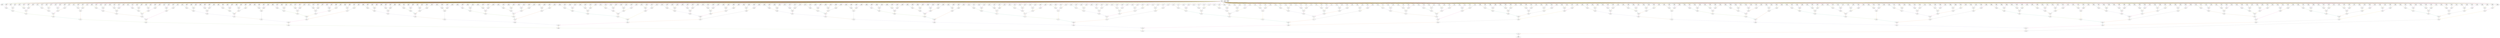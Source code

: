 digraph DBSCANKernel_original{
	NodeInput2 [shape=invhouse, label="input\nID: 2"];
	NodeStreamOffset6 [shape=diamond, label="-4040\nID: 6"];
	NodeStreamOffset7 [shape=diamond, label="-4039\nID: 7"];
	NodeAdd506 [label="+\nID: 506"];
	NodeStreamOffset8 [shape=diamond, label="-4038\nID: 8"];
	NodeStreamOffset9 [shape=diamond, label="-4037\nID: 9"];
	NodeAdd507 [label="+\nID: 507"];
	NodeAdd516 [label="+\nID: 516"];
	NodeStreamOffset10 [shape=diamond, label="-4036\nID: 10"];
	NodeStreamOffset11 [shape=diamond, label="-4035\nID: 11"];
	NodeAdd508 [label="+\nID: 508"];
	NodeStreamOffset12 [shape=diamond, label="-4034\nID: 12"];
	NodeStreamOffset13 [shape=diamond, label="-4033\nID: 13"];
	NodeAdd509 [label="+\nID: 509"];
	NodeAdd517 [label="+\nID: 517"];
	NodeAdd521 [label="+\nID: 521"];
	NodeStreamOffset14 [shape=diamond, label="-4032\nID: 14"];
	NodeStreamOffset15 [shape=diamond, label="-4031\nID: 15"];
	NodeAdd510 [label="+\nID: 510"];
	NodeStreamOffset16 [shape=diamond, label="-4030\nID: 16"];
	NodeStreamOffset17 [shape=diamond, label="-4029\nID: 17"];
	NodeAdd511 [label="+\nID: 511"];
	NodeAdd518 [label="+\nID: 518"];
	NodeStreamOffset18 [shape=diamond, label="-4028\nID: 18"];
	NodeStreamOffset19 [shape=diamond, label="-4027\nID: 19"];
	NodeAdd512 [label="+\nID: 512"];
	NodeStreamOffset20 [shape=diamond, label="-4026\nID: 20"];
	NodeStreamOffset21 [shape=diamond, label="-4025\nID: 21"];
	NodeAdd513 [label="+\nID: 513"];
	NodeAdd519 [label="+\nID: 519"];
	NodeAdd522 [label="+\nID: 522"];
	NodeAdd523 [label="+\nID: 523"];
	NodeStreamOffset22 [shape=diamond, label="-4024\nID: 22"];
	NodeStreamOffset23 [shape=diamond, label="-4023\nID: 23"];
	NodeAdd514 [label="+\nID: 514"];
	NodeStreamOffset24 [shape=diamond, label="-4022\nID: 24"];
	NodeStreamOffset25 [shape=diamond, label="-4021\nID: 25"];
	NodeAdd515 [label="+\nID: 515"];
	NodeAdd520 [label="+\nID: 520"];
	NodeAdd524 [label="+\nID: 524"];
	NodeStreamOffset26 [shape=diamond, label="-4020\nID: 26"];
	NodeStreamOffset27 [shape=diamond, label="-4019\nID: 27"];
	NodeAdd525 [label="+\nID: 525"];
	NodeStreamOffset28 [shape=diamond, label="-4018\nID: 28"];
	NodeStreamOffset29 [shape=diamond, label="-4017\nID: 29"];
	NodeAdd526 [label="+\nID: 526"];
	NodeAdd535 [label="+\nID: 535"];
	NodeStreamOffset30 [shape=diamond, label="-4016\nID: 30"];
	NodeStreamOffset31 [shape=diamond, label="-4015\nID: 31"];
	NodeAdd527 [label="+\nID: 527"];
	NodeStreamOffset32 [shape=diamond, label="-4014\nID: 32"];
	NodeStreamOffset33 [shape=diamond, label="-4013\nID: 33"];
	NodeAdd528 [label="+\nID: 528"];
	NodeAdd536 [label="+\nID: 536"];
	NodeAdd540 [label="+\nID: 540"];
	NodeStreamOffset34 [shape=diamond, label="-4012\nID: 34"];
	NodeStreamOffset35 [shape=diamond, label="-4011\nID: 35"];
	NodeAdd529 [label="+\nID: 529"];
	NodeStreamOffset36 [shape=diamond, label="-4010\nID: 36"];
	NodeStreamOffset37 [shape=diamond, label="-4009\nID: 37"];
	NodeAdd530 [label="+\nID: 530"];
	NodeAdd537 [label="+\nID: 537"];
	NodeStreamOffset38 [shape=diamond, label="-4008\nID: 38"];
	NodeStreamOffset39 [shape=diamond, label="-4007\nID: 39"];
	NodeAdd531 [label="+\nID: 531"];
	NodeStreamOffset40 [shape=diamond, label="-4006\nID: 40"];
	NodeStreamOffset41 [shape=diamond, label="-4005\nID: 41"];
	NodeAdd532 [label="+\nID: 532"];
	NodeAdd538 [label="+\nID: 538"];
	NodeAdd541 [label="+\nID: 541"];
	NodeAdd542 [label="+\nID: 542"];
	NodeStreamOffset42 [shape=diamond, label="-4004\nID: 42"];
	NodeStreamOffset43 [shape=diamond, label="-4003\nID: 43"];
	NodeAdd533 [label="+\nID: 533"];
	NodeStreamOffset44 [shape=diamond, label="-4002\nID: 44"];
	NodeStreamOffset45 [shape=diamond, label="-4001\nID: 45"];
	NodeAdd534 [label="+\nID: 534"];
	NodeAdd539 [label="+\nID: 539"];
	NodeAdd543 [label="+\nID: 543"];
	NodeAdd981 [label="+\nID: 981"];
	NodeStreamOffset46 [shape=diamond, label="-4000\nID: 46"];
	NodeStreamOffset47 [shape=diamond, label="-3999\nID: 47"];
	NodeAdd544 [label="+\nID: 544"];
	NodeStreamOffset48 [shape=diamond, label="-3998\nID: 48"];
	NodeStreamOffset49 [shape=diamond, label="-3997\nID: 49"];
	NodeAdd545 [label="+\nID: 545"];
	NodeAdd554 [label="+\nID: 554"];
	NodeStreamOffset50 [shape=diamond, label="-3996\nID: 50"];
	NodeStreamOffset51 [shape=diamond, label="-3995\nID: 51"];
	NodeAdd546 [label="+\nID: 546"];
	NodeStreamOffset52 [shape=diamond, label="-3994\nID: 52"];
	NodeStreamOffset53 [shape=diamond, label="-3993\nID: 53"];
	NodeAdd547 [label="+\nID: 547"];
	NodeAdd555 [label="+\nID: 555"];
	NodeAdd559 [label="+\nID: 559"];
	NodeStreamOffset54 [shape=diamond, label="-3992\nID: 54"];
	NodeStreamOffset55 [shape=diamond, label="-3991\nID: 55"];
	NodeAdd548 [label="+\nID: 548"];
	NodeStreamOffset56 [shape=diamond, label="-3990\nID: 56"];
	NodeStreamOffset57 [shape=diamond, label="-3989\nID: 57"];
	NodeAdd549 [label="+\nID: 549"];
	NodeAdd556 [label="+\nID: 556"];
	NodeStreamOffset58 [shape=diamond, label="-3988\nID: 58"];
	NodeStreamOffset59 [shape=diamond, label="-3987\nID: 59"];
	NodeAdd550 [label="+\nID: 550"];
	NodeStreamOffset60 [shape=diamond, label="-3986\nID: 60"];
	NodeStreamOffset61 [shape=diamond, label="-3985\nID: 61"];
	NodeAdd551 [label="+\nID: 551"];
	NodeAdd557 [label="+\nID: 557"];
	NodeAdd560 [label="+\nID: 560"];
	NodeAdd561 [label="+\nID: 561"];
	NodeStreamOffset62 [shape=diamond, label="-3984\nID: 62"];
	NodeStreamOffset63 [shape=diamond, label="-3983\nID: 63"];
	NodeAdd552 [label="+\nID: 552"];
	NodeStreamOffset64 [shape=diamond, label="-3982\nID: 64"];
	NodeStreamOffset65 [shape=diamond, label="-3981\nID: 65"];
	NodeAdd553 [label="+\nID: 553"];
	NodeAdd558 [label="+\nID: 558"];
	NodeAdd562 [label="+\nID: 562"];
	NodeStreamOffset66 [shape=diamond, label="-3980\nID: 66"];
	NodeStreamOffset67 [shape=diamond, label="-3979\nID: 67"];
	NodeAdd563 [label="+\nID: 563"];
	NodeStreamOffset68 [shape=diamond, label="-3978\nID: 68"];
	NodeStreamOffset69 [shape=diamond, label="-3977\nID: 69"];
	NodeAdd564 [label="+\nID: 564"];
	NodeAdd573 [label="+\nID: 573"];
	NodeStreamOffset70 [shape=diamond, label="-3976\nID: 70"];
	NodeStreamOffset71 [shape=diamond, label="-3975\nID: 71"];
	NodeAdd565 [label="+\nID: 565"];
	NodeStreamOffset72 [shape=diamond, label="-3974\nID: 72"];
	NodeStreamOffset73 [shape=diamond, label="-3973\nID: 73"];
	NodeAdd566 [label="+\nID: 566"];
	NodeAdd574 [label="+\nID: 574"];
	NodeAdd578 [label="+\nID: 578"];
	NodeStreamOffset74 [shape=diamond, label="-3972\nID: 74"];
	NodeStreamOffset75 [shape=diamond, label="-3971\nID: 75"];
	NodeAdd567 [label="+\nID: 567"];
	NodeStreamOffset76 [shape=diamond, label="-3970\nID: 76"];
	NodeStreamOffset77 [shape=diamond, label="-3969\nID: 77"];
	NodeAdd568 [label="+\nID: 568"];
	NodeAdd575 [label="+\nID: 575"];
	NodeStreamOffset78 [shape=diamond, label="-3968\nID: 78"];
	NodeStreamOffset79 [shape=diamond, label="-3967\nID: 79"];
	NodeAdd569 [label="+\nID: 569"];
	NodeStreamOffset80 [shape=diamond, label="-3966\nID: 80"];
	NodeStreamOffset81 [shape=diamond, label="-3965\nID: 81"];
	NodeAdd570 [label="+\nID: 570"];
	NodeAdd576 [label="+\nID: 576"];
	NodeAdd579 [label="+\nID: 579"];
	NodeAdd580 [label="+\nID: 580"];
	NodeStreamOffset82 [shape=diamond, label="-3964\nID: 82"];
	NodeStreamOffset83 [shape=diamond, label="-3963\nID: 83"];
	NodeAdd571 [label="+\nID: 571"];
	NodeStreamOffset84 [shape=diamond, label="-3962\nID: 84"];
	NodeStreamOffset85 [shape=diamond, label="-3961\nID: 85"];
	NodeAdd572 [label="+\nID: 572"];
	NodeAdd577 [label="+\nID: 577"];
	NodeAdd581 [label="+\nID: 581"];
	NodeAdd982 [label="+\nID: 982"];
	NodeAdd993 [label="+\nID: 993"];
	NodeStreamOffset86 [shape=diamond, label="-3960\nID: 86"];
	NodeStreamOffset87 [shape=diamond, label="-3959\nID: 87"];
	NodeAdd582 [label="+\nID: 582"];
	NodeStreamOffset88 [shape=diamond, label="-3958\nID: 88"];
	NodeStreamOffset89 [shape=diamond, label="-3957\nID: 89"];
	NodeAdd583 [label="+\nID: 583"];
	NodeAdd592 [label="+\nID: 592"];
	NodeStreamOffset90 [shape=diamond, label="-3956\nID: 90"];
	NodeStreamOffset91 [shape=diamond, label="-3955\nID: 91"];
	NodeAdd584 [label="+\nID: 584"];
	NodeStreamOffset92 [shape=diamond, label="-3954\nID: 92"];
	NodeStreamOffset93 [shape=diamond, label="-3953\nID: 93"];
	NodeAdd585 [label="+\nID: 585"];
	NodeAdd593 [label="+\nID: 593"];
	NodeAdd597 [label="+\nID: 597"];
	NodeStreamOffset94 [shape=diamond, label="-3952\nID: 94"];
	NodeStreamOffset95 [shape=diamond, label="-3951\nID: 95"];
	NodeAdd586 [label="+\nID: 586"];
	NodeStreamOffset96 [shape=diamond, label="-3950\nID: 96"];
	NodeStreamOffset97 [shape=diamond, label="-3949\nID: 97"];
	NodeAdd587 [label="+\nID: 587"];
	NodeAdd594 [label="+\nID: 594"];
	NodeStreamOffset98 [shape=diamond, label="-3948\nID: 98"];
	NodeStreamOffset99 [shape=diamond, label="-3947\nID: 99"];
	NodeAdd588 [label="+\nID: 588"];
	NodeStreamOffset100 [shape=diamond, label="-3946\nID: 100"];
	NodeStreamOffset101 [shape=diamond, label="-3945\nID: 101"];
	NodeAdd589 [label="+\nID: 589"];
	NodeAdd595 [label="+\nID: 595"];
	NodeAdd598 [label="+\nID: 598"];
	NodeAdd599 [label="+\nID: 599"];
	NodeStreamOffset102 [shape=diamond, label="-3944\nID: 102"];
	NodeStreamOffset103 [shape=diamond, label="-3943\nID: 103"];
	NodeAdd590 [label="+\nID: 590"];
	NodeStreamOffset104 [shape=diamond, label="-3942\nID: 104"];
	NodeStreamOffset105 [shape=diamond, label="-3941\nID: 105"];
	NodeAdd591 [label="+\nID: 591"];
	NodeAdd596 [label="+\nID: 596"];
	NodeAdd600 [label="+\nID: 600"];
	NodeStreamOffset106 [shape=diamond, label="-2040\nID: 106"];
	NodeStreamOffset107 [shape=diamond, label="-2039\nID: 107"];
	NodeAdd601 [label="+\nID: 601"];
	NodeStreamOffset108 [shape=diamond, label="-2038\nID: 108"];
	NodeStreamOffset109 [shape=diamond, label="-2037\nID: 109"];
	NodeAdd602 [label="+\nID: 602"];
	NodeAdd611 [label="+\nID: 611"];
	NodeStreamOffset110 [shape=diamond, label="-2036\nID: 110"];
	NodeStreamOffset111 [shape=diamond, label="-2035\nID: 111"];
	NodeAdd603 [label="+\nID: 603"];
	NodeStreamOffset112 [shape=diamond, label="-2034\nID: 112"];
	NodeStreamOffset113 [shape=diamond, label="-2033\nID: 113"];
	NodeAdd604 [label="+\nID: 604"];
	NodeAdd612 [label="+\nID: 612"];
	NodeAdd616 [label="+\nID: 616"];
	NodeStreamOffset114 [shape=diamond, label="-2032\nID: 114"];
	NodeStreamOffset115 [shape=diamond, label="-2031\nID: 115"];
	NodeAdd605 [label="+\nID: 605"];
	NodeStreamOffset116 [shape=diamond, label="-2030\nID: 116"];
	NodeStreamOffset117 [shape=diamond, label="-2029\nID: 117"];
	NodeAdd606 [label="+\nID: 606"];
	NodeAdd613 [label="+\nID: 613"];
	NodeStreamOffset118 [shape=diamond, label="-2028\nID: 118"];
	NodeStreamOffset119 [shape=diamond, label="-2027\nID: 119"];
	NodeAdd607 [label="+\nID: 607"];
	NodeStreamOffset120 [shape=diamond, label="-2026\nID: 120"];
	NodeStreamOffset121 [shape=diamond, label="-2025\nID: 121"];
	NodeAdd608 [label="+\nID: 608"];
	NodeAdd614 [label="+\nID: 614"];
	NodeAdd617 [label="+\nID: 617"];
	NodeAdd618 [label="+\nID: 618"];
	NodeStreamOffset122 [shape=diamond, label="-2024\nID: 122"];
	NodeStreamOffset123 [shape=diamond, label="-2023\nID: 123"];
	NodeAdd609 [label="+\nID: 609"];
	NodeStreamOffset124 [shape=diamond, label="-2022\nID: 124"];
	NodeStreamOffset125 [shape=diamond, label="-2021\nID: 125"];
	NodeAdd610 [label="+\nID: 610"];
	NodeAdd615 [label="+\nID: 615"];
	NodeAdd619 [label="+\nID: 619"];
	NodeAdd983 [label="+\nID: 983"];
	NodeStreamOffset126 [shape=diamond, label="-2020\nID: 126"];
	NodeStreamOffset127 [shape=diamond, label="-2019\nID: 127"];
	NodeAdd620 [label="+\nID: 620"];
	NodeStreamOffset128 [shape=diamond, label="-2018\nID: 128"];
	NodeStreamOffset129 [shape=diamond, label="-2017\nID: 129"];
	NodeAdd621 [label="+\nID: 621"];
	NodeAdd630 [label="+\nID: 630"];
	NodeStreamOffset130 [shape=diamond, label="-2016\nID: 130"];
	NodeStreamOffset131 [shape=diamond, label="-2015\nID: 131"];
	NodeAdd622 [label="+\nID: 622"];
	NodeStreamOffset132 [shape=diamond, label="-2014\nID: 132"];
	NodeStreamOffset133 [shape=diamond, label="-2013\nID: 133"];
	NodeAdd623 [label="+\nID: 623"];
	NodeAdd631 [label="+\nID: 631"];
	NodeAdd635 [label="+\nID: 635"];
	NodeStreamOffset134 [shape=diamond, label="-2012\nID: 134"];
	NodeStreamOffset135 [shape=diamond, label="-2011\nID: 135"];
	NodeAdd624 [label="+\nID: 624"];
	NodeStreamOffset136 [shape=diamond, label="-2010\nID: 136"];
	NodeStreamOffset137 [shape=diamond, label="-2009\nID: 137"];
	NodeAdd625 [label="+\nID: 625"];
	NodeAdd632 [label="+\nID: 632"];
	NodeStreamOffset138 [shape=diamond, label="-2008\nID: 138"];
	NodeStreamOffset139 [shape=diamond, label="-2007\nID: 139"];
	NodeAdd626 [label="+\nID: 626"];
	NodeStreamOffset140 [shape=diamond, label="-2006\nID: 140"];
	NodeStreamOffset141 [shape=diamond, label="-2005\nID: 141"];
	NodeAdd627 [label="+\nID: 627"];
	NodeAdd633 [label="+\nID: 633"];
	NodeAdd636 [label="+\nID: 636"];
	NodeAdd637 [label="+\nID: 637"];
	NodeStreamOffset142 [shape=diamond, label="-2004\nID: 142"];
	NodeStreamOffset143 [shape=diamond, label="-2003\nID: 143"];
	NodeAdd628 [label="+\nID: 628"];
	NodeStreamOffset144 [shape=diamond, label="-2002\nID: 144"];
	NodeStreamOffset145 [shape=diamond, label="-2001\nID: 145"];
	NodeAdd629 [label="+\nID: 629"];
	NodeAdd634 [label="+\nID: 634"];
	NodeAdd638 [label="+\nID: 638"];
	NodeStreamOffset146 [shape=diamond, label="-2000\nID: 146"];
	NodeStreamOffset147 [shape=diamond, label="-1999\nID: 147"];
	NodeAdd639 [label="+\nID: 639"];
	NodeStreamOffset148 [shape=diamond, label="-1998\nID: 148"];
	NodeStreamOffset149 [shape=diamond, label="-1997\nID: 149"];
	NodeAdd640 [label="+\nID: 640"];
	NodeAdd649 [label="+\nID: 649"];
	NodeStreamOffset150 [shape=diamond, label="-1996\nID: 150"];
	NodeStreamOffset151 [shape=diamond, label="-1995\nID: 151"];
	NodeAdd641 [label="+\nID: 641"];
	NodeStreamOffset152 [shape=diamond, label="-1994\nID: 152"];
	NodeStreamOffset153 [shape=diamond, label="-1993\nID: 153"];
	NodeAdd642 [label="+\nID: 642"];
	NodeAdd650 [label="+\nID: 650"];
	NodeAdd654 [label="+\nID: 654"];
	NodeStreamOffset154 [shape=diamond, label="-1992\nID: 154"];
	NodeStreamOffset155 [shape=diamond, label="-1991\nID: 155"];
	NodeAdd643 [label="+\nID: 643"];
	NodeStreamOffset156 [shape=diamond, label="-1990\nID: 156"];
	NodeStreamOffset157 [shape=diamond, label="-1989\nID: 157"];
	NodeAdd644 [label="+\nID: 644"];
	NodeAdd651 [label="+\nID: 651"];
	NodeStreamOffset158 [shape=diamond, label="-1988\nID: 158"];
	NodeStreamOffset159 [shape=diamond, label="-1987\nID: 159"];
	NodeAdd645 [label="+\nID: 645"];
	NodeStreamOffset160 [shape=diamond, label="-1986\nID: 160"];
	NodeStreamOffset161 [shape=diamond, label="-1985\nID: 161"];
	NodeAdd646 [label="+\nID: 646"];
	NodeAdd652 [label="+\nID: 652"];
	NodeAdd655 [label="+\nID: 655"];
	NodeAdd656 [label="+\nID: 656"];
	NodeStreamOffset162 [shape=diamond, label="-1984\nID: 162"];
	NodeStreamOffset163 [shape=diamond, label="-1983\nID: 163"];
	NodeAdd647 [label="+\nID: 647"];
	NodeStreamOffset164 [shape=diamond, label="-1982\nID: 164"];
	NodeStreamOffset165 [shape=diamond, label="-1981\nID: 165"];
	NodeAdd648 [label="+\nID: 648"];
	NodeAdd653 [label="+\nID: 653"];
	NodeAdd657 [label="+\nID: 657"];
	NodeAdd984 [label="+\nID: 984"];
	NodeAdd994 [label="+\nID: 994"];
	NodeAdd999 [label="+\nID: 999"];
	NodeStreamOffset166 [shape=diamond, label="-1980\nID: 166"];
	NodeStreamOffset167 [shape=diamond, label="-1979\nID: 167"];
	NodeAdd658 [label="+\nID: 658"];
	NodeStreamOffset168 [shape=diamond, label="-1978\nID: 168"];
	NodeStreamOffset169 [shape=diamond, label="-1977\nID: 169"];
	NodeAdd659 [label="+\nID: 659"];
	NodeAdd668 [label="+\nID: 668"];
	NodeStreamOffset170 [shape=diamond, label="-1976\nID: 170"];
	NodeStreamOffset171 [shape=diamond, label="-1975\nID: 171"];
	NodeAdd660 [label="+\nID: 660"];
	NodeStreamOffset172 [shape=diamond, label="-1974\nID: 172"];
	NodeStreamOffset173 [shape=diamond, label="-1973\nID: 173"];
	NodeAdd661 [label="+\nID: 661"];
	NodeAdd669 [label="+\nID: 669"];
	NodeAdd673 [label="+\nID: 673"];
	NodeStreamOffset174 [shape=diamond, label="-1972\nID: 174"];
	NodeStreamOffset175 [shape=diamond, label="-1971\nID: 175"];
	NodeAdd662 [label="+\nID: 662"];
	NodeStreamOffset176 [shape=diamond, label="-1970\nID: 176"];
	NodeStreamOffset177 [shape=diamond, label="-1969\nID: 177"];
	NodeAdd663 [label="+\nID: 663"];
	NodeAdd670 [label="+\nID: 670"];
	NodeStreamOffset178 [shape=diamond, label="-1968\nID: 178"];
	NodeStreamOffset179 [shape=diamond, label="-1967\nID: 179"];
	NodeAdd664 [label="+\nID: 664"];
	NodeStreamOffset180 [shape=diamond, label="-1966\nID: 180"];
	NodeStreamOffset181 [shape=diamond, label="-1965\nID: 181"];
	NodeAdd665 [label="+\nID: 665"];
	NodeAdd671 [label="+\nID: 671"];
	NodeAdd674 [label="+\nID: 674"];
	NodeAdd675 [label="+\nID: 675"];
	NodeStreamOffset182 [shape=diamond, label="-1964\nID: 182"];
	NodeStreamOffset183 [shape=diamond, label="-1963\nID: 183"];
	NodeAdd666 [label="+\nID: 666"];
	NodeStreamOffset184 [shape=diamond, label="-1962\nID: 184"];
	NodeStreamOffset185 [shape=diamond, label="-1961\nID: 185"];
	NodeAdd667 [label="+\nID: 667"];
	NodeAdd672 [label="+\nID: 672"];
	NodeAdd676 [label="+\nID: 676"];
	NodeStreamOffset186 [shape=diamond, label="-1960\nID: 186"];
	NodeStreamOffset187 [shape=diamond, label="-1959\nID: 187"];
	NodeAdd677 [label="+\nID: 677"];
	NodeStreamOffset188 [shape=diamond, label="-1958\nID: 188"];
	NodeStreamOffset189 [shape=diamond, label="-1957\nID: 189"];
	NodeAdd678 [label="+\nID: 678"];
	NodeAdd687 [label="+\nID: 687"];
	NodeStreamOffset190 [shape=diamond, label="-1956\nID: 190"];
	NodeStreamOffset191 [shape=diamond, label="-1955\nID: 191"];
	NodeAdd679 [label="+\nID: 679"];
	NodeStreamOffset192 [shape=diamond, label="-1954\nID: 192"];
	NodeStreamOffset193 [shape=diamond, label="-1953\nID: 193"];
	NodeAdd680 [label="+\nID: 680"];
	NodeAdd688 [label="+\nID: 688"];
	NodeAdd692 [label="+\nID: 692"];
	NodeStreamOffset194 [shape=diamond, label="-1952\nID: 194"];
	NodeStreamOffset195 [shape=diamond, label="-1951\nID: 195"];
	NodeAdd681 [label="+\nID: 681"];
	NodeStreamOffset196 [shape=diamond, label="-1950\nID: 196"];
	NodeStreamOffset197 [shape=diamond, label="-1949\nID: 197"];
	NodeAdd682 [label="+\nID: 682"];
	NodeAdd689 [label="+\nID: 689"];
	NodeStreamOffset198 [shape=diamond, label="-1948\nID: 198"];
	NodeStreamOffset199 [shape=diamond, label="-1947\nID: 199"];
	NodeAdd683 [label="+\nID: 683"];
	NodeStreamOffset200 [shape=diamond, label="-1946\nID: 200"];
	NodeStreamOffset201 [shape=diamond, label="-1945\nID: 201"];
	NodeAdd684 [label="+\nID: 684"];
	NodeAdd690 [label="+\nID: 690"];
	NodeAdd693 [label="+\nID: 693"];
	NodeAdd694 [label="+\nID: 694"];
	NodeStreamOffset202 [shape=diamond, label="-1944\nID: 202"];
	NodeStreamOffset203 [shape=diamond, label="-1943\nID: 203"];
	NodeAdd685 [label="+\nID: 685"];
	NodeStreamOffset204 [shape=diamond, label="-1942\nID: 204"];
	NodeStreamOffset205 [shape=diamond, label="-1941\nID: 205"];
	NodeAdd686 [label="+\nID: 686"];
	NodeAdd691 [label="+\nID: 691"];
	NodeAdd695 [label="+\nID: 695"];
	NodeAdd985 [label="+\nID: 985"];
	NodeStreamOffset206 [shape=diamond, label="-40\nID: 206"];
	NodeStreamOffset207 [shape=diamond, label="-39\nID: 207"];
	NodeAdd696 [label="+\nID: 696"];
	NodeStreamOffset208 [shape=diamond, label="-38\nID: 208"];
	NodeStreamOffset209 [shape=diamond, label="-37\nID: 209"];
	NodeAdd697 [label="+\nID: 697"];
	NodeAdd706 [label="+\nID: 706"];
	NodeStreamOffset210 [shape=diamond, label="-36\nID: 210"];
	NodeStreamOffset211 [shape=diamond, label="-35\nID: 211"];
	NodeAdd698 [label="+\nID: 698"];
	NodeStreamOffset212 [shape=diamond, label="-34\nID: 212"];
	NodeStreamOffset213 [shape=diamond, label="-33\nID: 213"];
	NodeAdd699 [label="+\nID: 699"];
	NodeAdd707 [label="+\nID: 707"];
	NodeAdd711 [label="+\nID: 711"];
	NodeStreamOffset214 [shape=diamond, label="-32\nID: 214"];
	NodeStreamOffset215 [shape=diamond, label="-31\nID: 215"];
	NodeAdd700 [label="+\nID: 700"];
	NodeStreamOffset216 [shape=diamond, label="-30\nID: 216"];
	NodeStreamOffset217 [shape=diamond, label="-29\nID: 217"];
	NodeAdd701 [label="+\nID: 701"];
	NodeAdd708 [label="+\nID: 708"];
	NodeStreamOffset218 [shape=diamond, label="-28\nID: 218"];
	NodeStreamOffset219 [shape=diamond, label="-27\nID: 219"];
	NodeAdd702 [label="+\nID: 702"];
	NodeStreamOffset220 [shape=diamond, label="-26\nID: 220"];
	NodeStreamOffset221 [shape=diamond, label="-25\nID: 221"];
	NodeAdd703 [label="+\nID: 703"];
	NodeAdd709 [label="+\nID: 709"];
	NodeAdd712 [label="+\nID: 712"];
	NodeAdd713 [label="+\nID: 713"];
	NodeStreamOffset222 [shape=diamond, label="-24\nID: 222"];
	NodeStreamOffset223 [shape=diamond, label="-23\nID: 223"];
	NodeAdd704 [label="+\nID: 704"];
	NodeStreamOffset224 [shape=diamond, label="-22\nID: 224"];
	NodeStreamOffset225 [shape=diamond, label="-21\nID: 225"];
	NodeAdd705 [label="+\nID: 705"];
	NodeAdd710 [label="+\nID: 710"];
	NodeAdd714 [label="+\nID: 714"];
	NodeStreamOffset226 [shape=diamond, label="-20\nID: 226"];
	NodeStreamOffset227 [shape=diamond, label="-19\nID: 227"];
	NodeAdd715 [label="+\nID: 715"];
	NodeStreamOffset228 [shape=diamond, label="-18\nID: 228"];
	NodeStreamOffset229 [shape=diamond, label="-17\nID: 229"];
	NodeAdd716 [label="+\nID: 716"];
	NodeAdd725 [label="+\nID: 725"];
	NodeStreamOffset230 [shape=diamond, label="-16\nID: 230"];
	NodeStreamOffset231 [shape=diamond, label="-15\nID: 231"];
	NodeAdd717 [label="+\nID: 717"];
	NodeStreamOffset232 [shape=diamond, label="-14\nID: 232"];
	NodeStreamOffset233 [shape=diamond, label="-13\nID: 233"];
	NodeAdd718 [label="+\nID: 718"];
	NodeAdd726 [label="+\nID: 726"];
	NodeAdd730 [label="+\nID: 730"];
	NodeStreamOffset234 [shape=diamond, label="-12\nID: 234"];
	NodeStreamOffset235 [shape=diamond, label="-11\nID: 235"];
	NodeAdd719 [label="+\nID: 719"];
	NodeStreamOffset236 [shape=diamond, label="-10\nID: 236"];
	NodeStreamOffset237 [shape=diamond, label="-9\nID: 237"];
	NodeAdd720 [label="+\nID: 720"];
	NodeAdd727 [label="+\nID: 727"];
	NodeStreamOffset238 [shape=diamond, label="-8\nID: 238"];
	NodeStreamOffset239 [shape=diamond, label="-7\nID: 239"];
	NodeAdd721 [label="+\nID: 721"];
	NodeStreamOffset240 [shape=diamond, label="-6\nID: 240"];
	NodeStreamOffset241 [shape=diamond, label="-5\nID: 241"];
	NodeAdd722 [label="+\nID: 722"];
	NodeAdd728 [label="+\nID: 728"];
	NodeAdd731 [label="+\nID: 731"];
	NodeAdd732 [label="+\nID: 732"];
	NodeStreamOffset242 [shape=diamond, label="-4\nID: 242"];
	NodeStreamOffset243 [shape=diamond, label="-3\nID: 243"];
	NodeAdd723 [label="+\nID: 723"];
	NodeStreamOffset244 [shape=diamond, label="-2\nID: 244"];
	NodeStreamOffset245 [shape=diamond, label="-1\nID: 245"];
	NodeAdd724 [label="+\nID: 724"];
	NodeAdd729 [label="+\nID: 729"];
	NodeAdd733 [label="+\nID: 733"];
	NodeAdd986 [label="+\nID: 986"];
	NodeAdd995 [label="+\nID: 995"];
	NodeStreamOffset246 [shape=diamond, label="0\nID: 246"];
	NodeStreamOffset247 [shape=diamond, label="1\nID: 247"];
	NodeAdd734 [label="+\nID: 734"];
	NodeStreamOffset248 [shape=diamond, label="2\nID: 248"];
	NodeStreamOffset249 [shape=diamond, label="3\nID: 249"];
	NodeAdd735 [label="+\nID: 735"];
	NodeAdd744 [label="+\nID: 744"];
	NodeStreamOffset250 [shape=diamond, label="4\nID: 250"];
	NodeStreamOffset251 [shape=diamond, label="5\nID: 251"];
	NodeAdd736 [label="+\nID: 736"];
	NodeStreamOffset252 [shape=diamond, label="6\nID: 252"];
	NodeStreamOffset253 [shape=diamond, label="7\nID: 253"];
	NodeAdd737 [label="+\nID: 737"];
	NodeAdd745 [label="+\nID: 745"];
	NodeAdd749 [label="+\nID: 749"];
	NodeStreamOffset254 [shape=diamond, label="8\nID: 254"];
	NodeStreamOffset255 [shape=diamond, label="9\nID: 255"];
	NodeAdd738 [label="+\nID: 738"];
	NodeStreamOffset256 [shape=diamond, label="10\nID: 256"];
	NodeStreamOffset257 [shape=diamond, label="11\nID: 257"];
	NodeAdd739 [label="+\nID: 739"];
	NodeAdd746 [label="+\nID: 746"];
	NodeStreamOffset258 [shape=diamond, label="12\nID: 258"];
	NodeStreamOffset259 [shape=diamond, label="13\nID: 259"];
	NodeAdd740 [label="+\nID: 740"];
	NodeStreamOffset260 [shape=diamond, label="14\nID: 260"];
	NodeStreamOffset261 [shape=diamond, label="15\nID: 261"];
	NodeAdd741 [label="+\nID: 741"];
	NodeAdd747 [label="+\nID: 747"];
	NodeAdd750 [label="+\nID: 750"];
	NodeAdd751 [label="+\nID: 751"];
	NodeStreamOffset262 [shape=diamond, label="16\nID: 262"];
	NodeStreamOffset263 [shape=diamond, label="17\nID: 263"];
	NodeAdd742 [label="+\nID: 742"];
	NodeStreamOffset264 [shape=diamond, label="18\nID: 264"];
	NodeStreamOffset265 [shape=diamond, label="19\nID: 265"];
	NodeAdd743 [label="+\nID: 743"];
	NodeAdd748 [label="+\nID: 748"];
	NodeAdd752 [label="+\nID: 752"];
	NodeStreamOffset266 [shape=diamond, label="20\nID: 266"];
	NodeStreamOffset267 [shape=diamond, label="21\nID: 267"];
	NodeAdd753 [label="+\nID: 753"];
	NodeStreamOffset268 [shape=diamond, label="22\nID: 268"];
	NodeStreamOffset269 [shape=diamond, label="23\nID: 269"];
	NodeAdd754 [label="+\nID: 754"];
	NodeAdd763 [label="+\nID: 763"];
	NodeStreamOffset270 [shape=diamond, label="24\nID: 270"];
	NodeStreamOffset271 [shape=diamond, label="25\nID: 271"];
	NodeAdd755 [label="+\nID: 755"];
	NodeStreamOffset272 [shape=diamond, label="26\nID: 272"];
	NodeStreamOffset273 [shape=diamond, label="27\nID: 273"];
	NodeAdd756 [label="+\nID: 756"];
	NodeAdd764 [label="+\nID: 764"];
	NodeAdd768 [label="+\nID: 768"];
	NodeStreamOffset274 [shape=diamond, label="28\nID: 274"];
	NodeStreamOffset275 [shape=diamond, label="29\nID: 275"];
	NodeAdd757 [label="+\nID: 757"];
	NodeStreamOffset276 [shape=diamond, label="30\nID: 276"];
	NodeStreamOffset277 [shape=diamond, label="31\nID: 277"];
	NodeAdd758 [label="+\nID: 758"];
	NodeAdd765 [label="+\nID: 765"];
	NodeStreamOffset278 [shape=diamond, label="32\nID: 278"];
	NodeStreamOffset279 [shape=diamond, label="33\nID: 279"];
	NodeAdd759 [label="+\nID: 759"];
	NodeStreamOffset280 [shape=diamond, label="34\nID: 280"];
	NodeStreamOffset281 [shape=diamond, label="35\nID: 281"];
	NodeAdd760 [label="+\nID: 760"];
	NodeAdd766 [label="+\nID: 766"];
	NodeAdd769 [label="+\nID: 769"];
	NodeAdd770 [label="+\nID: 770"];
	NodeStreamOffset282 [shape=diamond, label="36\nID: 282"];
	NodeStreamOffset283 [shape=diamond, label="37\nID: 283"];
	NodeAdd761 [label="+\nID: 761"];
	NodeStreamOffset284 [shape=diamond, label="38\nID: 284"];
	NodeStreamOffset285 [shape=diamond, label="39\nID: 285"];
	NodeAdd762 [label="+\nID: 762"];
	NodeAdd767 [label="+\nID: 767"];
	NodeAdd771 [label="+\nID: 771"];
	NodeAdd987 [label="+\nID: 987"];
	NodeStreamOffset286 [shape=diamond, label="40\nID: 286"];
	NodeStreamOffset287 [shape=diamond, label="41\nID: 287"];
	NodeAdd772 [label="+\nID: 772"];
	NodeStreamOffset288 [shape=diamond, label="42\nID: 288"];
	NodeStreamOffset289 [shape=diamond, label="43\nID: 289"];
	NodeAdd773 [label="+\nID: 773"];
	NodeAdd782 [label="+\nID: 782"];
	NodeStreamOffset290 [shape=diamond, label="44\nID: 290"];
	NodeStreamOffset291 [shape=diamond, label="45\nID: 291"];
	NodeAdd774 [label="+\nID: 774"];
	NodeStreamOffset292 [shape=diamond, label="46\nID: 292"];
	NodeStreamOffset293 [shape=diamond, label="47\nID: 293"];
	NodeAdd775 [label="+\nID: 775"];
	NodeAdd783 [label="+\nID: 783"];
	NodeAdd787 [label="+\nID: 787"];
	NodeStreamOffset294 [shape=diamond, label="48\nID: 294"];
	NodeStreamOffset295 [shape=diamond, label="49\nID: 295"];
	NodeAdd776 [label="+\nID: 776"];
	NodeStreamOffset296 [shape=diamond, label="50\nID: 296"];
	NodeStreamOffset297 [shape=diamond, label="51\nID: 297"];
	NodeAdd777 [label="+\nID: 777"];
	NodeAdd784 [label="+\nID: 784"];
	NodeStreamOffset298 [shape=diamond, label="52\nID: 298"];
	NodeStreamOffset299 [shape=diamond, label="53\nID: 299"];
	NodeAdd778 [label="+\nID: 778"];
	NodeStreamOffset300 [shape=diamond, label="54\nID: 300"];
	NodeStreamOffset301 [shape=diamond, label="55\nID: 301"];
	NodeAdd779 [label="+\nID: 779"];
	NodeAdd785 [label="+\nID: 785"];
	NodeAdd788 [label="+\nID: 788"];
	NodeAdd789 [label="+\nID: 789"];
	NodeStreamOffset302 [shape=diamond, label="56\nID: 302"];
	NodeStreamOffset303 [shape=diamond, label="57\nID: 303"];
	NodeAdd780 [label="+\nID: 780"];
	NodeStreamOffset304 [shape=diamond, label="58\nID: 304"];
	NodeStreamOffset305 [shape=diamond, label="59\nID: 305"];
	NodeAdd781 [label="+\nID: 781"];
	NodeAdd786 [label="+\nID: 786"];
	NodeAdd790 [label="+\nID: 790"];
	NodeStreamOffset306 [shape=diamond, label="1960\nID: 306"];
	NodeStreamOffset307 [shape=diamond, label="1961\nID: 307"];
	NodeAdd791 [label="+\nID: 791"];
	NodeStreamOffset308 [shape=diamond, label="1962\nID: 308"];
	NodeStreamOffset309 [shape=diamond, label="1963\nID: 309"];
	NodeAdd792 [label="+\nID: 792"];
	NodeAdd801 [label="+\nID: 801"];
	NodeStreamOffset310 [shape=diamond, label="1964\nID: 310"];
	NodeStreamOffset311 [shape=diamond, label="1965\nID: 311"];
	NodeAdd793 [label="+\nID: 793"];
	NodeStreamOffset312 [shape=diamond, label="1966\nID: 312"];
	NodeStreamOffset313 [shape=diamond, label="1967\nID: 313"];
	NodeAdd794 [label="+\nID: 794"];
	NodeAdd802 [label="+\nID: 802"];
	NodeAdd806 [label="+\nID: 806"];
	NodeStreamOffset314 [shape=diamond, label="1968\nID: 314"];
	NodeStreamOffset315 [shape=diamond, label="1969\nID: 315"];
	NodeAdd795 [label="+\nID: 795"];
	NodeStreamOffset316 [shape=diamond, label="1970\nID: 316"];
	NodeStreamOffset317 [shape=diamond, label="1971\nID: 317"];
	NodeAdd796 [label="+\nID: 796"];
	NodeAdd803 [label="+\nID: 803"];
	NodeStreamOffset318 [shape=diamond, label="1972\nID: 318"];
	NodeStreamOffset319 [shape=diamond, label="1973\nID: 319"];
	NodeAdd797 [label="+\nID: 797"];
	NodeStreamOffset320 [shape=diamond, label="1974\nID: 320"];
	NodeStreamOffset321 [shape=diamond, label="1975\nID: 321"];
	NodeAdd798 [label="+\nID: 798"];
	NodeAdd804 [label="+\nID: 804"];
	NodeAdd807 [label="+\nID: 807"];
	NodeAdd808 [label="+\nID: 808"];
	NodeStreamOffset322 [shape=diamond, label="1976\nID: 322"];
	NodeStreamOffset323 [shape=diamond, label="1977\nID: 323"];
	NodeAdd799 [label="+\nID: 799"];
	NodeStreamOffset324 [shape=diamond, label="1978\nID: 324"];
	NodeStreamOffset325 [shape=diamond, label="1979\nID: 325"];
	NodeAdd800 [label="+\nID: 800"];
	NodeAdd805 [label="+\nID: 805"];
	NodeAdd809 [label="+\nID: 809"];
	NodeAdd988 [label="+\nID: 988"];
	NodeAdd996 [label="+\nID: 996"];
	NodeAdd1000 [label="+\nID: 1000"];
	NodeAdd1002 [label="+\nID: 1002"];
	NodeStreamOffset326 [shape=diamond, label="1980\nID: 326"];
	NodeStreamOffset327 [shape=diamond, label="1981\nID: 327"];
	NodeAdd810 [label="+\nID: 810"];
	NodeStreamOffset328 [shape=diamond, label="1982\nID: 328"];
	NodeStreamOffset329 [shape=diamond, label="1983\nID: 329"];
	NodeAdd811 [label="+\nID: 811"];
	NodeAdd820 [label="+\nID: 820"];
	NodeStreamOffset330 [shape=diamond, label="1984\nID: 330"];
	NodeStreamOffset331 [shape=diamond, label="1985\nID: 331"];
	NodeAdd812 [label="+\nID: 812"];
	NodeStreamOffset332 [shape=diamond, label="1986\nID: 332"];
	NodeStreamOffset333 [shape=diamond, label="1987\nID: 333"];
	NodeAdd813 [label="+\nID: 813"];
	NodeAdd821 [label="+\nID: 821"];
	NodeAdd825 [label="+\nID: 825"];
	NodeStreamOffset334 [shape=diamond, label="1988\nID: 334"];
	NodeStreamOffset335 [shape=diamond, label="1989\nID: 335"];
	NodeAdd814 [label="+\nID: 814"];
	NodeStreamOffset336 [shape=diamond, label="1990\nID: 336"];
	NodeStreamOffset337 [shape=diamond, label="1991\nID: 337"];
	NodeAdd815 [label="+\nID: 815"];
	NodeAdd822 [label="+\nID: 822"];
	NodeStreamOffset338 [shape=diamond, label="1992\nID: 338"];
	NodeStreamOffset339 [shape=diamond, label="1993\nID: 339"];
	NodeAdd816 [label="+\nID: 816"];
	NodeStreamOffset340 [shape=diamond, label="1994\nID: 340"];
	NodeStreamOffset341 [shape=diamond, label="1995\nID: 341"];
	NodeAdd817 [label="+\nID: 817"];
	NodeAdd823 [label="+\nID: 823"];
	NodeAdd826 [label="+\nID: 826"];
	NodeAdd827 [label="+\nID: 827"];
	NodeStreamOffset342 [shape=diamond, label="1996\nID: 342"];
	NodeStreamOffset343 [shape=diamond, label="1997\nID: 343"];
	NodeAdd818 [label="+\nID: 818"];
	NodeStreamOffset344 [shape=diamond, label="1998\nID: 344"];
	NodeStreamOffset345 [shape=diamond, label="1999\nID: 345"];
	NodeAdd819 [label="+\nID: 819"];
	NodeAdd824 [label="+\nID: 824"];
	NodeAdd828 [label="+\nID: 828"];
	NodeStreamOffset346 [shape=diamond, label="2000\nID: 346"];
	NodeStreamOffset347 [shape=diamond, label="2001\nID: 347"];
	NodeAdd829 [label="+\nID: 829"];
	NodeStreamOffset348 [shape=diamond, label="2002\nID: 348"];
	NodeStreamOffset349 [shape=diamond, label="2003\nID: 349"];
	NodeAdd830 [label="+\nID: 830"];
	NodeAdd839 [label="+\nID: 839"];
	NodeStreamOffset350 [shape=diamond, label="2004\nID: 350"];
	NodeStreamOffset351 [shape=diamond, label="2005\nID: 351"];
	NodeAdd831 [label="+\nID: 831"];
	NodeStreamOffset352 [shape=diamond, label="2006\nID: 352"];
	NodeStreamOffset353 [shape=diamond, label="2007\nID: 353"];
	NodeAdd832 [label="+\nID: 832"];
	NodeAdd840 [label="+\nID: 840"];
	NodeAdd844 [label="+\nID: 844"];
	NodeStreamOffset354 [shape=diamond, label="2008\nID: 354"];
	NodeStreamOffset355 [shape=diamond, label="2009\nID: 355"];
	NodeAdd833 [label="+\nID: 833"];
	NodeStreamOffset356 [shape=diamond, label="2010\nID: 356"];
	NodeStreamOffset357 [shape=diamond, label="2011\nID: 357"];
	NodeAdd834 [label="+\nID: 834"];
	NodeAdd841 [label="+\nID: 841"];
	NodeStreamOffset358 [shape=diamond, label="2012\nID: 358"];
	NodeStreamOffset359 [shape=diamond, label="2013\nID: 359"];
	NodeAdd835 [label="+\nID: 835"];
	NodeStreamOffset360 [shape=diamond, label="2014\nID: 360"];
	NodeStreamOffset361 [shape=diamond, label="2015\nID: 361"];
	NodeAdd836 [label="+\nID: 836"];
	NodeAdd842 [label="+\nID: 842"];
	NodeAdd845 [label="+\nID: 845"];
	NodeAdd846 [label="+\nID: 846"];
	NodeStreamOffset362 [shape=diamond, label="2016\nID: 362"];
	NodeStreamOffset363 [shape=diamond, label="2017\nID: 363"];
	NodeAdd837 [label="+\nID: 837"];
	NodeStreamOffset364 [shape=diamond, label="2018\nID: 364"];
	NodeStreamOffset365 [shape=diamond, label="2019\nID: 365"];
	NodeAdd838 [label="+\nID: 838"];
	NodeAdd843 [label="+\nID: 843"];
	NodeAdd847 [label="+\nID: 847"];
	NodeAdd989 [label="+\nID: 989"];
	NodeStreamOffset366 [shape=diamond, label="2020\nID: 366"];
	NodeStreamOffset367 [shape=diamond, label="2021\nID: 367"];
	NodeAdd848 [label="+\nID: 848"];
	NodeStreamOffset368 [shape=diamond, label="2022\nID: 368"];
	NodeStreamOffset369 [shape=diamond, label="2023\nID: 369"];
	NodeAdd849 [label="+\nID: 849"];
	NodeAdd858 [label="+\nID: 858"];
	NodeStreamOffset370 [shape=diamond, label="2024\nID: 370"];
	NodeStreamOffset371 [shape=diamond, label="2025\nID: 371"];
	NodeAdd850 [label="+\nID: 850"];
	NodeStreamOffset372 [shape=diamond, label="2026\nID: 372"];
	NodeStreamOffset373 [shape=diamond, label="2027\nID: 373"];
	NodeAdd851 [label="+\nID: 851"];
	NodeAdd859 [label="+\nID: 859"];
	NodeAdd863 [label="+\nID: 863"];
	NodeStreamOffset374 [shape=diamond, label="2028\nID: 374"];
	NodeStreamOffset375 [shape=diamond, label="2029\nID: 375"];
	NodeAdd852 [label="+\nID: 852"];
	NodeStreamOffset376 [shape=diamond, label="2030\nID: 376"];
	NodeStreamOffset377 [shape=diamond, label="2031\nID: 377"];
	NodeAdd853 [label="+\nID: 853"];
	NodeAdd860 [label="+\nID: 860"];
	NodeStreamOffset378 [shape=diamond, label="2032\nID: 378"];
	NodeStreamOffset379 [shape=diamond, label="2033\nID: 379"];
	NodeAdd854 [label="+\nID: 854"];
	NodeStreamOffset380 [shape=diamond, label="2034\nID: 380"];
	NodeStreamOffset381 [shape=diamond, label="2035\nID: 381"];
	NodeAdd855 [label="+\nID: 855"];
	NodeAdd861 [label="+\nID: 861"];
	NodeAdd864 [label="+\nID: 864"];
	NodeAdd865 [label="+\nID: 865"];
	NodeStreamOffset382 [shape=diamond, label="2036\nID: 382"];
	NodeStreamOffset383 [shape=diamond, label="2037\nID: 383"];
	NodeAdd856 [label="+\nID: 856"];
	NodeStreamOffset384 [shape=diamond, label="2038\nID: 384"];
	NodeStreamOffset385 [shape=diamond, label="2039\nID: 385"];
	NodeAdd857 [label="+\nID: 857"];
	NodeAdd862 [label="+\nID: 862"];
	NodeAdd866 [label="+\nID: 866"];
	NodeStreamOffset386 [shape=diamond, label="2040\nID: 386"];
	NodeStreamOffset387 [shape=diamond, label="2041\nID: 387"];
	NodeAdd867 [label="+\nID: 867"];
	NodeStreamOffset388 [shape=diamond, label="2042\nID: 388"];
	NodeStreamOffset389 [shape=diamond, label="2043\nID: 389"];
	NodeAdd868 [label="+\nID: 868"];
	NodeAdd877 [label="+\nID: 877"];
	NodeStreamOffset390 [shape=diamond, label="2044\nID: 390"];
	NodeStreamOffset391 [shape=diamond, label="2045\nID: 391"];
	NodeAdd869 [label="+\nID: 869"];
	NodeStreamOffset392 [shape=diamond, label="2046\nID: 392"];
	NodeStreamOffset393 [shape=diamond, label="2047\nID: 393"];
	NodeAdd870 [label="+\nID: 870"];
	NodeAdd878 [label="+\nID: 878"];
	NodeAdd882 [label="+\nID: 882"];
	NodeStreamOffset394 [shape=diamond, label="2048\nID: 394"];
	NodeStreamOffset395 [shape=diamond, label="2049\nID: 395"];
	NodeAdd871 [label="+\nID: 871"];
	NodeStreamOffset396 [shape=diamond, label="2050\nID: 396"];
	NodeStreamOffset397 [shape=diamond, label="2051\nID: 397"];
	NodeAdd872 [label="+\nID: 872"];
	NodeAdd879 [label="+\nID: 879"];
	NodeStreamOffset398 [shape=diamond, label="2052\nID: 398"];
	NodeStreamOffset399 [shape=diamond, label="2053\nID: 399"];
	NodeAdd873 [label="+\nID: 873"];
	NodeStreamOffset400 [shape=diamond, label="2054\nID: 400"];
	NodeStreamOffset401 [shape=diamond, label="2055\nID: 401"];
	NodeAdd874 [label="+\nID: 874"];
	NodeAdd880 [label="+\nID: 880"];
	NodeAdd883 [label="+\nID: 883"];
	NodeAdd884 [label="+\nID: 884"];
	NodeStreamOffset402 [shape=diamond, label="2056\nID: 402"];
	NodeStreamOffset403 [shape=diamond, label="2057\nID: 403"];
	NodeAdd875 [label="+\nID: 875"];
	NodeStreamOffset404 [shape=diamond, label="2058\nID: 404"];
	NodeStreamOffset405 [shape=diamond, label="2059\nID: 405"];
	NodeAdd876 [label="+\nID: 876"];
	NodeAdd881 [label="+\nID: 881"];
	NodeAdd885 [label="+\nID: 885"];
	NodeAdd990 [label="+\nID: 990"];
	NodeAdd997 [label="+\nID: 997"];
	NodeStreamOffset406 [shape=diamond, label="3960\nID: 406"];
	NodeStreamOffset407 [shape=diamond, label="3961\nID: 407"];
	NodeAdd886 [label="+\nID: 886"];
	NodeStreamOffset408 [shape=diamond, label="3962\nID: 408"];
	NodeStreamOffset409 [shape=diamond, label="3963\nID: 409"];
	NodeAdd887 [label="+\nID: 887"];
	NodeAdd896 [label="+\nID: 896"];
	NodeStreamOffset410 [shape=diamond, label="3964\nID: 410"];
	NodeStreamOffset411 [shape=diamond, label="3965\nID: 411"];
	NodeAdd888 [label="+\nID: 888"];
	NodeStreamOffset412 [shape=diamond, label="3966\nID: 412"];
	NodeStreamOffset413 [shape=diamond, label="3967\nID: 413"];
	NodeAdd889 [label="+\nID: 889"];
	NodeAdd897 [label="+\nID: 897"];
	NodeAdd901 [label="+\nID: 901"];
	NodeStreamOffset414 [shape=diamond, label="3968\nID: 414"];
	NodeStreamOffset415 [shape=diamond, label="3969\nID: 415"];
	NodeAdd890 [label="+\nID: 890"];
	NodeStreamOffset416 [shape=diamond, label="3970\nID: 416"];
	NodeStreamOffset417 [shape=diamond, label="3971\nID: 417"];
	NodeAdd891 [label="+\nID: 891"];
	NodeAdd898 [label="+\nID: 898"];
	NodeStreamOffset418 [shape=diamond, label="3972\nID: 418"];
	NodeStreamOffset419 [shape=diamond, label="3973\nID: 419"];
	NodeAdd892 [label="+\nID: 892"];
	NodeStreamOffset420 [shape=diamond, label="3974\nID: 420"];
	NodeStreamOffset421 [shape=diamond, label="3975\nID: 421"];
	NodeAdd893 [label="+\nID: 893"];
	NodeAdd899 [label="+\nID: 899"];
	NodeAdd902 [label="+\nID: 902"];
	NodeAdd903 [label="+\nID: 903"];
	NodeStreamOffset422 [shape=diamond, label="3976\nID: 422"];
	NodeStreamOffset423 [shape=diamond, label="3977\nID: 423"];
	NodeAdd894 [label="+\nID: 894"];
	NodeStreamOffset424 [shape=diamond, label="3978\nID: 424"];
	NodeStreamOffset425 [shape=diamond, label="3979\nID: 425"];
	NodeAdd895 [label="+\nID: 895"];
	NodeAdd900 [label="+\nID: 900"];
	NodeAdd904 [label="+\nID: 904"];
	NodeStreamOffset426 [shape=diamond, label="3980\nID: 426"];
	NodeStreamOffset427 [shape=diamond, label="3981\nID: 427"];
	NodeAdd905 [label="+\nID: 905"];
	NodeStreamOffset428 [shape=diamond, label="3982\nID: 428"];
	NodeStreamOffset429 [shape=diamond, label="3983\nID: 429"];
	NodeAdd906 [label="+\nID: 906"];
	NodeAdd915 [label="+\nID: 915"];
	NodeStreamOffset430 [shape=diamond, label="3984\nID: 430"];
	NodeStreamOffset431 [shape=diamond, label="3985\nID: 431"];
	NodeAdd907 [label="+\nID: 907"];
	NodeStreamOffset432 [shape=diamond, label="3986\nID: 432"];
	NodeStreamOffset433 [shape=diamond, label="3987\nID: 433"];
	NodeAdd908 [label="+\nID: 908"];
	NodeAdd916 [label="+\nID: 916"];
	NodeAdd920 [label="+\nID: 920"];
	NodeStreamOffset434 [shape=diamond, label="3988\nID: 434"];
	NodeStreamOffset435 [shape=diamond, label="3989\nID: 435"];
	NodeAdd909 [label="+\nID: 909"];
	NodeStreamOffset436 [shape=diamond, label="3990\nID: 436"];
	NodeStreamOffset437 [shape=diamond, label="3991\nID: 437"];
	NodeAdd910 [label="+\nID: 910"];
	NodeAdd917 [label="+\nID: 917"];
	NodeStreamOffset438 [shape=diamond, label="3992\nID: 438"];
	NodeStreamOffset439 [shape=diamond, label="3993\nID: 439"];
	NodeAdd911 [label="+\nID: 911"];
	NodeStreamOffset440 [shape=diamond, label="3994\nID: 440"];
	NodeStreamOffset441 [shape=diamond, label="3995\nID: 441"];
	NodeAdd912 [label="+\nID: 912"];
	NodeAdd918 [label="+\nID: 918"];
	NodeAdd921 [label="+\nID: 921"];
	NodeAdd922 [label="+\nID: 922"];
	NodeStreamOffset442 [shape=diamond, label="3996\nID: 442"];
	NodeStreamOffset443 [shape=diamond, label="3997\nID: 443"];
	NodeAdd913 [label="+\nID: 913"];
	NodeStreamOffset444 [shape=diamond, label="3998\nID: 444"];
	NodeStreamOffset445 [shape=diamond, label="3999\nID: 445"];
	NodeAdd914 [label="+\nID: 914"];
	NodeAdd919 [label="+\nID: 919"];
	NodeAdd923 [label="+\nID: 923"];
	NodeAdd991 [label="+\nID: 991"];
	NodeStreamOffset446 [shape=diamond, label="4000\nID: 446"];
	NodeStreamOffset447 [shape=diamond, label="4001\nID: 447"];
	NodeAdd924 [label="+\nID: 924"];
	NodeStreamOffset448 [shape=diamond, label="4002\nID: 448"];
	NodeStreamOffset449 [shape=diamond, label="4003\nID: 449"];
	NodeAdd925 [label="+\nID: 925"];
	NodeAdd934 [label="+\nID: 934"];
	NodeStreamOffset450 [shape=diamond, label="4004\nID: 450"];
	NodeStreamOffset451 [shape=diamond, label="4005\nID: 451"];
	NodeAdd926 [label="+\nID: 926"];
	NodeStreamOffset452 [shape=diamond, label="4006\nID: 452"];
	NodeStreamOffset453 [shape=diamond, label="4007\nID: 453"];
	NodeAdd927 [label="+\nID: 927"];
	NodeAdd935 [label="+\nID: 935"];
	NodeAdd939 [label="+\nID: 939"];
	NodeStreamOffset454 [shape=diamond, label="4008\nID: 454"];
	NodeStreamOffset455 [shape=diamond, label="4009\nID: 455"];
	NodeAdd928 [label="+\nID: 928"];
	NodeStreamOffset456 [shape=diamond, label="4010\nID: 456"];
	NodeStreamOffset457 [shape=diamond, label="4011\nID: 457"];
	NodeAdd929 [label="+\nID: 929"];
	NodeAdd936 [label="+\nID: 936"];
	NodeStreamOffset458 [shape=diamond, label="4012\nID: 458"];
	NodeStreamOffset459 [shape=diamond, label="4013\nID: 459"];
	NodeAdd930 [label="+\nID: 930"];
	NodeStreamOffset460 [shape=diamond, label="4014\nID: 460"];
	NodeStreamOffset461 [shape=diamond, label="4015\nID: 461"];
	NodeAdd931 [label="+\nID: 931"];
	NodeAdd937 [label="+\nID: 937"];
	NodeAdd940 [label="+\nID: 940"];
	NodeAdd941 [label="+\nID: 941"];
	NodeStreamOffset462 [shape=diamond, label="4016\nID: 462"];
	NodeStreamOffset463 [shape=diamond, label="4017\nID: 463"];
	NodeAdd932 [label="+\nID: 932"];
	NodeStreamOffset464 [shape=diamond, label="4018\nID: 464"];
	NodeStreamOffset465 [shape=diamond, label="4019\nID: 465"];
	NodeAdd933 [label="+\nID: 933"];
	NodeAdd938 [label="+\nID: 938"];
	NodeAdd942 [label="+\nID: 942"];
	NodeStreamOffset466 [shape=diamond, label="4020\nID: 466"];
	NodeStreamOffset467 [shape=diamond, label="4021\nID: 467"];
	NodeAdd943 [label="+\nID: 943"];
	NodeStreamOffset468 [shape=diamond, label="4022\nID: 468"];
	NodeStreamOffset469 [shape=diamond, label="4023\nID: 469"];
	NodeAdd944 [label="+\nID: 944"];
	NodeAdd953 [label="+\nID: 953"];
	NodeStreamOffset470 [shape=diamond, label="4024\nID: 470"];
	NodeStreamOffset471 [shape=diamond, label="4025\nID: 471"];
	NodeAdd945 [label="+\nID: 945"];
	NodeStreamOffset472 [shape=diamond, label="4026\nID: 472"];
	NodeStreamOffset473 [shape=diamond, label="4027\nID: 473"];
	NodeAdd946 [label="+\nID: 946"];
	NodeAdd954 [label="+\nID: 954"];
	NodeAdd958 [label="+\nID: 958"];
	NodeStreamOffset474 [shape=diamond, label="4028\nID: 474"];
	NodeStreamOffset475 [shape=diamond, label="4029\nID: 475"];
	NodeAdd947 [label="+\nID: 947"];
	NodeStreamOffset476 [shape=diamond, label="4030\nID: 476"];
	NodeStreamOffset477 [shape=diamond, label="4031\nID: 477"];
	NodeAdd948 [label="+\nID: 948"];
	NodeAdd955 [label="+\nID: 955"];
	NodeStreamOffset478 [shape=diamond, label="4032\nID: 478"];
	NodeStreamOffset479 [shape=diamond, label="4033\nID: 479"];
	NodeAdd949 [label="+\nID: 949"];
	NodeStreamOffset480 [shape=diamond, label="4034\nID: 480"];
	NodeStreamOffset481 [shape=diamond, label="4035\nID: 481"];
	NodeAdd950 [label="+\nID: 950"];
	NodeAdd956 [label="+\nID: 956"];
	NodeAdd959 [label="+\nID: 959"];
	NodeAdd960 [label="+\nID: 960"];
	NodeStreamOffset482 [shape=diamond, label="4036\nID: 482"];
	NodeStreamOffset483 [shape=diamond, label="4037\nID: 483"];
	NodeAdd951 [label="+\nID: 951"];
	NodeStreamOffset484 [shape=diamond, label="4038\nID: 484"];
	NodeStreamOffset485 [shape=diamond, label="4039\nID: 485"];
	NodeAdd952 [label="+\nID: 952"];
	NodeAdd957 [label="+\nID: 957"];
	NodeAdd961 [label="+\nID: 961"];
	NodeAdd992 [label="+\nID: 992"];
	NodeAdd998 [label="+\nID: 998"];
	NodeAdd1001 [label="+\nID: 1001"];
	NodeStreamOffset486 [shape=diamond, label="4040\nID: 486"];
	NodeStreamOffset487 [shape=diamond, label="4041\nID: 487"];
	NodeAdd962 [label="+\nID: 962"];
	NodeStreamOffset488 [shape=diamond, label="4042\nID: 488"];
	NodeStreamOffset489 [shape=diamond, label="4043\nID: 489"];
	NodeAdd963 [label="+\nID: 963"];
	NodeAdd972 [label="+\nID: 972"];
	NodeStreamOffset490 [shape=diamond, label="4044\nID: 490"];
	NodeStreamOffset491 [shape=diamond, label="4045\nID: 491"];
	NodeAdd964 [label="+\nID: 964"];
	NodeStreamOffset492 [shape=diamond, label="4046\nID: 492"];
	NodeStreamOffset493 [shape=diamond, label="4047\nID: 493"];
	NodeAdd965 [label="+\nID: 965"];
	NodeAdd973 [label="+\nID: 973"];
	NodeAdd977 [label="+\nID: 977"];
	NodeStreamOffset494 [shape=diamond, label="4048\nID: 494"];
	NodeStreamOffset495 [shape=diamond, label="4049\nID: 495"];
	NodeAdd966 [label="+\nID: 966"];
	NodeStreamOffset496 [shape=diamond, label="4050\nID: 496"];
	NodeStreamOffset497 [shape=diamond, label="4051\nID: 497"];
	NodeAdd967 [label="+\nID: 967"];
	NodeAdd974 [label="+\nID: 974"];
	NodeStreamOffset498 [shape=diamond, label="4052\nID: 498"];
	NodeStreamOffset499 [shape=diamond, label="4053\nID: 499"];
	NodeAdd968 [label="+\nID: 968"];
	NodeStreamOffset500 [shape=diamond, label="4054\nID: 500"];
	NodeStreamOffset501 [shape=diamond, label="4055\nID: 501"];
	NodeAdd969 [label="+\nID: 969"];
	NodeAdd975 [label="+\nID: 975"];
	NodeAdd978 [label="+\nID: 978"];
	NodeAdd979 [label="+\nID: 979"];
	NodeStreamOffset502 [shape=diamond, label="4056\nID: 502"];
	NodeStreamOffset503 [shape=diamond, label="4057\nID: 503"];
	NodeAdd970 [label="+\nID: 970"];
	NodeStreamOffset504 [shape=diamond, label="4058\nID: 504"];
	NodeStreamOffset505 [shape=diamond, label="4059\nID: 505"];
	NodeAdd971 [label="+\nID: 971"];
	NodeAdd976 [label="+\nID: 976"];
	NodeAdd980 [label="+\nID: 980"];
	NodeAdd1003 [label="+\nID: 1003"];
	NodeAdd1004 [label="+\nID: 1004"];
	NodeOutput1012 [shape=house, label="output\nID: 1012"];
	NodeInputMappedReg4 [shape=box, peripheries=2, label="eps\nID: 4"];
	NodeInputMappedReg5 [shape=box, peripheries=2, label="minPts\nID: 5"];
	NodeInput2 -> NodeStreamOffset6[color="/dark28/1" photon_data="EDGE,SrcNode:2,SrcNodePort:data"];
	NodeInput2 -> NodeStreamOffset7[color="/dark28/2" photon_data="EDGE,SrcNode:2,SrcNodePort:data"];
	NodeStreamOffset6 -> NodeAdd506[color="/dark28/3" photon_data="EDGE,SrcNode:6,SrcNodePort:output"];
	NodeStreamOffset7 -> NodeAdd506[color="/dark28/4" photon_data="EDGE,SrcNode:7,SrcNodePort:output"];
	NodeInput2 -> NodeStreamOffset8[color="/dark28/5" photon_data="EDGE,SrcNode:2,SrcNodePort:data"];
	NodeInput2 -> NodeStreamOffset9[color="/dark28/6" photon_data="EDGE,SrcNode:2,SrcNodePort:data"];
	NodeStreamOffset8 -> NodeAdd507[color="/dark28/7" photon_data="EDGE,SrcNode:8,SrcNodePort:output"];
	NodeStreamOffset9 -> NodeAdd507[color="/dark28/8" photon_data="EDGE,SrcNode:9,SrcNodePort:output"];
	NodeAdd506 -> NodeAdd516[color="/dark28/1" photon_data="EDGE,SrcNode:506,SrcNodePort:result"];
	NodeAdd507 -> NodeAdd516[color="/dark28/2" photon_data="EDGE,SrcNode:507,SrcNodePort:result"];
	NodeInput2 -> NodeStreamOffset10[color="/dark28/3" photon_data="EDGE,SrcNode:2,SrcNodePort:data"];
	NodeInput2 -> NodeStreamOffset11[color="/dark28/4" photon_data="EDGE,SrcNode:2,SrcNodePort:data"];
	NodeStreamOffset10 -> NodeAdd508[color="/dark28/5" photon_data="EDGE,SrcNode:10,SrcNodePort:output"];
	NodeStreamOffset11 -> NodeAdd508[color="/dark28/6" photon_data="EDGE,SrcNode:11,SrcNodePort:output"];
	NodeInput2 -> NodeStreamOffset12[color="/dark28/7" photon_data="EDGE,SrcNode:2,SrcNodePort:data"];
	NodeInput2 -> NodeStreamOffset13[color="/dark28/8" photon_data="EDGE,SrcNode:2,SrcNodePort:data"];
	NodeStreamOffset12 -> NodeAdd509[color="/dark28/1" photon_data="EDGE,SrcNode:12,SrcNodePort:output"];
	NodeStreamOffset13 -> NodeAdd509[color="/dark28/2" photon_data="EDGE,SrcNode:13,SrcNodePort:output"];
	NodeAdd508 -> NodeAdd517[color="/dark28/3" photon_data="EDGE,SrcNode:508,SrcNodePort:result"];
	NodeAdd509 -> NodeAdd517[color="/dark28/4" photon_data="EDGE,SrcNode:509,SrcNodePort:result"];
	NodeAdd516 -> NodeAdd521[color="/dark28/5" photon_data="EDGE,SrcNode:516,SrcNodePort:result"];
	NodeAdd517 -> NodeAdd521[color="/dark28/6" photon_data="EDGE,SrcNode:517,SrcNodePort:result"];
	NodeInput2 -> NodeStreamOffset14[color="/dark28/7" photon_data="EDGE,SrcNode:2,SrcNodePort:data"];
	NodeInput2 -> NodeStreamOffset15[color="/dark28/8" photon_data="EDGE,SrcNode:2,SrcNodePort:data"];
	NodeStreamOffset14 -> NodeAdd510[color="/dark28/1" photon_data="EDGE,SrcNode:14,SrcNodePort:output"];
	NodeStreamOffset15 -> NodeAdd510[color="/dark28/2" photon_data="EDGE,SrcNode:15,SrcNodePort:output"];
	NodeInput2 -> NodeStreamOffset16[color="/dark28/3" photon_data="EDGE,SrcNode:2,SrcNodePort:data"];
	NodeInput2 -> NodeStreamOffset17[color="/dark28/4" photon_data="EDGE,SrcNode:2,SrcNodePort:data"];
	NodeStreamOffset16 -> NodeAdd511[color="/dark28/5" photon_data="EDGE,SrcNode:16,SrcNodePort:output"];
	NodeStreamOffset17 -> NodeAdd511[color="/dark28/6" photon_data="EDGE,SrcNode:17,SrcNodePort:output"];
	NodeAdd510 -> NodeAdd518[color="/dark28/7" photon_data="EDGE,SrcNode:510,SrcNodePort:result"];
	NodeAdd511 -> NodeAdd518[color="/dark28/8" photon_data="EDGE,SrcNode:511,SrcNodePort:result"];
	NodeInput2 -> NodeStreamOffset18[color="/dark28/1" photon_data="EDGE,SrcNode:2,SrcNodePort:data"];
	NodeInput2 -> NodeStreamOffset19[color="/dark28/2" photon_data="EDGE,SrcNode:2,SrcNodePort:data"];
	NodeStreamOffset18 -> NodeAdd512[color="/dark28/3" photon_data="EDGE,SrcNode:18,SrcNodePort:output"];
	NodeStreamOffset19 -> NodeAdd512[color="/dark28/4" photon_data="EDGE,SrcNode:19,SrcNodePort:output"];
	NodeInput2 -> NodeStreamOffset20[color="/dark28/5" photon_data="EDGE,SrcNode:2,SrcNodePort:data"];
	NodeInput2 -> NodeStreamOffset21[color="/dark28/6" photon_data="EDGE,SrcNode:2,SrcNodePort:data"];
	NodeStreamOffset20 -> NodeAdd513[color="/dark28/7" photon_data="EDGE,SrcNode:20,SrcNodePort:output"];
	NodeStreamOffset21 -> NodeAdd513[color="/dark28/8" photon_data="EDGE,SrcNode:21,SrcNodePort:output"];
	NodeAdd512 -> NodeAdd519[color="/dark28/1" photon_data="EDGE,SrcNode:512,SrcNodePort:result"];
	NodeAdd513 -> NodeAdd519[color="/dark28/2" photon_data="EDGE,SrcNode:513,SrcNodePort:result"];
	NodeAdd518 -> NodeAdd522[color="/dark28/3" photon_data="EDGE,SrcNode:518,SrcNodePort:result"];
	NodeAdd519 -> NodeAdd522[color="/dark28/4" photon_data="EDGE,SrcNode:519,SrcNodePort:result"];
	NodeAdd521 -> NodeAdd523[color="/dark28/5" photon_data="EDGE,SrcNode:521,SrcNodePort:result"];
	NodeAdd522 -> NodeAdd523[color="/dark28/6" photon_data="EDGE,SrcNode:522,SrcNodePort:result"];
	NodeInput2 -> NodeStreamOffset22[color="/dark28/7" photon_data="EDGE,SrcNode:2,SrcNodePort:data"];
	NodeInput2 -> NodeStreamOffset23[color="/dark28/8" photon_data="EDGE,SrcNode:2,SrcNodePort:data"];
	NodeStreamOffset22 -> NodeAdd514[color="/dark28/1" photon_data="EDGE,SrcNode:22,SrcNodePort:output"];
	NodeStreamOffset23 -> NodeAdd514[color="/dark28/2" photon_data="EDGE,SrcNode:23,SrcNodePort:output"];
	NodeInput2 -> NodeStreamOffset24[color="/dark28/3" photon_data="EDGE,SrcNode:2,SrcNodePort:data"];
	NodeInput2 -> NodeStreamOffset25[color="/dark28/4" photon_data="EDGE,SrcNode:2,SrcNodePort:data"];
	NodeStreamOffset24 -> NodeAdd515[color="/dark28/5" photon_data="EDGE,SrcNode:24,SrcNodePort:output"];
	NodeStreamOffset25 -> NodeAdd515[color="/dark28/6" photon_data="EDGE,SrcNode:25,SrcNodePort:output"];
	NodeAdd514 -> NodeAdd520[color="/dark28/7" photon_data="EDGE,SrcNode:514,SrcNodePort:result"];
	NodeAdd515 -> NodeAdd520[color="/dark28/8" photon_data="EDGE,SrcNode:515,SrcNodePort:result"];
	NodeAdd523 -> NodeAdd524[color="/dark28/1" photon_data="EDGE,SrcNode:523,SrcNodePort:result"];
	NodeAdd520 -> NodeAdd524[color="/dark28/2" photon_data="EDGE,SrcNode:520,SrcNodePort:result"];
	NodeInput2 -> NodeStreamOffset26[color="/dark28/3" photon_data="EDGE,SrcNode:2,SrcNodePort:data"];
	NodeInput2 -> NodeStreamOffset27[color="/dark28/4" photon_data="EDGE,SrcNode:2,SrcNodePort:data"];
	NodeStreamOffset26 -> NodeAdd525[color="/dark28/5" photon_data="EDGE,SrcNode:26,SrcNodePort:output"];
	NodeStreamOffset27 -> NodeAdd525[color="/dark28/6" photon_data="EDGE,SrcNode:27,SrcNodePort:output"];
	NodeInput2 -> NodeStreamOffset28[color="/dark28/7" photon_data="EDGE,SrcNode:2,SrcNodePort:data"];
	NodeInput2 -> NodeStreamOffset29[color="/dark28/8" photon_data="EDGE,SrcNode:2,SrcNodePort:data"];
	NodeStreamOffset28 -> NodeAdd526[color="/dark28/1" photon_data="EDGE,SrcNode:28,SrcNodePort:output"];
	NodeStreamOffset29 -> NodeAdd526[color="/dark28/2" photon_data="EDGE,SrcNode:29,SrcNodePort:output"];
	NodeAdd525 -> NodeAdd535[color="/dark28/3" photon_data="EDGE,SrcNode:525,SrcNodePort:result"];
	NodeAdd526 -> NodeAdd535[color="/dark28/4" photon_data="EDGE,SrcNode:526,SrcNodePort:result"];
	NodeInput2 -> NodeStreamOffset30[color="/dark28/5" photon_data="EDGE,SrcNode:2,SrcNodePort:data"];
	NodeInput2 -> NodeStreamOffset31[color="/dark28/6" photon_data="EDGE,SrcNode:2,SrcNodePort:data"];
	NodeStreamOffset30 -> NodeAdd527[color="/dark28/7" photon_data="EDGE,SrcNode:30,SrcNodePort:output"];
	NodeStreamOffset31 -> NodeAdd527[color="/dark28/8" photon_data="EDGE,SrcNode:31,SrcNodePort:output"];
	NodeInput2 -> NodeStreamOffset32[color="/dark28/1" photon_data="EDGE,SrcNode:2,SrcNodePort:data"];
	NodeInput2 -> NodeStreamOffset33[color="/dark28/2" photon_data="EDGE,SrcNode:2,SrcNodePort:data"];
	NodeStreamOffset32 -> NodeAdd528[color="/dark28/3" photon_data="EDGE,SrcNode:32,SrcNodePort:output"];
	NodeStreamOffset33 -> NodeAdd528[color="/dark28/4" photon_data="EDGE,SrcNode:33,SrcNodePort:output"];
	NodeAdd527 -> NodeAdd536[color="/dark28/5" photon_data="EDGE,SrcNode:527,SrcNodePort:result"];
	NodeAdd528 -> NodeAdd536[color="/dark28/6" photon_data="EDGE,SrcNode:528,SrcNodePort:result"];
	NodeAdd535 -> NodeAdd540[color="/dark28/7" photon_data="EDGE,SrcNode:535,SrcNodePort:result"];
	NodeAdd536 -> NodeAdd540[color="/dark28/8" photon_data="EDGE,SrcNode:536,SrcNodePort:result"];
	NodeInput2 -> NodeStreamOffset34[color="/dark28/1" photon_data="EDGE,SrcNode:2,SrcNodePort:data"];
	NodeInput2 -> NodeStreamOffset35[color="/dark28/2" photon_data="EDGE,SrcNode:2,SrcNodePort:data"];
	NodeStreamOffset34 -> NodeAdd529[color="/dark28/3" photon_data="EDGE,SrcNode:34,SrcNodePort:output"];
	NodeStreamOffset35 -> NodeAdd529[color="/dark28/4" photon_data="EDGE,SrcNode:35,SrcNodePort:output"];
	NodeInput2 -> NodeStreamOffset36[color="/dark28/5" photon_data="EDGE,SrcNode:2,SrcNodePort:data"];
	NodeInput2 -> NodeStreamOffset37[color="/dark28/6" photon_data="EDGE,SrcNode:2,SrcNodePort:data"];
	NodeStreamOffset36 -> NodeAdd530[color="/dark28/7" photon_data="EDGE,SrcNode:36,SrcNodePort:output"];
	NodeStreamOffset37 -> NodeAdd530[color="/dark28/8" photon_data="EDGE,SrcNode:37,SrcNodePort:output"];
	NodeAdd529 -> NodeAdd537[color="/dark28/1" photon_data="EDGE,SrcNode:529,SrcNodePort:result"];
	NodeAdd530 -> NodeAdd537[color="/dark28/2" photon_data="EDGE,SrcNode:530,SrcNodePort:result"];
	NodeInput2 -> NodeStreamOffset38[color="/dark28/3" photon_data="EDGE,SrcNode:2,SrcNodePort:data"];
	NodeInput2 -> NodeStreamOffset39[color="/dark28/4" photon_data="EDGE,SrcNode:2,SrcNodePort:data"];
	NodeStreamOffset38 -> NodeAdd531[color="/dark28/5" photon_data="EDGE,SrcNode:38,SrcNodePort:output"];
	NodeStreamOffset39 -> NodeAdd531[color="/dark28/6" photon_data="EDGE,SrcNode:39,SrcNodePort:output"];
	NodeInput2 -> NodeStreamOffset40[color="/dark28/7" photon_data="EDGE,SrcNode:2,SrcNodePort:data"];
	NodeInput2 -> NodeStreamOffset41[color="/dark28/8" photon_data="EDGE,SrcNode:2,SrcNodePort:data"];
	NodeStreamOffset40 -> NodeAdd532[color="/dark28/1" photon_data="EDGE,SrcNode:40,SrcNodePort:output"];
	NodeStreamOffset41 -> NodeAdd532[color="/dark28/2" photon_data="EDGE,SrcNode:41,SrcNodePort:output"];
	NodeAdd531 -> NodeAdd538[color="/dark28/3" photon_data="EDGE,SrcNode:531,SrcNodePort:result"];
	NodeAdd532 -> NodeAdd538[color="/dark28/4" photon_data="EDGE,SrcNode:532,SrcNodePort:result"];
	NodeAdd537 -> NodeAdd541[color="/dark28/5" photon_data="EDGE,SrcNode:537,SrcNodePort:result"];
	NodeAdd538 -> NodeAdd541[color="/dark28/6" photon_data="EDGE,SrcNode:538,SrcNodePort:result"];
	NodeAdd540 -> NodeAdd542[color="/dark28/7" photon_data="EDGE,SrcNode:540,SrcNodePort:result"];
	NodeAdd541 -> NodeAdd542[color="/dark28/8" photon_data="EDGE,SrcNode:541,SrcNodePort:result"];
	NodeInput2 -> NodeStreamOffset42[color="/dark28/1" photon_data="EDGE,SrcNode:2,SrcNodePort:data"];
	NodeInput2 -> NodeStreamOffset43[color="/dark28/2" photon_data="EDGE,SrcNode:2,SrcNodePort:data"];
	NodeStreamOffset42 -> NodeAdd533[color="/dark28/3" photon_data="EDGE,SrcNode:42,SrcNodePort:output"];
	NodeStreamOffset43 -> NodeAdd533[color="/dark28/4" photon_data="EDGE,SrcNode:43,SrcNodePort:output"];
	NodeInput2 -> NodeStreamOffset44[color="/dark28/5" photon_data="EDGE,SrcNode:2,SrcNodePort:data"];
	NodeInput2 -> NodeStreamOffset45[color="/dark28/6" photon_data="EDGE,SrcNode:2,SrcNodePort:data"];
	NodeStreamOffset44 -> NodeAdd534[color="/dark28/7" photon_data="EDGE,SrcNode:44,SrcNodePort:output"];
	NodeStreamOffset45 -> NodeAdd534[color="/dark28/8" photon_data="EDGE,SrcNode:45,SrcNodePort:output"];
	NodeAdd533 -> NodeAdd539[color="/dark28/1" photon_data="EDGE,SrcNode:533,SrcNodePort:result"];
	NodeAdd534 -> NodeAdd539[color="/dark28/2" photon_data="EDGE,SrcNode:534,SrcNodePort:result"];
	NodeAdd542 -> NodeAdd543[color="/dark28/3" photon_data="EDGE,SrcNode:542,SrcNodePort:result"];
	NodeAdd539 -> NodeAdd543[color="/dark28/4" photon_data="EDGE,SrcNode:539,SrcNodePort:result"];
	NodeAdd524 -> NodeAdd981[color="/dark28/5" photon_data="EDGE,SrcNode:524,SrcNodePort:result"];
	NodeAdd543 -> NodeAdd981[color="/dark28/6" photon_data="EDGE,SrcNode:543,SrcNodePort:result"];
	NodeInput2 -> NodeStreamOffset46[color="/dark28/7" photon_data="EDGE,SrcNode:2,SrcNodePort:data"];
	NodeInput2 -> NodeStreamOffset47[color="/dark28/8" photon_data="EDGE,SrcNode:2,SrcNodePort:data"];
	NodeStreamOffset46 -> NodeAdd544[color="/dark28/1" photon_data="EDGE,SrcNode:46,SrcNodePort:output"];
	NodeStreamOffset47 -> NodeAdd544[color="/dark28/2" photon_data="EDGE,SrcNode:47,SrcNodePort:output"];
	NodeInput2 -> NodeStreamOffset48[color="/dark28/3" photon_data="EDGE,SrcNode:2,SrcNodePort:data"];
	NodeInput2 -> NodeStreamOffset49[color="/dark28/4" photon_data="EDGE,SrcNode:2,SrcNodePort:data"];
	NodeStreamOffset48 -> NodeAdd545[color="/dark28/5" photon_data="EDGE,SrcNode:48,SrcNodePort:output"];
	NodeStreamOffset49 -> NodeAdd545[color="/dark28/6" photon_data="EDGE,SrcNode:49,SrcNodePort:output"];
	NodeAdd544 -> NodeAdd554[color="/dark28/7" photon_data="EDGE,SrcNode:544,SrcNodePort:result"];
	NodeAdd545 -> NodeAdd554[color="/dark28/8" photon_data="EDGE,SrcNode:545,SrcNodePort:result"];
	NodeInput2 -> NodeStreamOffset50[color="/dark28/1" photon_data="EDGE,SrcNode:2,SrcNodePort:data"];
	NodeInput2 -> NodeStreamOffset51[color="/dark28/2" photon_data="EDGE,SrcNode:2,SrcNodePort:data"];
	NodeStreamOffset50 -> NodeAdd546[color="/dark28/3" photon_data="EDGE,SrcNode:50,SrcNodePort:output"];
	NodeStreamOffset51 -> NodeAdd546[color="/dark28/4" photon_data="EDGE,SrcNode:51,SrcNodePort:output"];
	NodeInput2 -> NodeStreamOffset52[color="/dark28/5" photon_data="EDGE,SrcNode:2,SrcNodePort:data"];
	NodeInput2 -> NodeStreamOffset53[color="/dark28/6" photon_data="EDGE,SrcNode:2,SrcNodePort:data"];
	NodeStreamOffset52 -> NodeAdd547[color="/dark28/7" photon_data="EDGE,SrcNode:52,SrcNodePort:output"];
	NodeStreamOffset53 -> NodeAdd547[color="/dark28/8" photon_data="EDGE,SrcNode:53,SrcNodePort:output"];
	NodeAdd546 -> NodeAdd555[color="/dark28/1" photon_data="EDGE,SrcNode:546,SrcNodePort:result"];
	NodeAdd547 -> NodeAdd555[color="/dark28/2" photon_data="EDGE,SrcNode:547,SrcNodePort:result"];
	NodeAdd554 -> NodeAdd559[color="/dark28/3" photon_data="EDGE,SrcNode:554,SrcNodePort:result"];
	NodeAdd555 -> NodeAdd559[color="/dark28/4" photon_data="EDGE,SrcNode:555,SrcNodePort:result"];
	NodeInput2 -> NodeStreamOffset54[color="/dark28/5" photon_data="EDGE,SrcNode:2,SrcNodePort:data"];
	NodeInput2 -> NodeStreamOffset55[color="/dark28/6" photon_data="EDGE,SrcNode:2,SrcNodePort:data"];
	NodeStreamOffset54 -> NodeAdd548[color="/dark28/7" photon_data="EDGE,SrcNode:54,SrcNodePort:output"];
	NodeStreamOffset55 -> NodeAdd548[color="/dark28/8" photon_data="EDGE,SrcNode:55,SrcNodePort:output"];
	NodeInput2 -> NodeStreamOffset56[color="/dark28/1" photon_data="EDGE,SrcNode:2,SrcNodePort:data"];
	NodeInput2 -> NodeStreamOffset57[color="/dark28/2" photon_data="EDGE,SrcNode:2,SrcNodePort:data"];
	NodeStreamOffset56 -> NodeAdd549[color="/dark28/3" photon_data="EDGE,SrcNode:56,SrcNodePort:output"];
	NodeStreamOffset57 -> NodeAdd549[color="/dark28/4" photon_data="EDGE,SrcNode:57,SrcNodePort:output"];
	NodeAdd548 -> NodeAdd556[color="/dark28/5" photon_data="EDGE,SrcNode:548,SrcNodePort:result"];
	NodeAdd549 -> NodeAdd556[color="/dark28/6" photon_data="EDGE,SrcNode:549,SrcNodePort:result"];
	NodeInput2 -> NodeStreamOffset58[color="/dark28/7" photon_data="EDGE,SrcNode:2,SrcNodePort:data"];
	NodeInput2 -> NodeStreamOffset59[color="/dark28/8" photon_data="EDGE,SrcNode:2,SrcNodePort:data"];
	NodeStreamOffset58 -> NodeAdd550[color="/dark28/1" photon_data="EDGE,SrcNode:58,SrcNodePort:output"];
	NodeStreamOffset59 -> NodeAdd550[color="/dark28/2" photon_data="EDGE,SrcNode:59,SrcNodePort:output"];
	NodeInput2 -> NodeStreamOffset60[color="/dark28/3" photon_data="EDGE,SrcNode:2,SrcNodePort:data"];
	NodeInput2 -> NodeStreamOffset61[color="/dark28/4" photon_data="EDGE,SrcNode:2,SrcNodePort:data"];
	NodeStreamOffset60 -> NodeAdd551[color="/dark28/5" photon_data="EDGE,SrcNode:60,SrcNodePort:output"];
	NodeStreamOffset61 -> NodeAdd551[color="/dark28/6" photon_data="EDGE,SrcNode:61,SrcNodePort:output"];
	NodeAdd550 -> NodeAdd557[color="/dark28/7" photon_data="EDGE,SrcNode:550,SrcNodePort:result"];
	NodeAdd551 -> NodeAdd557[color="/dark28/8" photon_data="EDGE,SrcNode:551,SrcNodePort:result"];
	NodeAdd556 -> NodeAdd560[color="/dark28/1" photon_data="EDGE,SrcNode:556,SrcNodePort:result"];
	NodeAdd557 -> NodeAdd560[color="/dark28/2" photon_data="EDGE,SrcNode:557,SrcNodePort:result"];
	NodeAdd559 -> NodeAdd561[color="/dark28/3" photon_data="EDGE,SrcNode:559,SrcNodePort:result"];
	NodeAdd560 -> NodeAdd561[color="/dark28/4" photon_data="EDGE,SrcNode:560,SrcNodePort:result"];
	NodeInput2 -> NodeStreamOffset62[color="/dark28/5" photon_data="EDGE,SrcNode:2,SrcNodePort:data"];
	NodeInput2 -> NodeStreamOffset63[color="/dark28/6" photon_data="EDGE,SrcNode:2,SrcNodePort:data"];
	NodeStreamOffset62 -> NodeAdd552[color="/dark28/7" photon_data="EDGE,SrcNode:62,SrcNodePort:output"];
	NodeStreamOffset63 -> NodeAdd552[color="/dark28/8" photon_data="EDGE,SrcNode:63,SrcNodePort:output"];
	NodeInput2 -> NodeStreamOffset64[color="/dark28/1" photon_data="EDGE,SrcNode:2,SrcNodePort:data"];
	NodeInput2 -> NodeStreamOffset65[color="/dark28/2" photon_data="EDGE,SrcNode:2,SrcNodePort:data"];
	NodeStreamOffset64 -> NodeAdd553[color="/dark28/3" photon_data="EDGE,SrcNode:64,SrcNodePort:output"];
	NodeStreamOffset65 -> NodeAdd553[color="/dark28/4" photon_data="EDGE,SrcNode:65,SrcNodePort:output"];
	NodeAdd552 -> NodeAdd558[color="/dark28/5" photon_data="EDGE,SrcNode:552,SrcNodePort:result"];
	NodeAdd553 -> NodeAdd558[color="/dark28/6" photon_data="EDGE,SrcNode:553,SrcNodePort:result"];
	NodeAdd561 -> NodeAdd562[color="/dark28/7" photon_data="EDGE,SrcNode:561,SrcNodePort:result"];
	NodeAdd558 -> NodeAdd562[color="/dark28/8" photon_data="EDGE,SrcNode:558,SrcNodePort:result"];
	NodeInput2 -> NodeStreamOffset66[color="/dark28/1" photon_data="EDGE,SrcNode:2,SrcNodePort:data"];
	NodeInput2 -> NodeStreamOffset67[color="/dark28/2" photon_data="EDGE,SrcNode:2,SrcNodePort:data"];
	NodeStreamOffset66 -> NodeAdd563[color="/dark28/3" photon_data="EDGE,SrcNode:66,SrcNodePort:output"];
	NodeStreamOffset67 -> NodeAdd563[color="/dark28/4" photon_data="EDGE,SrcNode:67,SrcNodePort:output"];
	NodeInput2 -> NodeStreamOffset68[color="/dark28/5" photon_data="EDGE,SrcNode:2,SrcNodePort:data"];
	NodeInput2 -> NodeStreamOffset69[color="/dark28/6" photon_data="EDGE,SrcNode:2,SrcNodePort:data"];
	NodeStreamOffset68 -> NodeAdd564[color="/dark28/7" photon_data="EDGE,SrcNode:68,SrcNodePort:output"];
	NodeStreamOffset69 -> NodeAdd564[color="/dark28/8" photon_data="EDGE,SrcNode:69,SrcNodePort:output"];
	NodeAdd563 -> NodeAdd573[color="/dark28/1" photon_data="EDGE,SrcNode:563,SrcNodePort:result"];
	NodeAdd564 -> NodeAdd573[color="/dark28/2" photon_data="EDGE,SrcNode:564,SrcNodePort:result"];
	NodeInput2 -> NodeStreamOffset70[color="/dark28/3" photon_data="EDGE,SrcNode:2,SrcNodePort:data"];
	NodeInput2 -> NodeStreamOffset71[color="/dark28/4" photon_data="EDGE,SrcNode:2,SrcNodePort:data"];
	NodeStreamOffset70 -> NodeAdd565[color="/dark28/5" photon_data="EDGE,SrcNode:70,SrcNodePort:output"];
	NodeStreamOffset71 -> NodeAdd565[color="/dark28/6" photon_data="EDGE,SrcNode:71,SrcNodePort:output"];
	NodeInput2 -> NodeStreamOffset72[color="/dark28/7" photon_data="EDGE,SrcNode:2,SrcNodePort:data"];
	NodeInput2 -> NodeStreamOffset73[color="/dark28/8" photon_data="EDGE,SrcNode:2,SrcNodePort:data"];
	NodeStreamOffset72 -> NodeAdd566[color="/dark28/1" photon_data="EDGE,SrcNode:72,SrcNodePort:output"];
	NodeStreamOffset73 -> NodeAdd566[color="/dark28/2" photon_data="EDGE,SrcNode:73,SrcNodePort:output"];
	NodeAdd565 -> NodeAdd574[color="/dark28/3" photon_data="EDGE,SrcNode:565,SrcNodePort:result"];
	NodeAdd566 -> NodeAdd574[color="/dark28/4" photon_data="EDGE,SrcNode:566,SrcNodePort:result"];
	NodeAdd573 -> NodeAdd578[color="/dark28/5" photon_data="EDGE,SrcNode:573,SrcNodePort:result"];
	NodeAdd574 -> NodeAdd578[color="/dark28/6" photon_data="EDGE,SrcNode:574,SrcNodePort:result"];
	NodeInput2 -> NodeStreamOffset74[color="/dark28/7" photon_data="EDGE,SrcNode:2,SrcNodePort:data"];
	NodeInput2 -> NodeStreamOffset75[color="/dark28/8" photon_data="EDGE,SrcNode:2,SrcNodePort:data"];
	NodeStreamOffset74 -> NodeAdd567[color="/dark28/1" photon_data="EDGE,SrcNode:74,SrcNodePort:output"];
	NodeStreamOffset75 -> NodeAdd567[color="/dark28/2" photon_data="EDGE,SrcNode:75,SrcNodePort:output"];
	NodeInput2 -> NodeStreamOffset76[color="/dark28/3" photon_data="EDGE,SrcNode:2,SrcNodePort:data"];
	NodeInput2 -> NodeStreamOffset77[color="/dark28/4" photon_data="EDGE,SrcNode:2,SrcNodePort:data"];
	NodeStreamOffset76 -> NodeAdd568[color="/dark28/5" photon_data="EDGE,SrcNode:76,SrcNodePort:output"];
	NodeStreamOffset77 -> NodeAdd568[color="/dark28/6" photon_data="EDGE,SrcNode:77,SrcNodePort:output"];
	NodeAdd567 -> NodeAdd575[color="/dark28/7" photon_data="EDGE,SrcNode:567,SrcNodePort:result"];
	NodeAdd568 -> NodeAdd575[color="/dark28/8" photon_data="EDGE,SrcNode:568,SrcNodePort:result"];
	NodeInput2 -> NodeStreamOffset78[color="/dark28/1" photon_data="EDGE,SrcNode:2,SrcNodePort:data"];
	NodeInput2 -> NodeStreamOffset79[color="/dark28/2" photon_data="EDGE,SrcNode:2,SrcNodePort:data"];
	NodeStreamOffset78 -> NodeAdd569[color="/dark28/3" photon_data="EDGE,SrcNode:78,SrcNodePort:output"];
	NodeStreamOffset79 -> NodeAdd569[color="/dark28/4" photon_data="EDGE,SrcNode:79,SrcNodePort:output"];
	NodeInput2 -> NodeStreamOffset80[color="/dark28/5" photon_data="EDGE,SrcNode:2,SrcNodePort:data"];
	NodeInput2 -> NodeStreamOffset81[color="/dark28/6" photon_data="EDGE,SrcNode:2,SrcNodePort:data"];
	NodeStreamOffset80 -> NodeAdd570[color="/dark28/7" photon_data="EDGE,SrcNode:80,SrcNodePort:output"];
	NodeStreamOffset81 -> NodeAdd570[color="/dark28/8" photon_data="EDGE,SrcNode:81,SrcNodePort:output"];
	NodeAdd569 -> NodeAdd576[color="/dark28/1" photon_data="EDGE,SrcNode:569,SrcNodePort:result"];
	NodeAdd570 -> NodeAdd576[color="/dark28/2" photon_data="EDGE,SrcNode:570,SrcNodePort:result"];
	NodeAdd575 -> NodeAdd579[color="/dark28/3" photon_data="EDGE,SrcNode:575,SrcNodePort:result"];
	NodeAdd576 -> NodeAdd579[color="/dark28/4" photon_data="EDGE,SrcNode:576,SrcNodePort:result"];
	NodeAdd578 -> NodeAdd580[color="/dark28/5" photon_data="EDGE,SrcNode:578,SrcNodePort:result"];
	NodeAdd579 -> NodeAdd580[color="/dark28/6" photon_data="EDGE,SrcNode:579,SrcNodePort:result"];
	NodeInput2 -> NodeStreamOffset82[color="/dark28/7" photon_data="EDGE,SrcNode:2,SrcNodePort:data"];
	NodeInput2 -> NodeStreamOffset83[color="/dark28/8" photon_data="EDGE,SrcNode:2,SrcNodePort:data"];
	NodeStreamOffset82 -> NodeAdd571[color="/dark28/1" photon_data="EDGE,SrcNode:82,SrcNodePort:output"];
	NodeStreamOffset83 -> NodeAdd571[color="/dark28/2" photon_data="EDGE,SrcNode:83,SrcNodePort:output"];
	NodeInput2 -> NodeStreamOffset84[color="/dark28/3" photon_data="EDGE,SrcNode:2,SrcNodePort:data"];
	NodeInput2 -> NodeStreamOffset85[color="/dark28/4" photon_data="EDGE,SrcNode:2,SrcNodePort:data"];
	NodeStreamOffset84 -> NodeAdd572[color="/dark28/5" photon_data="EDGE,SrcNode:84,SrcNodePort:output"];
	NodeStreamOffset85 -> NodeAdd572[color="/dark28/6" photon_data="EDGE,SrcNode:85,SrcNodePort:output"];
	NodeAdd571 -> NodeAdd577[color="/dark28/7" photon_data="EDGE,SrcNode:571,SrcNodePort:result"];
	NodeAdd572 -> NodeAdd577[color="/dark28/8" photon_data="EDGE,SrcNode:572,SrcNodePort:result"];
	NodeAdd580 -> NodeAdd581[color="/dark28/1" photon_data="EDGE,SrcNode:580,SrcNodePort:result"];
	NodeAdd577 -> NodeAdd581[color="/dark28/2" photon_data="EDGE,SrcNode:577,SrcNodePort:result"];
	NodeAdd562 -> NodeAdd982[color="/dark28/3" photon_data="EDGE,SrcNode:562,SrcNodePort:result"];
	NodeAdd581 -> NodeAdd982[color="/dark28/4" photon_data="EDGE,SrcNode:581,SrcNodePort:result"];
	NodeAdd981 -> NodeAdd993[color="/dark28/5" photon_data="EDGE,SrcNode:981,SrcNodePort:result"];
	NodeAdd982 -> NodeAdd993[color="/dark28/6" photon_data="EDGE,SrcNode:982,SrcNodePort:result"];
	NodeInput2 -> NodeStreamOffset86[color="/dark28/7" photon_data="EDGE,SrcNode:2,SrcNodePort:data"];
	NodeInput2 -> NodeStreamOffset87[color="/dark28/8" photon_data="EDGE,SrcNode:2,SrcNodePort:data"];
	NodeStreamOffset86 -> NodeAdd582[color="/dark28/1" photon_data="EDGE,SrcNode:86,SrcNodePort:output"];
	NodeStreamOffset87 -> NodeAdd582[color="/dark28/2" photon_data="EDGE,SrcNode:87,SrcNodePort:output"];
	NodeInput2 -> NodeStreamOffset88[color="/dark28/3" photon_data="EDGE,SrcNode:2,SrcNodePort:data"];
	NodeInput2 -> NodeStreamOffset89[color="/dark28/4" photon_data="EDGE,SrcNode:2,SrcNodePort:data"];
	NodeStreamOffset88 -> NodeAdd583[color="/dark28/5" photon_data="EDGE,SrcNode:88,SrcNodePort:output"];
	NodeStreamOffset89 -> NodeAdd583[color="/dark28/6" photon_data="EDGE,SrcNode:89,SrcNodePort:output"];
	NodeAdd582 -> NodeAdd592[color="/dark28/7" photon_data="EDGE,SrcNode:582,SrcNodePort:result"];
	NodeAdd583 -> NodeAdd592[color="/dark28/8" photon_data="EDGE,SrcNode:583,SrcNodePort:result"];
	NodeInput2 -> NodeStreamOffset90[color="/dark28/1" photon_data="EDGE,SrcNode:2,SrcNodePort:data"];
	NodeInput2 -> NodeStreamOffset91[color="/dark28/2" photon_data="EDGE,SrcNode:2,SrcNodePort:data"];
	NodeStreamOffset90 -> NodeAdd584[color="/dark28/3" photon_data="EDGE,SrcNode:90,SrcNodePort:output"];
	NodeStreamOffset91 -> NodeAdd584[color="/dark28/4" photon_data="EDGE,SrcNode:91,SrcNodePort:output"];
	NodeInput2 -> NodeStreamOffset92[color="/dark28/5" photon_data="EDGE,SrcNode:2,SrcNodePort:data"];
	NodeInput2 -> NodeStreamOffset93[color="/dark28/6" photon_data="EDGE,SrcNode:2,SrcNodePort:data"];
	NodeStreamOffset92 -> NodeAdd585[color="/dark28/7" photon_data="EDGE,SrcNode:92,SrcNodePort:output"];
	NodeStreamOffset93 -> NodeAdd585[color="/dark28/8" photon_data="EDGE,SrcNode:93,SrcNodePort:output"];
	NodeAdd584 -> NodeAdd593[color="/dark28/1" photon_data="EDGE,SrcNode:584,SrcNodePort:result"];
	NodeAdd585 -> NodeAdd593[color="/dark28/2" photon_data="EDGE,SrcNode:585,SrcNodePort:result"];
	NodeAdd592 -> NodeAdd597[color="/dark28/3" photon_data="EDGE,SrcNode:592,SrcNodePort:result"];
	NodeAdd593 -> NodeAdd597[color="/dark28/4" photon_data="EDGE,SrcNode:593,SrcNodePort:result"];
	NodeInput2 -> NodeStreamOffset94[color="/dark28/5" photon_data="EDGE,SrcNode:2,SrcNodePort:data"];
	NodeInput2 -> NodeStreamOffset95[color="/dark28/6" photon_data="EDGE,SrcNode:2,SrcNodePort:data"];
	NodeStreamOffset94 -> NodeAdd586[color="/dark28/7" photon_data="EDGE,SrcNode:94,SrcNodePort:output"];
	NodeStreamOffset95 -> NodeAdd586[color="/dark28/8" photon_data="EDGE,SrcNode:95,SrcNodePort:output"];
	NodeInput2 -> NodeStreamOffset96[color="/dark28/1" photon_data="EDGE,SrcNode:2,SrcNodePort:data"];
	NodeInput2 -> NodeStreamOffset97[color="/dark28/2" photon_data="EDGE,SrcNode:2,SrcNodePort:data"];
	NodeStreamOffset96 -> NodeAdd587[color="/dark28/3" photon_data="EDGE,SrcNode:96,SrcNodePort:output"];
	NodeStreamOffset97 -> NodeAdd587[color="/dark28/4" photon_data="EDGE,SrcNode:97,SrcNodePort:output"];
	NodeAdd586 -> NodeAdd594[color="/dark28/5" photon_data="EDGE,SrcNode:586,SrcNodePort:result"];
	NodeAdd587 -> NodeAdd594[color="/dark28/6" photon_data="EDGE,SrcNode:587,SrcNodePort:result"];
	NodeInput2 -> NodeStreamOffset98[color="/dark28/7" photon_data="EDGE,SrcNode:2,SrcNodePort:data"];
	NodeInput2 -> NodeStreamOffset99[color="/dark28/8" photon_data="EDGE,SrcNode:2,SrcNodePort:data"];
	NodeStreamOffset98 -> NodeAdd588[color="/dark28/1" photon_data="EDGE,SrcNode:98,SrcNodePort:output"];
	NodeStreamOffset99 -> NodeAdd588[color="/dark28/2" photon_data="EDGE,SrcNode:99,SrcNodePort:output"];
	NodeInput2 -> NodeStreamOffset100[color="/dark28/3" photon_data="EDGE,SrcNode:2,SrcNodePort:data"];
	NodeInput2 -> NodeStreamOffset101[color="/dark28/4" photon_data="EDGE,SrcNode:2,SrcNodePort:data"];
	NodeStreamOffset100 -> NodeAdd589[color="/dark28/5" photon_data="EDGE,SrcNode:100,SrcNodePort:output"];
	NodeStreamOffset101 -> NodeAdd589[color="/dark28/6" photon_data="EDGE,SrcNode:101,SrcNodePort:output"];
	NodeAdd588 -> NodeAdd595[color="/dark28/7" photon_data="EDGE,SrcNode:588,SrcNodePort:result"];
	NodeAdd589 -> NodeAdd595[color="/dark28/8" photon_data="EDGE,SrcNode:589,SrcNodePort:result"];
	NodeAdd594 -> NodeAdd598[color="/dark28/1" photon_data="EDGE,SrcNode:594,SrcNodePort:result"];
	NodeAdd595 -> NodeAdd598[color="/dark28/2" photon_data="EDGE,SrcNode:595,SrcNodePort:result"];
	NodeAdd597 -> NodeAdd599[color="/dark28/3" photon_data="EDGE,SrcNode:597,SrcNodePort:result"];
	NodeAdd598 -> NodeAdd599[color="/dark28/4" photon_data="EDGE,SrcNode:598,SrcNodePort:result"];
	NodeInput2 -> NodeStreamOffset102[color="/dark28/5" photon_data="EDGE,SrcNode:2,SrcNodePort:data"];
	NodeInput2 -> NodeStreamOffset103[color="/dark28/6" photon_data="EDGE,SrcNode:2,SrcNodePort:data"];
	NodeStreamOffset102 -> NodeAdd590[color="/dark28/7" photon_data="EDGE,SrcNode:102,SrcNodePort:output"];
	NodeStreamOffset103 -> NodeAdd590[color="/dark28/8" photon_data="EDGE,SrcNode:103,SrcNodePort:output"];
	NodeInput2 -> NodeStreamOffset104[color="/dark28/1" photon_data="EDGE,SrcNode:2,SrcNodePort:data"];
	NodeInput2 -> NodeStreamOffset105[color="/dark28/2" photon_data="EDGE,SrcNode:2,SrcNodePort:data"];
	NodeStreamOffset104 -> NodeAdd591[color="/dark28/3" photon_data="EDGE,SrcNode:104,SrcNodePort:output"];
	NodeStreamOffset105 -> NodeAdd591[color="/dark28/4" photon_data="EDGE,SrcNode:105,SrcNodePort:output"];
	NodeAdd590 -> NodeAdd596[color="/dark28/5" photon_data="EDGE,SrcNode:590,SrcNodePort:result"];
	NodeAdd591 -> NodeAdd596[color="/dark28/6" photon_data="EDGE,SrcNode:591,SrcNodePort:result"];
	NodeAdd599 -> NodeAdd600[color="/dark28/7" photon_data="EDGE,SrcNode:599,SrcNodePort:result"];
	NodeAdd596 -> NodeAdd600[color="/dark28/8" photon_data="EDGE,SrcNode:596,SrcNodePort:result"];
	NodeInput2 -> NodeStreamOffset106[color="/dark28/1" photon_data="EDGE,SrcNode:2,SrcNodePort:data"];
	NodeInput2 -> NodeStreamOffset107[color="/dark28/2" photon_data="EDGE,SrcNode:2,SrcNodePort:data"];
	NodeStreamOffset106 -> NodeAdd601[color="/dark28/3" photon_data="EDGE,SrcNode:106,SrcNodePort:output"];
	NodeStreamOffset107 -> NodeAdd601[color="/dark28/4" photon_data="EDGE,SrcNode:107,SrcNodePort:output"];
	NodeInput2 -> NodeStreamOffset108[color="/dark28/5" photon_data="EDGE,SrcNode:2,SrcNodePort:data"];
	NodeInput2 -> NodeStreamOffset109[color="/dark28/6" photon_data="EDGE,SrcNode:2,SrcNodePort:data"];
	NodeStreamOffset108 -> NodeAdd602[color="/dark28/7" photon_data="EDGE,SrcNode:108,SrcNodePort:output"];
	NodeStreamOffset109 -> NodeAdd602[color="/dark28/8" photon_data="EDGE,SrcNode:109,SrcNodePort:output"];
	NodeAdd601 -> NodeAdd611[color="/dark28/1" photon_data="EDGE,SrcNode:601,SrcNodePort:result"];
	NodeAdd602 -> NodeAdd611[color="/dark28/2" photon_data="EDGE,SrcNode:602,SrcNodePort:result"];
	NodeInput2 -> NodeStreamOffset110[color="/dark28/3" photon_data="EDGE,SrcNode:2,SrcNodePort:data"];
	NodeInput2 -> NodeStreamOffset111[color="/dark28/4" photon_data="EDGE,SrcNode:2,SrcNodePort:data"];
	NodeStreamOffset110 -> NodeAdd603[color="/dark28/5" photon_data="EDGE,SrcNode:110,SrcNodePort:output"];
	NodeStreamOffset111 -> NodeAdd603[color="/dark28/6" photon_data="EDGE,SrcNode:111,SrcNodePort:output"];
	NodeInput2 -> NodeStreamOffset112[color="/dark28/7" photon_data="EDGE,SrcNode:2,SrcNodePort:data"];
	NodeInput2 -> NodeStreamOffset113[color="/dark28/8" photon_data="EDGE,SrcNode:2,SrcNodePort:data"];
	NodeStreamOffset112 -> NodeAdd604[color="/dark28/1" photon_data="EDGE,SrcNode:112,SrcNodePort:output"];
	NodeStreamOffset113 -> NodeAdd604[color="/dark28/2" photon_data="EDGE,SrcNode:113,SrcNodePort:output"];
	NodeAdd603 -> NodeAdd612[color="/dark28/3" photon_data="EDGE,SrcNode:603,SrcNodePort:result"];
	NodeAdd604 -> NodeAdd612[color="/dark28/4" photon_data="EDGE,SrcNode:604,SrcNodePort:result"];
	NodeAdd611 -> NodeAdd616[color="/dark28/5" photon_data="EDGE,SrcNode:611,SrcNodePort:result"];
	NodeAdd612 -> NodeAdd616[color="/dark28/6" photon_data="EDGE,SrcNode:612,SrcNodePort:result"];
	NodeInput2 -> NodeStreamOffset114[color="/dark28/7" photon_data="EDGE,SrcNode:2,SrcNodePort:data"];
	NodeInput2 -> NodeStreamOffset115[color="/dark28/8" photon_data="EDGE,SrcNode:2,SrcNodePort:data"];
	NodeStreamOffset114 -> NodeAdd605[color="/dark28/1" photon_data="EDGE,SrcNode:114,SrcNodePort:output"];
	NodeStreamOffset115 -> NodeAdd605[color="/dark28/2" photon_data="EDGE,SrcNode:115,SrcNodePort:output"];
	NodeInput2 -> NodeStreamOffset116[color="/dark28/3" photon_data="EDGE,SrcNode:2,SrcNodePort:data"];
	NodeInput2 -> NodeStreamOffset117[color="/dark28/4" photon_data="EDGE,SrcNode:2,SrcNodePort:data"];
	NodeStreamOffset116 -> NodeAdd606[color="/dark28/5" photon_data="EDGE,SrcNode:116,SrcNodePort:output"];
	NodeStreamOffset117 -> NodeAdd606[color="/dark28/6" photon_data="EDGE,SrcNode:117,SrcNodePort:output"];
	NodeAdd605 -> NodeAdd613[color="/dark28/7" photon_data="EDGE,SrcNode:605,SrcNodePort:result"];
	NodeAdd606 -> NodeAdd613[color="/dark28/8" photon_data="EDGE,SrcNode:606,SrcNodePort:result"];
	NodeInput2 -> NodeStreamOffset118[color="/dark28/1" photon_data="EDGE,SrcNode:2,SrcNodePort:data"];
	NodeInput2 -> NodeStreamOffset119[color="/dark28/2" photon_data="EDGE,SrcNode:2,SrcNodePort:data"];
	NodeStreamOffset118 -> NodeAdd607[color="/dark28/3" photon_data="EDGE,SrcNode:118,SrcNodePort:output"];
	NodeStreamOffset119 -> NodeAdd607[color="/dark28/4" photon_data="EDGE,SrcNode:119,SrcNodePort:output"];
	NodeInput2 -> NodeStreamOffset120[color="/dark28/5" photon_data="EDGE,SrcNode:2,SrcNodePort:data"];
	NodeInput2 -> NodeStreamOffset121[color="/dark28/6" photon_data="EDGE,SrcNode:2,SrcNodePort:data"];
	NodeStreamOffset120 -> NodeAdd608[color="/dark28/7" photon_data="EDGE,SrcNode:120,SrcNodePort:output"];
	NodeStreamOffset121 -> NodeAdd608[color="/dark28/8" photon_data="EDGE,SrcNode:121,SrcNodePort:output"];
	NodeAdd607 -> NodeAdd614[color="/dark28/1" photon_data="EDGE,SrcNode:607,SrcNodePort:result"];
	NodeAdd608 -> NodeAdd614[color="/dark28/2" photon_data="EDGE,SrcNode:608,SrcNodePort:result"];
	NodeAdd613 -> NodeAdd617[color="/dark28/3" photon_data="EDGE,SrcNode:613,SrcNodePort:result"];
	NodeAdd614 -> NodeAdd617[color="/dark28/4" photon_data="EDGE,SrcNode:614,SrcNodePort:result"];
	NodeAdd616 -> NodeAdd618[color="/dark28/5" photon_data="EDGE,SrcNode:616,SrcNodePort:result"];
	NodeAdd617 -> NodeAdd618[color="/dark28/6" photon_data="EDGE,SrcNode:617,SrcNodePort:result"];
	NodeInput2 -> NodeStreamOffset122[color="/dark28/7" photon_data="EDGE,SrcNode:2,SrcNodePort:data"];
	NodeInput2 -> NodeStreamOffset123[color="/dark28/8" photon_data="EDGE,SrcNode:2,SrcNodePort:data"];
	NodeStreamOffset122 -> NodeAdd609[color="/dark28/1" photon_data="EDGE,SrcNode:122,SrcNodePort:output"];
	NodeStreamOffset123 -> NodeAdd609[color="/dark28/2" photon_data="EDGE,SrcNode:123,SrcNodePort:output"];
	NodeInput2 -> NodeStreamOffset124[color="/dark28/3" photon_data="EDGE,SrcNode:2,SrcNodePort:data"];
	NodeInput2 -> NodeStreamOffset125[color="/dark28/4" photon_data="EDGE,SrcNode:2,SrcNodePort:data"];
	NodeStreamOffset124 -> NodeAdd610[color="/dark28/5" photon_data="EDGE,SrcNode:124,SrcNodePort:output"];
	NodeStreamOffset125 -> NodeAdd610[color="/dark28/6" photon_data="EDGE,SrcNode:125,SrcNodePort:output"];
	NodeAdd609 -> NodeAdd615[color="/dark28/7" photon_data="EDGE,SrcNode:609,SrcNodePort:result"];
	NodeAdd610 -> NodeAdd615[color="/dark28/8" photon_data="EDGE,SrcNode:610,SrcNodePort:result"];
	NodeAdd618 -> NodeAdd619[color="/dark28/1" photon_data="EDGE,SrcNode:618,SrcNodePort:result"];
	NodeAdd615 -> NodeAdd619[color="/dark28/2" photon_data="EDGE,SrcNode:615,SrcNodePort:result"];
	NodeAdd600 -> NodeAdd983[color="/dark28/3" photon_data="EDGE,SrcNode:600,SrcNodePort:result"];
	NodeAdd619 -> NodeAdd983[color="/dark28/4" photon_data="EDGE,SrcNode:619,SrcNodePort:result"];
	NodeInput2 -> NodeStreamOffset126[color="/dark28/5" photon_data="EDGE,SrcNode:2,SrcNodePort:data"];
	NodeInput2 -> NodeStreamOffset127[color="/dark28/6" photon_data="EDGE,SrcNode:2,SrcNodePort:data"];
	NodeStreamOffset126 -> NodeAdd620[color="/dark28/7" photon_data="EDGE,SrcNode:126,SrcNodePort:output"];
	NodeStreamOffset127 -> NodeAdd620[color="/dark28/8" photon_data="EDGE,SrcNode:127,SrcNodePort:output"];
	NodeInput2 -> NodeStreamOffset128[color="/dark28/1" photon_data="EDGE,SrcNode:2,SrcNodePort:data"];
	NodeInput2 -> NodeStreamOffset129[color="/dark28/2" photon_data="EDGE,SrcNode:2,SrcNodePort:data"];
	NodeStreamOffset128 -> NodeAdd621[color="/dark28/3" photon_data="EDGE,SrcNode:128,SrcNodePort:output"];
	NodeStreamOffset129 -> NodeAdd621[color="/dark28/4" photon_data="EDGE,SrcNode:129,SrcNodePort:output"];
	NodeAdd620 -> NodeAdd630[color="/dark28/5" photon_data="EDGE,SrcNode:620,SrcNodePort:result"];
	NodeAdd621 -> NodeAdd630[color="/dark28/6" photon_data="EDGE,SrcNode:621,SrcNodePort:result"];
	NodeInput2 -> NodeStreamOffset130[color="/dark28/7" photon_data="EDGE,SrcNode:2,SrcNodePort:data"];
	NodeInput2 -> NodeStreamOffset131[color="/dark28/8" photon_data="EDGE,SrcNode:2,SrcNodePort:data"];
	NodeStreamOffset130 -> NodeAdd622[color="/dark28/1" photon_data="EDGE,SrcNode:130,SrcNodePort:output"];
	NodeStreamOffset131 -> NodeAdd622[color="/dark28/2" photon_data="EDGE,SrcNode:131,SrcNodePort:output"];
	NodeInput2 -> NodeStreamOffset132[color="/dark28/3" photon_data="EDGE,SrcNode:2,SrcNodePort:data"];
	NodeInput2 -> NodeStreamOffset133[color="/dark28/4" photon_data="EDGE,SrcNode:2,SrcNodePort:data"];
	NodeStreamOffset132 -> NodeAdd623[color="/dark28/5" photon_data="EDGE,SrcNode:132,SrcNodePort:output"];
	NodeStreamOffset133 -> NodeAdd623[color="/dark28/6" photon_data="EDGE,SrcNode:133,SrcNodePort:output"];
	NodeAdd622 -> NodeAdd631[color="/dark28/7" photon_data="EDGE,SrcNode:622,SrcNodePort:result"];
	NodeAdd623 -> NodeAdd631[color="/dark28/8" photon_data="EDGE,SrcNode:623,SrcNodePort:result"];
	NodeAdd630 -> NodeAdd635[color="/dark28/1" photon_data="EDGE,SrcNode:630,SrcNodePort:result"];
	NodeAdd631 -> NodeAdd635[color="/dark28/2" photon_data="EDGE,SrcNode:631,SrcNodePort:result"];
	NodeInput2 -> NodeStreamOffset134[color="/dark28/3" photon_data="EDGE,SrcNode:2,SrcNodePort:data"];
	NodeInput2 -> NodeStreamOffset135[color="/dark28/4" photon_data="EDGE,SrcNode:2,SrcNodePort:data"];
	NodeStreamOffset134 -> NodeAdd624[color="/dark28/5" photon_data="EDGE,SrcNode:134,SrcNodePort:output"];
	NodeStreamOffset135 -> NodeAdd624[color="/dark28/6" photon_data="EDGE,SrcNode:135,SrcNodePort:output"];
	NodeInput2 -> NodeStreamOffset136[color="/dark28/7" photon_data="EDGE,SrcNode:2,SrcNodePort:data"];
	NodeInput2 -> NodeStreamOffset137[color="/dark28/8" photon_data="EDGE,SrcNode:2,SrcNodePort:data"];
	NodeStreamOffset136 -> NodeAdd625[color="/dark28/1" photon_data="EDGE,SrcNode:136,SrcNodePort:output"];
	NodeStreamOffset137 -> NodeAdd625[color="/dark28/2" photon_data="EDGE,SrcNode:137,SrcNodePort:output"];
	NodeAdd624 -> NodeAdd632[color="/dark28/3" photon_data="EDGE,SrcNode:624,SrcNodePort:result"];
	NodeAdd625 -> NodeAdd632[color="/dark28/4" photon_data="EDGE,SrcNode:625,SrcNodePort:result"];
	NodeInput2 -> NodeStreamOffset138[color="/dark28/5" photon_data="EDGE,SrcNode:2,SrcNodePort:data"];
	NodeInput2 -> NodeStreamOffset139[color="/dark28/6" photon_data="EDGE,SrcNode:2,SrcNodePort:data"];
	NodeStreamOffset138 -> NodeAdd626[color="/dark28/7" photon_data="EDGE,SrcNode:138,SrcNodePort:output"];
	NodeStreamOffset139 -> NodeAdd626[color="/dark28/8" photon_data="EDGE,SrcNode:139,SrcNodePort:output"];
	NodeInput2 -> NodeStreamOffset140[color="/dark28/1" photon_data="EDGE,SrcNode:2,SrcNodePort:data"];
	NodeInput2 -> NodeStreamOffset141[color="/dark28/2" photon_data="EDGE,SrcNode:2,SrcNodePort:data"];
	NodeStreamOffset140 -> NodeAdd627[color="/dark28/3" photon_data="EDGE,SrcNode:140,SrcNodePort:output"];
	NodeStreamOffset141 -> NodeAdd627[color="/dark28/4" photon_data="EDGE,SrcNode:141,SrcNodePort:output"];
	NodeAdd626 -> NodeAdd633[color="/dark28/5" photon_data="EDGE,SrcNode:626,SrcNodePort:result"];
	NodeAdd627 -> NodeAdd633[color="/dark28/6" photon_data="EDGE,SrcNode:627,SrcNodePort:result"];
	NodeAdd632 -> NodeAdd636[color="/dark28/7" photon_data="EDGE,SrcNode:632,SrcNodePort:result"];
	NodeAdd633 -> NodeAdd636[color="/dark28/8" photon_data="EDGE,SrcNode:633,SrcNodePort:result"];
	NodeAdd635 -> NodeAdd637[color="/dark28/1" photon_data="EDGE,SrcNode:635,SrcNodePort:result"];
	NodeAdd636 -> NodeAdd637[color="/dark28/2" photon_data="EDGE,SrcNode:636,SrcNodePort:result"];
	NodeInput2 -> NodeStreamOffset142[color="/dark28/3" photon_data="EDGE,SrcNode:2,SrcNodePort:data"];
	NodeInput2 -> NodeStreamOffset143[color="/dark28/4" photon_data="EDGE,SrcNode:2,SrcNodePort:data"];
	NodeStreamOffset142 -> NodeAdd628[color="/dark28/5" photon_data="EDGE,SrcNode:142,SrcNodePort:output"];
	NodeStreamOffset143 -> NodeAdd628[color="/dark28/6" photon_data="EDGE,SrcNode:143,SrcNodePort:output"];
	NodeInput2 -> NodeStreamOffset144[color="/dark28/7" photon_data="EDGE,SrcNode:2,SrcNodePort:data"];
	NodeInput2 -> NodeStreamOffset145[color="/dark28/8" photon_data="EDGE,SrcNode:2,SrcNodePort:data"];
	NodeStreamOffset144 -> NodeAdd629[color="/dark28/1" photon_data="EDGE,SrcNode:144,SrcNodePort:output"];
	NodeStreamOffset145 -> NodeAdd629[color="/dark28/2" photon_data="EDGE,SrcNode:145,SrcNodePort:output"];
	NodeAdd628 -> NodeAdd634[color="/dark28/3" photon_data="EDGE,SrcNode:628,SrcNodePort:result"];
	NodeAdd629 -> NodeAdd634[color="/dark28/4" photon_data="EDGE,SrcNode:629,SrcNodePort:result"];
	NodeAdd637 -> NodeAdd638[color="/dark28/5" photon_data="EDGE,SrcNode:637,SrcNodePort:result"];
	NodeAdd634 -> NodeAdd638[color="/dark28/6" photon_data="EDGE,SrcNode:634,SrcNodePort:result"];
	NodeInput2 -> NodeStreamOffset146[color="/dark28/7" photon_data="EDGE,SrcNode:2,SrcNodePort:data"];
	NodeInput2 -> NodeStreamOffset147[color="/dark28/8" photon_data="EDGE,SrcNode:2,SrcNodePort:data"];
	NodeStreamOffset146 -> NodeAdd639[color="/dark28/1" photon_data="EDGE,SrcNode:146,SrcNodePort:output"];
	NodeStreamOffset147 -> NodeAdd639[color="/dark28/2" photon_data="EDGE,SrcNode:147,SrcNodePort:output"];
	NodeInput2 -> NodeStreamOffset148[color="/dark28/3" photon_data="EDGE,SrcNode:2,SrcNodePort:data"];
	NodeInput2 -> NodeStreamOffset149[color="/dark28/4" photon_data="EDGE,SrcNode:2,SrcNodePort:data"];
	NodeStreamOffset148 -> NodeAdd640[color="/dark28/5" photon_data="EDGE,SrcNode:148,SrcNodePort:output"];
	NodeStreamOffset149 -> NodeAdd640[color="/dark28/6" photon_data="EDGE,SrcNode:149,SrcNodePort:output"];
	NodeAdd639 -> NodeAdd649[color="/dark28/7" photon_data="EDGE,SrcNode:639,SrcNodePort:result"];
	NodeAdd640 -> NodeAdd649[color="/dark28/8" photon_data="EDGE,SrcNode:640,SrcNodePort:result"];
	NodeInput2 -> NodeStreamOffset150[color="/dark28/1" photon_data="EDGE,SrcNode:2,SrcNodePort:data"];
	NodeInput2 -> NodeStreamOffset151[color="/dark28/2" photon_data="EDGE,SrcNode:2,SrcNodePort:data"];
	NodeStreamOffset150 -> NodeAdd641[color="/dark28/3" photon_data="EDGE,SrcNode:150,SrcNodePort:output"];
	NodeStreamOffset151 -> NodeAdd641[color="/dark28/4" photon_data="EDGE,SrcNode:151,SrcNodePort:output"];
	NodeInput2 -> NodeStreamOffset152[color="/dark28/5" photon_data="EDGE,SrcNode:2,SrcNodePort:data"];
	NodeInput2 -> NodeStreamOffset153[color="/dark28/6" photon_data="EDGE,SrcNode:2,SrcNodePort:data"];
	NodeStreamOffset152 -> NodeAdd642[color="/dark28/7" photon_data="EDGE,SrcNode:152,SrcNodePort:output"];
	NodeStreamOffset153 -> NodeAdd642[color="/dark28/8" photon_data="EDGE,SrcNode:153,SrcNodePort:output"];
	NodeAdd641 -> NodeAdd650[color="/dark28/1" photon_data="EDGE,SrcNode:641,SrcNodePort:result"];
	NodeAdd642 -> NodeAdd650[color="/dark28/2" photon_data="EDGE,SrcNode:642,SrcNodePort:result"];
	NodeAdd649 -> NodeAdd654[color="/dark28/3" photon_data="EDGE,SrcNode:649,SrcNodePort:result"];
	NodeAdd650 -> NodeAdd654[color="/dark28/4" photon_data="EDGE,SrcNode:650,SrcNodePort:result"];
	NodeInput2 -> NodeStreamOffset154[color="/dark28/5" photon_data="EDGE,SrcNode:2,SrcNodePort:data"];
	NodeInput2 -> NodeStreamOffset155[color="/dark28/6" photon_data="EDGE,SrcNode:2,SrcNodePort:data"];
	NodeStreamOffset154 -> NodeAdd643[color="/dark28/7" photon_data="EDGE,SrcNode:154,SrcNodePort:output"];
	NodeStreamOffset155 -> NodeAdd643[color="/dark28/8" photon_data="EDGE,SrcNode:155,SrcNodePort:output"];
	NodeInput2 -> NodeStreamOffset156[color="/dark28/1" photon_data="EDGE,SrcNode:2,SrcNodePort:data"];
	NodeInput2 -> NodeStreamOffset157[color="/dark28/2" photon_data="EDGE,SrcNode:2,SrcNodePort:data"];
	NodeStreamOffset156 -> NodeAdd644[color="/dark28/3" photon_data="EDGE,SrcNode:156,SrcNodePort:output"];
	NodeStreamOffset157 -> NodeAdd644[color="/dark28/4" photon_data="EDGE,SrcNode:157,SrcNodePort:output"];
	NodeAdd643 -> NodeAdd651[color="/dark28/5" photon_data="EDGE,SrcNode:643,SrcNodePort:result"];
	NodeAdd644 -> NodeAdd651[color="/dark28/6" photon_data="EDGE,SrcNode:644,SrcNodePort:result"];
	NodeInput2 -> NodeStreamOffset158[color="/dark28/7" photon_data="EDGE,SrcNode:2,SrcNodePort:data"];
	NodeInput2 -> NodeStreamOffset159[color="/dark28/8" photon_data="EDGE,SrcNode:2,SrcNodePort:data"];
	NodeStreamOffset158 -> NodeAdd645[color="/dark28/1" photon_data="EDGE,SrcNode:158,SrcNodePort:output"];
	NodeStreamOffset159 -> NodeAdd645[color="/dark28/2" photon_data="EDGE,SrcNode:159,SrcNodePort:output"];
	NodeInput2 -> NodeStreamOffset160[color="/dark28/3" photon_data="EDGE,SrcNode:2,SrcNodePort:data"];
	NodeInput2 -> NodeStreamOffset161[color="/dark28/4" photon_data="EDGE,SrcNode:2,SrcNodePort:data"];
	NodeStreamOffset160 -> NodeAdd646[color="/dark28/5" photon_data="EDGE,SrcNode:160,SrcNodePort:output"];
	NodeStreamOffset161 -> NodeAdd646[color="/dark28/6" photon_data="EDGE,SrcNode:161,SrcNodePort:output"];
	NodeAdd645 -> NodeAdd652[color="/dark28/7" photon_data="EDGE,SrcNode:645,SrcNodePort:result"];
	NodeAdd646 -> NodeAdd652[color="/dark28/8" photon_data="EDGE,SrcNode:646,SrcNodePort:result"];
	NodeAdd651 -> NodeAdd655[color="/dark28/1" photon_data="EDGE,SrcNode:651,SrcNodePort:result"];
	NodeAdd652 -> NodeAdd655[color="/dark28/2" photon_data="EDGE,SrcNode:652,SrcNodePort:result"];
	NodeAdd654 -> NodeAdd656[color="/dark28/3" photon_data="EDGE,SrcNode:654,SrcNodePort:result"];
	NodeAdd655 -> NodeAdd656[color="/dark28/4" photon_data="EDGE,SrcNode:655,SrcNodePort:result"];
	NodeInput2 -> NodeStreamOffset162[color="/dark28/5" photon_data="EDGE,SrcNode:2,SrcNodePort:data"];
	NodeInput2 -> NodeStreamOffset163[color="/dark28/6" photon_data="EDGE,SrcNode:2,SrcNodePort:data"];
	NodeStreamOffset162 -> NodeAdd647[color="/dark28/7" photon_data="EDGE,SrcNode:162,SrcNodePort:output"];
	NodeStreamOffset163 -> NodeAdd647[color="/dark28/8" photon_data="EDGE,SrcNode:163,SrcNodePort:output"];
	NodeInput2 -> NodeStreamOffset164[color="/dark28/1" photon_data="EDGE,SrcNode:2,SrcNodePort:data"];
	NodeInput2 -> NodeStreamOffset165[color="/dark28/2" photon_data="EDGE,SrcNode:2,SrcNodePort:data"];
	NodeStreamOffset164 -> NodeAdd648[color="/dark28/3" photon_data="EDGE,SrcNode:164,SrcNodePort:output"];
	NodeStreamOffset165 -> NodeAdd648[color="/dark28/4" photon_data="EDGE,SrcNode:165,SrcNodePort:output"];
	NodeAdd647 -> NodeAdd653[color="/dark28/5" photon_data="EDGE,SrcNode:647,SrcNodePort:result"];
	NodeAdd648 -> NodeAdd653[color="/dark28/6" photon_data="EDGE,SrcNode:648,SrcNodePort:result"];
	NodeAdd656 -> NodeAdd657[color="/dark28/7" photon_data="EDGE,SrcNode:656,SrcNodePort:result"];
	NodeAdd653 -> NodeAdd657[color="/dark28/8" photon_data="EDGE,SrcNode:653,SrcNodePort:result"];
	NodeAdd638 -> NodeAdd984[color="/dark28/1" photon_data="EDGE,SrcNode:638,SrcNodePort:result"];
	NodeAdd657 -> NodeAdd984[color="/dark28/2" photon_data="EDGE,SrcNode:657,SrcNodePort:result"];
	NodeAdd983 -> NodeAdd994[color="/dark28/3" photon_data="EDGE,SrcNode:983,SrcNodePort:result"];
	NodeAdd984 -> NodeAdd994[color="/dark28/4" photon_data="EDGE,SrcNode:984,SrcNodePort:result"];
	NodeAdd993 -> NodeAdd999[color="/dark28/5" photon_data="EDGE,SrcNode:993,SrcNodePort:result"];
	NodeAdd994 -> NodeAdd999[color="/dark28/6" photon_data="EDGE,SrcNode:994,SrcNodePort:result"];
	NodeInput2 -> NodeStreamOffset166[color="/dark28/7" photon_data="EDGE,SrcNode:2,SrcNodePort:data"];
	NodeInput2 -> NodeStreamOffset167[color="/dark28/8" photon_data="EDGE,SrcNode:2,SrcNodePort:data"];
	NodeStreamOffset166 -> NodeAdd658[color="/dark28/1" photon_data="EDGE,SrcNode:166,SrcNodePort:output"];
	NodeStreamOffset167 -> NodeAdd658[color="/dark28/2" photon_data="EDGE,SrcNode:167,SrcNodePort:output"];
	NodeInput2 -> NodeStreamOffset168[color="/dark28/3" photon_data="EDGE,SrcNode:2,SrcNodePort:data"];
	NodeInput2 -> NodeStreamOffset169[color="/dark28/4" photon_data="EDGE,SrcNode:2,SrcNodePort:data"];
	NodeStreamOffset168 -> NodeAdd659[color="/dark28/5" photon_data="EDGE,SrcNode:168,SrcNodePort:output"];
	NodeStreamOffset169 -> NodeAdd659[color="/dark28/6" photon_data="EDGE,SrcNode:169,SrcNodePort:output"];
	NodeAdd658 -> NodeAdd668[color="/dark28/7" photon_data="EDGE,SrcNode:658,SrcNodePort:result"];
	NodeAdd659 -> NodeAdd668[color="/dark28/8" photon_data="EDGE,SrcNode:659,SrcNodePort:result"];
	NodeInput2 -> NodeStreamOffset170[color="/dark28/1" photon_data="EDGE,SrcNode:2,SrcNodePort:data"];
	NodeInput2 -> NodeStreamOffset171[color="/dark28/2" photon_data="EDGE,SrcNode:2,SrcNodePort:data"];
	NodeStreamOffset170 -> NodeAdd660[color="/dark28/3" photon_data="EDGE,SrcNode:170,SrcNodePort:output"];
	NodeStreamOffset171 -> NodeAdd660[color="/dark28/4" photon_data="EDGE,SrcNode:171,SrcNodePort:output"];
	NodeInput2 -> NodeStreamOffset172[color="/dark28/5" photon_data="EDGE,SrcNode:2,SrcNodePort:data"];
	NodeInput2 -> NodeStreamOffset173[color="/dark28/6" photon_data="EDGE,SrcNode:2,SrcNodePort:data"];
	NodeStreamOffset172 -> NodeAdd661[color="/dark28/7" photon_data="EDGE,SrcNode:172,SrcNodePort:output"];
	NodeStreamOffset173 -> NodeAdd661[color="/dark28/8" photon_data="EDGE,SrcNode:173,SrcNodePort:output"];
	NodeAdd660 -> NodeAdd669[color="/dark28/1" photon_data="EDGE,SrcNode:660,SrcNodePort:result"];
	NodeAdd661 -> NodeAdd669[color="/dark28/2" photon_data="EDGE,SrcNode:661,SrcNodePort:result"];
	NodeAdd668 -> NodeAdd673[color="/dark28/3" photon_data="EDGE,SrcNode:668,SrcNodePort:result"];
	NodeAdd669 -> NodeAdd673[color="/dark28/4" photon_data="EDGE,SrcNode:669,SrcNodePort:result"];
	NodeInput2 -> NodeStreamOffset174[color="/dark28/5" photon_data="EDGE,SrcNode:2,SrcNodePort:data"];
	NodeInput2 -> NodeStreamOffset175[color="/dark28/6" photon_data="EDGE,SrcNode:2,SrcNodePort:data"];
	NodeStreamOffset174 -> NodeAdd662[color="/dark28/7" photon_data="EDGE,SrcNode:174,SrcNodePort:output"];
	NodeStreamOffset175 -> NodeAdd662[color="/dark28/8" photon_data="EDGE,SrcNode:175,SrcNodePort:output"];
	NodeInput2 -> NodeStreamOffset176[color="/dark28/1" photon_data="EDGE,SrcNode:2,SrcNodePort:data"];
	NodeInput2 -> NodeStreamOffset177[color="/dark28/2" photon_data="EDGE,SrcNode:2,SrcNodePort:data"];
	NodeStreamOffset176 -> NodeAdd663[color="/dark28/3" photon_data="EDGE,SrcNode:176,SrcNodePort:output"];
	NodeStreamOffset177 -> NodeAdd663[color="/dark28/4" photon_data="EDGE,SrcNode:177,SrcNodePort:output"];
	NodeAdd662 -> NodeAdd670[color="/dark28/5" photon_data="EDGE,SrcNode:662,SrcNodePort:result"];
	NodeAdd663 -> NodeAdd670[color="/dark28/6" photon_data="EDGE,SrcNode:663,SrcNodePort:result"];
	NodeInput2 -> NodeStreamOffset178[color="/dark28/7" photon_data="EDGE,SrcNode:2,SrcNodePort:data"];
	NodeInput2 -> NodeStreamOffset179[color="/dark28/8" photon_data="EDGE,SrcNode:2,SrcNodePort:data"];
	NodeStreamOffset178 -> NodeAdd664[color="/dark28/1" photon_data="EDGE,SrcNode:178,SrcNodePort:output"];
	NodeStreamOffset179 -> NodeAdd664[color="/dark28/2" photon_data="EDGE,SrcNode:179,SrcNodePort:output"];
	NodeInput2 -> NodeStreamOffset180[color="/dark28/3" photon_data="EDGE,SrcNode:2,SrcNodePort:data"];
	NodeInput2 -> NodeStreamOffset181[color="/dark28/4" photon_data="EDGE,SrcNode:2,SrcNodePort:data"];
	NodeStreamOffset180 -> NodeAdd665[color="/dark28/5" photon_data="EDGE,SrcNode:180,SrcNodePort:output"];
	NodeStreamOffset181 -> NodeAdd665[color="/dark28/6" photon_data="EDGE,SrcNode:181,SrcNodePort:output"];
	NodeAdd664 -> NodeAdd671[color="/dark28/7" photon_data="EDGE,SrcNode:664,SrcNodePort:result"];
	NodeAdd665 -> NodeAdd671[color="/dark28/8" photon_data="EDGE,SrcNode:665,SrcNodePort:result"];
	NodeAdd670 -> NodeAdd674[color="/dark28/1" photon_data="EDGE,SrcNode:670,SrcNodePort:result"];
	NodeAdd671 -> NodeAdd674[color="/dark28/2" photon_data="EDGE,SrcNode:671,SrcNodePort:result"];
	NodeAdd673 -> NodeAdd675[color="/dark28/3" photon_data="EDGE,SrcNode:673,SrcNodePort:result"];
	NodeAdd674 -> NodeAdd675[color="/dark28/4" photon_data="EDGE,SrcNode:674,SrcNodePort:result"];
	NodeInput2 -> NodeStreamOffset182[color="/dark28/5" photon_data="EDGE,SrcNode:2,SrcNodePort:data"];
	NodeInput2 -> NodeStreamOffset183[color="/dark28/6" photon_data="EDGE,SrcNode:2,SrcNodePort:data"];
	NodeStreamOffset182 -> NodeAdd666[color="/dark28/7" photon_data="EDGE,SrcNode:182,SrcNodePort:output"];
	NodeStreamOffset183 -> NodeAdd666[color="/dark28/8" photon_data="EDGE,SrcNode:183,SrcNodePort:output"];
	NodeInput2 -> NodeStreamOffset184[color="/dark28/1" photon_data="EDGE,SrcNode:2,SrcNodePort:data"];
	NodeInput2 -> NodeStreamOffset185[color="/dark28/2" photon_data="EDGE,SrcNode:2,SrcNodePort:data"];
	NodeStreamOffset184 -> NodeAdd667[color="/dark28/3" photon_data="EDGE,SrcNode:184,SrcNodePort:output"];
	NodeStreamOffset185 -> NodeAdd667[color="/dark28/4" photon_data="EDGE,SrcNode:185,SrcNodePort:output"];
	NodeAdd666 -> NodeAdd672[color="/dark28/5" photon_data="EDGE,SrcNode:666,SrcNodePort:result"];
	NodeAdd667 -> NodeAdd672[color="/dark28/6" photon_data="EDGE,SrcNode:667,SrcNodePort:result"];
	NodeAdd675 -> NodeAdd676[color="/dark28/7" photon_data="EDGE,SrcNode:675,SrcNodePort:result"];
	NodeAdd672 -> NodeAdd676[color="/dark28/8" photon_data="EDGE,SrcNode:672,SrcNodePort:result"];
	NodeInput2 -> NodeStreamOffset186[color="/dark28/1" photon_data="EDGE,SrcNode:2,SrcNodePort:data"];
	NodeInput2 -> NodeStreamOffset187[color="/dark28/2" photon_data="EDGE,SrcNode:2,SrcNodePort:data"];
	NodeStreamOffset186 -> NodeAdd677[color="/dark28/3" photon_data="EDGE,SrcNode:186,SrcNodePort:output"];
	NodeStreamOffset187 -> NodeAdd677[color="/dark28/4" photon_data="EDGE,SrcNode:187,SrcNodePort:output"];
	NodeInput2 -> NodeStreamOffset188[color="/dark28/5" photon_data="EDGE,SrcNode:2,SrcNodePort:data"];
	NodeInput2 -> NodeStreamOffset189[color="/dark28/6" photon_data="EDGE,SrcNode:2,SrcNodePort:data"];
	NodeStreamOffset188 -> NodeAdd678[color="/dark28/7" photon_data="EDGE,SrcNode:188,SrcNodePort:output"];
	NodeStreamOffset189 -> NodeAdd678[color="/dark28/8" photon_data="EDGE,SrcNode:189,SrcNodePort:output"];
	NodeAdd677 -> NodeAdd687[color="/dark28/1" photon_data="EDGE,SrcNode:677,SrcNodePort:result"];
	NodeAdd678 -> NodeAdd687[color="/dark28/2" photon_data="EDGE,SrcNode:678,SrcNodePort:result"];
	NodeInput2 -> NodeStreamOffset190[color="/dark28/3" photon_data="EDGE,SrcNode:2,SrcNodePort:data"];
	NodeInput2 -> NodeStreamOffset191[color="/dark28/4" photon_data="EDGE,SrcNode:2,SrcNodePort:data"];
	NodeStreamOffset190 -> NodeAdd679[color="/dark28/5" photon_data="EDGE,SrcNode:190,SrcNodePort:output"];
	NodeStreamOffset191 -> NodeAdd679[color="/dark28/6" photon_data="EDGE,SrcNode:191,SrcNodePort:output"];
	NodeInput2 -> NodeStreamOffset192[color="/dark28/7" photon_data="EDGE,SrcNode:2,SrcNodePort:data"];
	NodeInput2 -> NodeStreamOffset193[color="/dark28/8" photon_data="EDGE,SrcNode:2,SrcNodePort:data"];
	NodeStreamOffset192 -> NodeAdd680[color="/dark28/1" photon_data="EDGE,SrcNode:192,SrcNodePort:output"];
	NodeStreamOffset193 -> NodeAdd680[color="/dark28/2" photon_data="EDGE,SrcNode:193,SrcNodePort:output"];
	NodeAdd679 -> NodeAdd688[color="/dark28/3" photon_data="EDGE,SrcNode:679,SrcNodePort:result"];
	NodeAdd680 -> NodeAdd688[color="/dark28/4" photon_data="EDGE,SrcNode:680,SrcNodePort:result"];
	NodeAdd687 -> NodeAdd692[color="/dark28/5" photon_data="EDGE,SrcNode:687,SrcNodePort:result"];
	NodeAdd688 -> NodeAdd692[color="/dark28/6" photon_data="EDGE,SrcNode:688,SrcNodePort:result"];
	NodeInput2 -> NodeStreamOffset194[color="/dark28/7" photon_data="EDGE,SrcNode:2,SrcNodePort:data"];
	NodeInput2 -> NodeStreamOffset195[color="/dark28/8" photon_data="EDGE,SrcNode:2,SrcNodePort:data"];
	NodeStreamOffset194 -> NodeAdd681[color="/dark28/1" photon_data="EDGE,SrcNode:194,SrcNodePort:output"];
	NodeStreamOffset195 -> NodeAdd681[color="/dark28/2" photon_data="EDGE,SrcNode:195,SrcNodePort:output"];
	NodeInput2 -> NodeStreamOffset196[color="/dark28/3" photon_data="EDGE,SrcNode:2,SrcNodePort:data"];
	NodeInput2 -> NodeStreamOffset197[color="/dark28/4" photon_data="EDGE,SrcNode:2,SrcNodePort:data"];
	NodeStreamOffset196 -> NodeAdd682[color="/dark28/5" photon_data="EDGE,SrcNode:196,SrcNodePort:output"];
	NodeStreamOffset197 -> NodeAdd682[color="/dark28/6" photon_data="EDGE,SrcNode:197,SrcNodePort:output"];
	NodeAdd681 -> NodeAdd689[color="/dark28/7" photon_data="EDGE,SrcNode:681,SrcNodePort:result"];
	NodeAdd682 -> NodeAdd689[color="/dark28/8" photon_data="EDGE,SrcNode:682,SrcNodePort:result"];
	NodeInput2 -> NodeStreamOffset198[color="/dark28/1" photon_data="EDGE,SrcNode:2,SrcNodePort:data"];
	NodeInput2 -> NodeStreamOffset199[color="/dark28/2" photon_data="EDGE,SrcNode:2,SrcNodePort:data"];
	NodeStreamOffset198 -> NodeAdd683[color="/dark28/3" photon_data="EDGE,SrcNode:198,SrcNodePort:output"];
	NodeStreamOffset199 -> NodeAdd683[color="/dark28/4" photon_data="EDGE,SrcNode:199,SrcNodePort:output"];
	NodeInput2 -> NodeStreamOffset200[color="/dark28/5" photon_data="EDGE,SrcNode:2,SrcNodePort:data"];
	NodeInput2 -> NodeStreamOffset201[color="/dark28/6" photon_data="EDGE,SrcNode:2,SrcNodePort:data"];
	NodeStreamOffset200 -> NodeAdd684[color="/dark28/7" photon_data="EDGE,SrcNode:200,SrcNodePort:output"];
	NodeStreamOffset201 -> NodeAdd684[color="/dark28/8" photon_data="EDGE,SrcNode:201,SrcNodePort:output"];
	NodeAdd683 -> NodeAdd690[color="/dark28/1" photon_data="EDGE,SrcNode:683,SrcNodePort:result"];
	NodeAdd684 -> NodeAdd690[color="/dark28/2" photon_data="EDGE,SrcNode:684,SrcNodePort:result"];
	NodeAdd689 -> NodeAdd693[color="/dark28/3" photon_data="EDGE,SrcNode:689,SrcNodePort:result"];
	NodeAdd690 -> NodeAdd693[color="/dark28/4" photon_data="EDGE,SrcNode:690,SrcNodePort:result"];
	NodeAdd692 -> NodeAdd694[color="/dark28/5" photon_data="EDGE,SrcNode:692,SrcNodePort:result"];
	NodeAdd693 -> NodeAdd694[color="/dark28/6" photon_data="EDGE,SrcNode:693,SrcNodePort:result"];
	NodeInput2 -> NodeStreamOffset202[color="/dark28/7" photon_data="EDGE,SrcNode:2,SrcNodePort:data"];
	NodeInput2 -> NodeStreamOffset203[color="/dark28/8" photon_data="EDGE,SrcNode:2,SrcNodePort:data"];
	NodeStreamOffset202 -> NodeAdd685[color="/dark28/1" photon_data="EDGE,SrcNode:202,SrcNodePort:output"];
	NodeStreamOffset203 -> NodeAdd685[color="/dark28/2" photon_data="EDGE,SrcNode:203,SrcNodePort:output"];
	NodeInput2 -> NodeStreamOffset204[color="/dark28/3" photon_data="EDGE,SrcNode:2,SrcNodePort:data"];
	NodeInput2 -> NodeStreamOffset205[color="/dark28/4" photon_data="EDGE,SrcNode:2,SrcNodePort:data"];
	NodeStreamOffset204 -> NodeAdd686[color="/dark28/5" photon_data="EDGE,SrcNode:204,SrcNodePort:output"];
	NodeStreamOffset205 -> NodeAdd686[color="/dark28/6" photon_data="EDGE,SrcNode:205,SrcNodePort:output"];
	NodeAdd685 -> NodeAdd691[color="/dark28/7" photon_data="EDGE,SrcNode:685,SrcNodePort:result"];
	NodeAdd686 -> NodeAdd691[color="/dark28/8" photon_data="EDGE,SrcNode:686,SrcNodePort:result"];
	NodeAdd694 -> NodeAdd695[color="/dark28/1" photon_data="EDGE,SrcNode:694,SrcNodePort:result"];
	NodeAdd691 -> NodeAdd695[color="/dark28/2" photon_data="EDGE,SrcNode:691,SrcNodePort:result"];
	NodeAdd676 -> NodeAdd985[color="/dark28/3" photon_data="EDGE,SrcNode:676,SrcNodePort:result"];
	NodeAdd695 -> NodeAdd985[color="/dark28/4" photon_data="EDGE,SrcNode:695,SrcNodePort:result"];
	NodeInput2 -> NodeStreamOffset206[color="/dark28/5" photon_data="EDGE,SrcNode:2,SrcNodePort:data"];
	NodeInput2 -> NodeStreamOffset207[color="/dark28/6" photon_data="EDGE,SrcNode:2,SrcNodePort:data"];
	NodeStreamOffset206 -> NodeAdd696[color="/dark28/7" photon_data="EDGE,SrcNode:206,SrcNodePort:output"];
	NodeStreamOffset207 -> NodeAdd696[color="/dark28/8" photon_data="EDGE,SrcNode:207,SrcNodePort:output"];
	NodeInput2 -> NodeStreamOffset208[color="/dark28/1" photon_data="EDGE,SrcNode:2,SrcNodePort:data"];
	NodeInput2 -> NodeStreamOffset209[color="/dark28/2" photon_data="EDGE,SrcNode:2,SrcNodePort:data"];
	NodeStreamOffset208 -> NodeAdd697[color="/dark28/3" photon_data="EDGE,SrcNode:208,SrcNodePort:output"];
	NodeStreamOffset209 -> NodeAdd697[color="/dark28/4" photon_data="EDGE,SrcNode:209,SrcNodePort:output"];
	NodeAdd696 -> NodeAdd706[color="/dark28/5" photon_data="EDGE,SrcNode:696,SrcNodePort:result"];
	NodeAdd697 -> NodeAdd706[color="/dark28/6" photon_data="EDGE,SrcNode:697,SrcNodePort:result"];
	NodeInput2 -> NodeStreamOffset210[color="/dark28/7" photon_data="EDGE,SrcNode:2,SrcNodePort:data"];
	NodeInput2 -> NodeStreamOffset211[color="/dark28/8" photon_data="EDGE,SrcNode:2,SrcNodePort:data"];
	NodeStreamOffset210 -> NodeAdd698[color="/dark28/1" photon_data="EDGE,SrcNode:210,SrcNodePort:output"];
	NodeStreamOffset211 -> NodeAdd698[color="/dark28/2" photon_data="EDGE,SrcNode:211,SrcNodePort:output"];
	NodeInput2 -> NodeStreamOffset212[color="/dark28/3" photon_data="EDGE,SrcNode:2,SrcNodePort:data"];
	NodeInput2 -> NodeStreamOffset213[color="/dark28/4" photon_data="EDGE,SrcNode:2,SrcNodePort:data"];
	NodeStreamOffset212 -> NodeAdd699[color="/dark28/5" photon_data="EDGE,SrcNode:212,SrcNodePort:output"];
	NodeStreamOffset213 -> NodeAdd699[color="/dark28/6" photon_data="EDGE,SrcNode:213,SrcNodePort:output"];
	NodeAdd698 -> NodeAdd707[color="/dark28/7" photon_data="EDGE,SrcNode:698,SrcNodePort:result"];
	NodeAdd699 -> NodeAdd707[color="/dark28/8" photon_data="EDGE,SrcNode:699,SrcNodePort:result"];
	NodeAdd706 -> NodeAdd711[color="/dark28/1" photon_data="EDGE,SrcNode:706,SrcNodePort:result"];
	NodeAdd707 -> NodeAdd711[color="/dark28/2" photon_data="EDGE,SrcNode:707,SrcNodePort:result"];
	NodeInput2 -> NodeStreamOffset214[color="/dark28/3" photon_data="EDGE,SrcNode:2,SrcNodePort:data"];
	NodeInput2 -> NodeStreamOffset215[color="/dark28/4" photon_data="EDGE,SrcNode:2,SrcNodePort:data"];
	NodeStreamOffset214 -> NodeAdd700[color="/dark28/5" photon_data="EDGE,SrcNode:214,SrcNodePort:output"];
	NodeStreamOffset215 -> NodeAdd700[color="/dark28/6" photon_data="EDGE,SrcNode:215,SrcNodePort:output"];
	NodeInput2 -> NodeStreamOffset216[color="/dark28/7" photon_data="EDGE,SrcNode:2,SrcNodePort:data"];
	NodeInput2 -> NodeStreamOffset217[color="/dark28/8" photon_data="EDGE,SrcNode:2,SrcNodePort:data"];
	NodeStreamOffset216 -> NodeAdd701[color="/dark28/1" photon_data="EDGE,SrcNode:216,SrcNodePort:output"];
	NodeStreamOffset217 -> NodeAdd701[color="/dark28/2" photon_data="EDGE,SrcNode:217,SrcNodePort:output"];
	NodeAdd700 -> NodeAdd708[color="/dark28/3" photon_data="EDGE,SrcNode:700,SrcNodePort:result"];
	NodeAdd701 -> NodeAdd708[color="/dark28/4" photon_data="EDGE,SrcNode:701,SrcNodePort:result"];
	NodeInput2 -> NodeStreamOffset218[color="/dark28/5" photon_data="EDGE,SrcNode:2,SrcNodePort:data"];
	NodeInput2 -> NodeStreamOffset219[color="/dark28/6" photon_data="EDGE,SrcNode:2,SrcNodePort:data"];
	NodeStreamOffset218 -> NodeAdd702[color="/dark28/7" photon_data="EDGE,SrcNode:218,SrcNodePort:output"];
	NodeStreamOffset219 -> NodeAdd702[color="/dark28/8" photon_data="EDGE,SrcNode:219,SrcNodePort:output"];
	NodeInput2 -> NodeStreamOffset220[color="/dark28/1" photon_data="EDGE,SrcNode:2,SrcNodePort:data"];
	NodeInput2 -> NodeStreamOffset221[color="/dark28/2" photon_data="EDGE,SrcNode:2,SrcNodePort:data"];
	NodeStreamOffset220 -> NodeAdd703[color="/dark28/3" photon_data="EDGE,SrcNode:220,SrcNodePort:output"];
	NodeStreamOffset221 -> NodeAdd703[color="/dark28/4" photon_data="EDGE,SrcNode:221,SrcNodePort:output"];
	NodeAdd702 -> NodeAdd709[color="/dark28/5" photon_data="EDGE,SrcNode:702,SrcNodePort:result"];
	NodeAdd703 -> NodeAdd709[color="/dark28/6" photon_data="EDGE,SrcNode:703,SrcNodePort:result"];
	NodeAdd708 -> NodeAdd712[color="/dark28/7" photon_data="EDGE,SrcNode:708,SrcNodePort:result"];
	NodeAdd709 -> NodeAdd712[color="/dark28/8" photon_data="EDGE,SrcNode:709,SrcNodePort:result"];
	NodeAdd711 -> NodeAdd713[color="/dark28/1" photon_data="EDGE,SrcNode:711,SrcNodePort:result"];
	NodeAdd712 -> NodeAdd713[color="/dark28/2" photon_data="EDGE,SrcNode:712,SrcNodePort:result"];
	NodeInput2 -> NodeStreamOffset222[color="/dark28/3" photon_data="EDGE,SrcNode:2,SrcNodePort:data"];
	NodeInput2 -> NodeStreamOffset223[color="/dark28/4" photon_data="EDGE,SrcNode:2,SrcNodePort:data"];
	NodeStreamOffset222 -> NodeAdd704[color="/dark28/5" photon_data="EDGE,SrcNode:222,SrcNodePort:output"];
	NodeStreamOffset223 -> NodeAdd704[color="/dark28/6" photon_data="EDGE,SrcNode:223,SrcNodePort:output"];
	NodeInput2 -> NodeStreamOffset224[color="/dark28/7" photon_data="EDGE,SrcNode:2,SrcNodePort:data"];
	NodeInput2 -> NodeStreamOffset225[color="/dark28/8" photon_data="EDGE,SrcNode:2,SrcNodePort:data"];
	NodeStreamOffset224 -> NodeAdd705[color="/dark28/1" photon_data="EDGE,SrcNode:224,SrcNodePort:output"];
	NodeStreamOffset225 -> NodeAdd705[color="/dark28/2" photon_data="EDGE,SrcNode:225,SrcNodePort:output"];
	NodeAdd704 -> NodeAdd710[color="/dark28/3" photon_data="EDGE,SrcNode:704,SrcNodePort:result"];
	NodeAdd705 -> NodeAdd710[color="/dark28/4" photon_data="EDGE,SrcNode:705,SrcNodePort:result"];
	NodeAdd713 -> NodeAdd714[color="/dark28/5" photon_data="EDGE,SrcNode:713,SrcNodePort:result"];
	NodeAdd710 -> NodeAdd714[color="/dark28/6" photon_data="EDGE,SrcNode:710,SrcNodePort:result"];
	NodeInput2 -> NodeStreamOffset226[color="/dark28/7" photon_data="EDGE,SrcNode:2,SrcNodePort:data"];
	NodeInput2 -> NodeStreamOffset227[color="/dark28/8" photon_data="EDGE,SrcNode:2,SrcNodePort:data"];
	NodeStreamOffset226 -> NodeAdd715[color="/dark28/1" photon_data="EDGE,SrcNode:226,SrcNodePort:output"];
	NodeStreamOffset227 -> NodeAdd715[color="/dark28/2" photon_data="EDGE,SrcNode:227,SrcNodePort:output"];
	NodeInput2 -> NodeStreamOffset228[color="/dark28/3" photon_data="EDGE,SrcNode:2,SrcNodePort:data"];
	NodeInput2 -> NodeStreamOffset229[color="/dark28/4" photon_data="EDGE,SrcNode:2,SrcNodePort:data"];
	NodeStreamOffset228 -> NodeAdd716[color="/dark28/5" photon_data="EDGE,SrcNode:228,SrcNodePort:output"];
	NodeStreamOffset229 -> NodeAdd716[color="/dark28/6" photon_data="EDGE,SrcNode:229,SrcNodePort:output"];
	NodeAdd715 -> NodeAdd725[color="/dark28/7" photon_data="EDGE,SrcNode:715,SrcNodePort:result"];
	NodeAdd716 -> NodeAdd725[color="/dark28/8" photon_data="EDGE,SrcNode:716,SrcNodePort:result"];
	NodeInput2 -> NodeStreamOffset230[color="/dark28/1" photon_data="EDGE,SrcNode:2,SrcNodePort:data"];
	NodeInput2 -> NodeStreamOffset231[color="/dark28/2" photon_data="EDGE,SrcNode:2,SrcNodePort:data"];
	NodeStreamOffset230 -> NodeAdd717[color="/dark28/3" photon_data="EDGE,SrcNode:230,SrcNodePort:output"];
	NodeStreamOffset231 -> NodeAdd717[color="/dark28/4" photon_data="EDGE,SrcNode:231,SrcNodePort:output"];
	NodeInput2 -> NodeStreamOffset232[color="/dark28/5" photon_data="EDGE,SrcNode:2,SrcNodePort:data"];
	NodeInput2 -> NodeStreamOffset233[color="/dark28/6" photon_data="EDGE,SrcNode:2,SrcNodePort:data"];
	NodeStreamOffset232 -> NodeAdd718[color="/dark28/7" photon_data="EDGE,SrcNode:232,SrcNodePort:output"];
	NodeStreamOffset233 -> NodeAdd718[color="/dark28/8" photon_data="EDGE,SrcNode:233,SrcNodePort:output"];
	NodeAdd717 -> NodeAdd726[color="/dark28/1" photon_data="EDGE,SrcNode:717,SrcNodePort:result"];
	NodeAdd718 -> NodeAdd726[color="/dark28/2" photon_data="EDGE,SrcNode:718,SrcNodePort:result"];
	NodeAdd725 -> NodeAdd730[color="/dark28/3" photon_data="EDGE,SrcNode:725,SrcNodePort:result"];
	NodeAdd726 -> NodeAdd730[color="/dark28/4" photon_data="EDGE,SrcNode:726,SrcNodePort:result"];
	NodeInput2 -> NodeStreamOffset234[color="/dark28/5" photon_data="EDGE,SrcNode:2,SrcNodePort:data"];
	NodeInput2 -> NodeStreamOffset235[color="/dark28/6" photon_data="EDGE,SrcNode:2,SrcNodePort:data"];
	NodeStreamOffset234 -> NodeAdd719[color="/dark28/7" photon_data="EDGE,SrcNode:234,SrcNodePort:output"];
	NodeStreamOffset235 -> NodeAdd719[color="/dark28/8" photon_data="EDGE,SrcNode:235,SrcNodePort:output"];
	NodeInput2 -> NodeStreamOffset236[color="/dark28/1" photon_data="EDGE,SrcNode:2,SrcNodePort:data"];
	NodeInput2 -> NodeStreamOffset237[color="/dark28/2" photon_data="EDGE,SrcNode:2,SrcNodePort:data"];
	NodeStreamOffset236 -> NodeAdd720[color="/dark28/3" photon_data="EDGE,SrcNode:236,SrcNodePort:output"];
	NodeStreamOffset237 -> NodeAdd720[color="/dark28/4" photon_data="EDGE,SrcNode:237,SrcNodePort:output"];
	NodeAdd719 -> NodeAdd727[color="/dark28/5" photon_data="EDGE,SrcNode:719,SrcNodePort:result"];
	NodeAdd720 -> NodeAdd727[color="/dark28/6" photon_data="EDGE,SrcNode:720,SrcNodePort:result"];
	NodeInput2 -> NodeStreamOffset238[color="/dark28/7" photon_data="EDGE,SrcNode:2,SrcNodePort:data"];
	NodeInput2 -> NodeStreamOffset239[color="/dark28/8" photon_data="EDGE,SrcNode:2,SrcNodePort:data"];
	NodeStreamOffset238 -> NodeAdd721[color="/dark28/1" photon_data="EDGE,SrcNode:238,SrcNodePort:output"];
	NodeStreamOffset239 -> NodeAdd721[color="/dark28/2" photon_data="EDGE,SrcNode:239,SrcNodePort:output"];
	NodeInput2 -> NodeStreamOffset240[color="/dark28/3" photon_data="EDGE,SrcNode:2,SrcNodePort:data"];
	NodeInput2 -> NodeStreamOffset241[color="/dark28/4" photon_data="EDGE,SrcNode:2,SrcNodePort:data"];
	NodeStreamOffset240 -> NodeAdd722[color="/dark28/5" photon_data="EDGE,SrcNode:240,SrcNodePort:output"];
	NodeStreamOffset241 -> NodeAdd722[color="/dark28/6" photon_data="EDGE,SrcNode:241,SrcNodePort:output"];
	NodeAdd721 -> NodeAdd728[color="/dark28/7" photon_data="EDGE,SrcNode:721,SrcNodePort:result"];
	NodeAdd722 -> NodeAdd728[color="/dark28/8" photon_data="EDGE,SrcNode:722,SrcNodePort:result"];
	NodeAdd727 -> NodeAdd731[color="/dark28/1" photon_data="EDGE,SrcNode:727,SrcNodePort:result"];
	NodeAdd728 -> NodeAdd731[color="/dark28/2" photon_data="EDGE,SrcNode:728,SrcNodePort:result"];
	NodeAdd730 -> NodeAdd732[color="/dark28/3" photon_data="EDGE,SrcNode:730,SrcNodePort:result"];
	NodeAdd731 -> NodeAdd732[color="/dark28/4" photon_data="EDGE,SrcNode:731,SrcNodePort:result"];
	NodeInput2 -> NodeStreamOffset242[color="/dark28/5" photon_data="EDGE,SrcNode:2,SrcNodePort:data"];
	NodeInput2 -> NodeStreamOffset243[color="/dark28/6" photon_data="EDGE,SrcNode:2,SrcNodePort:data"];
	NodeStreamOffset242 -> NodeAdd723[color="/dark28/7" photon_data="EDGE,SrcNode:242,SrcNodePort:output"];
	NodeStreamOffset243 -> NodeAdd723[color="/dark28/8" photon_data="EDGE,SrcNode:243,SrcNodePort:output"];
	NodeInput2 -> NodeStreamOffset244[color="/dark28/1" photon_data="EDGE,SrcNode:2,SrcNodePort:data"];
	NodeInput2 -> NodeStreamOffset245[color="/dark28/2" photon_data="EDGE,SrcNode:2,SrcNodePort:data"];
	NodeStreamOffset244 -> NodeAdd724[color="/dark28/3" photon_data="EDGE,SrcNode:244,SrcNodePort:output"];
	NodeStreamOffset245 -> NodeAdd724[color="/dark28/4" photon_data="EDGE,SrcNode:245,SrcNodePort:output"];
	NodeAdd723 -> NodeAdd729[color="/dark28/5" photon_data="EDGE,SrcNode:723,SrcNodePort:result"];
	NodeAdd724 -> NodeAdd729[color="/dark28/6" photon_data="EDGE,SrcNode:724,SrcNodePort:result"];
	NodeAdd732 -> NodeAdd733[color="/dark28/7" photon_data="EDGE,SrcNode:732,SrcNodePort:result"];
	NodeAdd729 -> NodeAdd733[color="/dark28/8" photon_data="EDGE,SrcNode:729,SrcNodePort:result"];
	NodeAdd714 -> NodeAdd986[color="/dark28/1" photon_data="EDGE,SrcNode:714,SrcNodePort:result"];
	NodeAdd733 -> NodeAdd986[color="/dark28/2" photon_data="EDGE,SrcNode:733,SrcNodePort:result"];
	NodeAdd985 -> NodeAdd995[color="/dark28/3" photon_data="EDGE,SrcNode:985,SrcNodePort:result"];
	NodeAdd986 -> NodeAdd995[color="/dark28/4" photon_data="EDGE,SrcNode:986,SrcNodePort:result"];
	NodeInput2 -> NodeStreamOffset246[color="/dark28/5" photon_data="EDGE,SrcNode:2,SrcNodePort:data"];
	NodeInput2 -> NodeStreamOffset247[color="/dark28/6" photon_data="EDGE,SrcNode:2,SrcNodePort:data"];
	NodeStreamOffset246 -> NodeAdd734[color="/dark28/7" photon_data="EDGE,SrcNode:246,SrcNodePort:output"];
	NodeStreamOffset247 -> NodeAdd734[color="/dark28/8" photon_data="EDGE,SrcNode:247,SrcNodePort:output"];
	NodeInput2 -> NodeStreamOffset248[color="/dark28/1" photon_data="EDGE,SrcNode:2,SrcNodePort:data"];
	NodeInput2 -> NodeStreamOffset249[color="/dark28/2" photon_data="EDGE,SrcNode:2,SrcNodePort:data"];
	NodeStreamOffset248 -> NodeAdd735[color="/dark28/3" photon_data="EDGE,SrcNode:248,SrcNodePort:output"];
	NodeStreamOffset249 -> NodeAdd735[color="/dark28/4" photon_data="EDGE,SrcNode:249,SrcNodePort:output"];
	NodeAdd734 -> NodeAdd744[color="/dark28/5" photon_data="EDGE,SrcNode:734,SrcNodePort:result"];
	NodeAdd735 -> NodeAdd744[color="/dark28/6" photon_data="EDGE,SrcNode:735,SrcNodePort:result"];
	NodeInput2 -> NodeStreamOffset250[color="/dark28/7" photon_data="EDGE,SrcNode:2,SrcNodePort:data"];
	NodeInput2 -> NodeStreamOffset251[color="/dark28/8" photon_data="EDGE,SrcNode:2,SrcNodePort:data"];
	NodeStreamOffset250 -> NodeAdd736[color="/dark28/1" photon_data="EDGE,SrcNode:250,SrcNodePort:output"];
	NodeStreamOffset251 -> NodeAdd736[color="/dark28/2" photon_data="EDGE,SrcNode:251,SrcNodePort:output"];
	NodeInput2 -> NodeStreamOffset252[color="/dark28/3" photon_data="EDGE,SrcNode:2,SrcNodePort:data"];
	NodeInput2 -> NodeStreamOffset253[color="/dark28/4" photon_data="EDGE,SrcNode:2,SrcNodePort:data"];
	NodeStreamOffset252 -> NodeAdd737[color="/dark28/5" photon_data="EDGE,SrcNode:252,SrcNodePort:output"];
	NodeStreamOffset253 -> NodeAdd737[color="/dark28/6" photon_data="EDGE,SrcNode:253,SrcNodePort:output"];
	NodeAdd736 -> NodeAdd745[color="/dark28/7" photon_data="EDGE,SrcNode:736,SrcNodePort:result"];
	NodeAdd737 -> NodeAdd745[color="/dark28/8" photon_data="EDGE,SrcNode:737,SrcNodePort:result"];
	NodeAdd744 -> NodeAdd749[color="/dark28/1" photon_data="EDGE,SrcNode:744,SrcNodePort:result"];
	NodeAdd745 -> NodeAdd749[color="/dark28/2" photon_data="EDGE,SrcNode:745,SrcNodePort:result"];
	NodeInput2 -> NodeStreamOffset254[color="/dark28/3" photon_data="EDGE,SrcNode:2,SrcNodePort:data"];
	NodeInput2 -> NodeStreamOffset255[color="/dark28/4" photon_data="EDGE,SrcNode:2,SrcNodePort:data"];
	NodeStreamOffset254 -> NodeAdd738[color="/dark28/5" photon_data="EDGE,SrcNode:254,SrcNodePort:output"];
	NodeStreamOffset255 -> NodeAdd738[color="/dark28/6" photon_data="EDGE,SrcNode:255,SrcNodePort:output"];
	NodeInput2 -> NodeStreamOffset256[color="/dark28/7" photon_data="EDGE,SrcNode:2,SrcNodePort:data"];
	NodeInput2 -> NodeStreamOffset257[color="/dark28/8" photon_data="EDGE,SrcNode:2,SrcNodePort:data"];
	NodeStreamOffset256 -> NodeAdd739[color="/dark28/1" photon_data="EDGE,SrcNode:256,SrcNodePort:output"];
	NodeStreamOffset257 -> NodeAdd739[color="/dark28/2" photon_data="EDGE,SrcNode:257,SrcNodePort:output"];
	NodeAdd738 -> NodeAdd746[color="/dark28/3" photon_data="EDGE,SrcNode:738,SrcNodePort:result"];
	NodeAdd739 -> NodeAdd746[color="/dark28/4" photon_data="EDGE,SrcNode:739,SrcNodePort:result"];
	NodeInput2 -> NodeStreamOffset258[color="/dark28/5" photon_data="EDGE,SrcNode:2,SrcNodePort:data"];
	NodeInput2 -> NodeStreamOffset259[color="/dark28/6" photon_data="EDGE,SrcNode:2,SrcNodePort:data"];
	NodeStreamOffset258 -> NodeAdd740[color="/dark28/7" photon_data="EDGE,SrcNode:258,SrcNodePort:output"];
	NodeStreamOffset259 -> NodeAdd740[color="/dark28/8" photon_data="EDGE,SrcNode:259,SrcNodePort:output"];
	NodeInput2 -> NodeStreamOffset260[color="/dark28/1" photon_data="EDGE,SrcNode:2,SrcNodePort:data"];
	NodeInput2 -> NodeStreamOffset261[color="/dark28/2" photon_data="EDGE,SrcNode:2,SrcNodePort:data"];
	NodeStreamOffset260 -> NodeAdd741[color="/dark28/3" photon_data="EDGE,SrcNode:260,SrcNodePort:output"];
	NodeStreamOffset261 -> NodeAdd741[color="/dark28/4" photon_data="EDGE,SrcNode:261,SrcNodePort:output"];
	NodeAdd740 -> NodeAdd747[color="/dark28/5" photon_data="EDGE,SrcNode:740,SrcNodePort:result"];
	NodeAdd741 -> NodeAdd747[color="/dark28/6" photon_data="EDGE,SrcNode:741,SrcNodePort:result"];
	NodeAdd746 -> NodeAdd750[color="/dark28/7" photon_data="EDGE,SrcNode:746,SrcNodePort:result"];
	NodeAdd747 -> NodeAdd750[color="/dark28/8" photon_data="EDGE,SrcNode:747,SrcNodePort:result"];
	NodeAdd749 -> NodeAdd751[color="/dark28/1" photon_data="EDGE,SrcNode:749,SrcNodePort:result"];
	NodeAdd750 -> NodeAdd751[color="/dark28/2" photon_data="EDGE,SrcNode:750,SrcNodePort:result"];
	NodeInput2 -> NodeStreamOffset262[color="/dark28/3" photon_data="EDGE,SrcNode:2,SrcNodePort:data"];
	NodeInput2 -> NodeStreamOffset263[color="/dark28/4" photon_data="EDGE,SrcNode:2,SrcNodePort:data"];
	NodeStreamOffset262 -> NodeAdd742[color="/dark28/5" photon_data="EDGE,SrcNode:262,SrcNodePort:output"];
	NodeStreamOffset263 -> NodeAdd742[color="/dark28/6" photon_data="EDGE,SrcNode:263,SrcNodePort:output"];
	NodeInput2 -> NodeStreamOffset264[color="/dark28/7" photon_data="EDGE,SrcNode:2,SrcNodePort:data"];
	NodeInput2 -> NodeStreamOffset265[color="/dark28/8" photon_data="EDGE,SrcNode:2,SrcNodePort:data"];
	NodeStreamOffset264 -> NodeAdd743[color="/dark28/1" photon_data="EDGE,SrcNode:264,SrcNodePort:output"];
	NodeStreamOffset265 -> NodeAdd743[color="/dark28/2" photon_data="EDGE,SrcNode:265,SrcNodePort:output"];
	NodeAdd742 -> NodeAdd748[color="/dark28/3" photon_data="EDGE,SrcNode:742,SrcNodePort:result"];
	NodeAdd743 -> NodeAdd748[color="/dark28/4" photon_data="EDGE,SrcNode:743,SrcNodePort:result"];
	NodeAdd751 -> NodeAdd752[color="/dark28/5" photon_data="EDGE,SrcNode:751,SrcNodePort:result"];
	NodeAdd748 -> NodeAdd752[color="/dark28/6" photon_data="EDGE,SrcNode:748,SrcNodePort:result"];
	NodeInput2 -> NodeStreamOffset266[color="/dark28/7" photon_data="EDGE,SrcNode:2,SrcNodePort:data"];
	NodeInput2 -> NodeStreamOffset267[color="/dark28/8" photon_data="EDGE,SrcNode:2,SrcNodePort:data"];
	NodeStreamOffset266 -> NodeAdd753[color="/dark28/1" photon_data="EDGE,SrcNode:266,SrcNodePort:output"];
	NodeStreamOffset267 -> NodeAdd753[color="/dark28/2" photon_data="EDGE,SrcNode:267,SrcNodePort:output"];
	NodeInput2 -> NodeStreamOffset268[color="/dark28/3" photon_data="EDGE,SrcNode:2,SrcNodePort:data"];
	NodeInput2 -> NodeStreamOffset269[color="/dark28/4" photon_data="EDGE,SrcNode:2,SrcNodePort:data"];
	NodeStreamOffset268 -> NodeAdd754[color="/dark28/5" photon_data="EDGE,SrcNode:268,SrcNodePort:output"];
	NodeStreamOffset269 -> NodeAdd754[color="/dark28/6" photon_data="EDGE,SrcNode:269,SrcNodePort:output"];
	NodeAdd753 -> NodeAdd763[color="/dark28/7" photon_data="EDGE,SrcNode:753,SrcNodePort:result"];
	NodeAdd754 -> NodeAdd763[color="/dark28/8" photon_data="EDGE,SrcNode:754,SrcNodePort:result"];
	NodeInput2 -> NodeStreamOffset270[color="/dark28/1" photon_data="EDGE,SrcNode:2,SrcNodePort:data"];
	NodeInput2 -> NodeStreamOffset271[color="/dark28/2" photon_data="EDGE,SrcNode:2,SrcNodePort:data"];
	NodeStreamOffset270 -> NodeAdd755[color="/dark28/3" photon_data="EDGE,SrcNode:270,SrcNodePort:output"];
	NodeStreamOffset271 -> NodeAdd755[color="/dark28/4" photon_data="EDGE,SrcNode:271,SrcNodePort:output"];
	NodeInput2 -> NodeStreamOffset272[color="/dark28/5" photon_data="EDGE,SrcNode:2,SrcNodePort:data"];
	NodeInput2 -> NodeStreamOffset273[color="/dark28/6" photon_data="EDGE,SrcNode:2,SrcNodePort:data"];
	NodeStreamOffset272 -> NodeAdd756[color="/dark28/7" photon_data="EDGE,SrcNode:272,SrcNodePort:output"];
	NodeStreamOffset273 -> NodeAdd756[color="/dark28/8" photon_data="EDGE,SrcNode:273,SrcNodePort:output"];
	NodeAdd755 -> NodeAdd764[color="/dark28/1" photon_data="EDGE,SrcNode:755,SrcNodePort:result"];
	NodeAdd756 -> NodeAdd764[color="/dark28/2" photon_data="EDGE,SrcNode:756,SrcNodePort:result"];
	NodeAdd763 -> NodeAdd768[color="/dark28/3" photon_data="EDGE,SrcNode:763,SrcNodePort:result"];
	NodeAdd764 -> NodeAdd768[color="/dark28/4" photon_data="EDGE,SrcNode:764,SrcNodePort:result"];
	NodeInput2 -> NodeStreamOffset274[color="/dark28/5" photon_data="EDGE,SrcNode:2,SrcNodePort:data"];
	NodeInput2 -> NodeStreamOffset275[color="/dark28/6" photon_data="EDGE,SrcNode:2,SrcNodePort:data"];
	NodeStreamOffset274 -> NodeAdd757[color="/dark28/7" photon_data="EDGE,SrcNode:274,SrcNodePort:output"];
	NodeStreamOffset275 -> NodeAdd757[color="/dark28/8" photon_data="EDGE,SrcNode:275,SrcNodePort:output"];
	NodeInput2 -> NodeStreamOffset276[color="/dark28/1" photon_data="EDGE,SrcNode:2,SrcNodePort:data"];
	NodeInput2 -> NodeStreamOffset277[color="/dark28/2" photon_data="EDGE,SrcNode:2,SrcNodePort:data"];
	NodeStreamOffset276 -> NodeAdd758[color="/dark28/3" photon_data="EDGE,SrcNode:276,SrcNodePort:output"];
	NodeStreamOffset277 -> NodeAdd758[color="/dark28/4" photon_data="EDGE,SrcNode:277,SrcNodePort:output"];
	NodeAdd757 -> NodeAdd765[color="/dark28/5" photon_data="EDGE,SrcNode:757,SrcNodePort:result"];
	NodeAdd758 -> NodeAdd765[color="/dark28/6" photon_data="EDGE,SrcNode:758,SrcNodePort:result"];
	NodeInput2 -> NodeStreamOffset278[color="/dark28/7" photon_data="EDGE,SrcNode:2,SrcNodePort:data"];
	NodeInput2 -> NodeStreamOffset279[color="/dark28/8" photon_data="EDGE,SrcNode:2,SrcNodePort:data"];
	NodeStreamOffset278 -> NodeAdd759[color="/dark28/1" photon_data="EDGE,SrcNode:278,SrcNodePort:output"];
	NodeStreamOffset279 -> NodeAdd759[color="/dark28/2" photon_data="EDGE,SrcNode:279,SrcNodePort:output"];
	NodeInput2 -> NodeStreamOffset280[color="/dark28/3" photon_data="EDGE,SrcNode:2,SrcNodePort:data"];
	NodeInput2 -> NodeStreamOffset281[color="/dark28/4" photon_data="EDGE,SrcNode:2,SrcNodePort:data"];
	NodeStreamOffset280 -> NodeAdd760[color="/dark28/5" photon_data="EDGE,SrcNode:280,SrcNodePort:output"];
	NodeStreamOffset281 -> NodeAdd760[color="/dark28/6" photon_data="EDGE,SrcNode:281,SrcNodePort:output"];
	NodeAdd759 -> NodeAdd766[color="/dark28/7" photon_data="EDGE,SrcNode:759,SrcNodePort:result"];
	NodeAdd760 -> NodeAdd766[color="/dark28/8" photon_data="EDGE,SrcNode:760,SrcNodePort:result"];
	NodeAdd765 -> NodeAdd769[color="/dark28/1" photon_data="EDGE,SrcNode:765,SrcNodePort:result"];
	NodeAdd766 -> NodeAdd769[color="/dark28/2" photon_data="EDGE,SrcNode:766,SrcNodePort:result"];
	NodeAdd768 -> NodeAdd770[color="/dark28/3" photon_data="EDGE,SrcNode:768,SrcNodePort:result"];
	NodeAdd769 -> NodeAdd770[color="/dark28/4" photon_data="EDGE,SrcNode:769,SrcNodePort:result"];
	NodeInput2 -> NodeStreamOffset282[color="/dark28/5" photon_data="EDGE,SrcNode:2,SrcNodePort:data"];
	NodeInput2 -> NodeStreamOffset283[color="/dark28/6" photon_data="EDGE,SrcNode:2,SrcNodePort:data"];
	NodeStreamOffset282 -> NodeAdd761[color="/dark28/7" photon_data="EDGE,SrcNode:282,SrcNodePort:output"];
	NodeStreamOffset283 -> NodeAdd761[color="/dark28/8" photon_data="EDGE,SrcNode:283,SrcNodePort:output"];
	NodeInput2 -> NodeStreamOffset284[color="/dark28/1" photon_data="EDGE,SrcNode:2,SrcNodePort:data"];
	NodeInput2 -> NodeStreamOffset285[color="/dark28/2" photon_data="EDGE,SrcNode:2,SrcNodePort:data"];
	NodeStreamOffset284 -> NodeAdd762[color="/dark28/3" photon_data="EDGE,SrcNode:284,SrcNodePort:output"];
	NodeStreamOffset285 -> NodeAdd762[color="/dark28/4" photon_data="EDGE,SrcNode:285,SrcNodePort:output"];
	NodeAdd761 -> NodeAdd767[color="/dark28/5" photon_data="EDGE,SrcNode:761,SrcNodePort:result"];
	NodeAdd762 -> NodeAdd767[color="/dark28/6" photon_data="EDGE,SrcNode:762,SrcNodePort:result"];
	NodeAdd770 -> NodeAdd771[color="/dark28/7" photon_data="EDGE,SrcNode:770,SrcNodePort:result"];
	NodeAdd767 -> NodeAdd771[color="/dark28/8" photon_data="EDGE,SrcNode:767,SrcNodePort:result"];
	NodeAdd752 -> NodeAdd987[color="/dark28/1" photon_data="EDGE,SrcNode:752,SrcNodePort:result"];
	NodeAdd771 -> NodeAdd987[color="/dark28/2" photon_data="EDGE,SrcNode:771,SrcNodePort:result"];
	NodeInput2 -> NodeStreamOffset286[color="/dark28/3" photon_data="EDGE,SrcNode:2,SrcNodePort:data"];
	NodeInput2 -> NodeStreamOffset287[color="/dark28/4" photon_data="EDGE,SrcNode:2,SrcNodePort:data"];
	NodeStreamOffset286 -> NodeAdd772[color="/dark28/5" photon_data="EDGE,SrcNode:286,SrcNodePort:output"];
	NodeStreamOffset287 -> NodeAdd772[color="/dark28/6" photon_data="EDGE,SrcNode:287,SrcNodePort:output"];
	NodeInput2 -> NodeStreamOffset288[color="/dark28/7" photon_data="EDGE,SrcNode:2,SrcNodePort:data"];
	NodeInput2 -> NodeStreamOffset289[color="/dark28/8" photon_data="EDGE,SrcNode:2,SrcNodePort:data"];
	NodeStreamOffset288 -> NodeAdd773[color="/dark28/1" photon_data="EDGE,SrcNode:288,SrcNodePort:output"];
	NodeStreamOffset289 -> NodeAdd773[color="/dark28/2" photon_data="EDGE,SrcNode:289,SrcNodePort:output"];
	NodeAdd772 -> NodeAdd782[color="/dark28/3" photon_data="EDGE,SrcNode:772,SrcNodePort:result"];
	NodeAdd773 -> NodeAdd782[color="/dark28/4" photon_data="EDGE,SrcNode:773,SrcNodePort:result"];
	NodeInput2 -> NodeStreamOffset290[color="/dark28/5" photon_data="EDGE,SrcNode:2,SrcNodePort:data"];
	NodeInput2 -> NodeStreamOffset291[color="/dark28/6" photon_data="EDGE,SrcNode:2,SrcNodePort:data"];
	NodeStreamOffset290 -> NodeAdd774[color="/dark28/7" photon_data="EDGE,SrcNode:290,SrcNodePort:output"];
	NodeStreamOffset291 -> NodeAdd774[color="/dark28/8" photon_data="EDGE,SrcNode:291,SrcNodePort:output"];
	NodeInput2 -> NodeStreamOffset292[color="/dark28/1" photon_data="EDGE,SrcNode:2,SrcNodePort:data"];
	NodeInput2 -> NodeStreamOffset293[color="/dark28/2" photon_data="EDGE,SrcNode:2,SrcNodePort:data"];
	NodeStreamOffset292 -> NodeAdd775[color="/dark28/3" photon_data="EDGE,SrcNode:292,SrcNodePort:output"];
	NodeStreamOffset293 -> NodeAdd775[color="/dark28/4" photon_data="EDGE,SrcNode:293,SrcNodePort:output"];
	NodeAdd774 -> NodeAdd783[color="/dark28/5" photon_data="EDGE,SrcNode:774,SrcNodePort:result"];
	NodeAdd775 -> NodeAdd783[color="/dark28/6" photon_data="EDGE,SrcNode:775,SrcNodePort:result"];
	NodeAdd782 -> NodeAdd787[color="/dark28/7" photon_data="EDGE,SrcNode:782,SrcNodePort:result"];
	NodeAdd783 -> NodeAdd787[color="/dark28/8" photon_data="EDGE,SrcNode:783,SrcNodePort:result"];
	NodeInput2 -> NodeStreamOffset294[color="/dark28/1" photon_data="EDGE,SrcNode:2,SrcNodePort:data"];
	NodeInput2 -> NodeStreamOffset295[color="/dark28/2" photon_data="EDGE,SrcNode:2,SrcNodePort:data"];
	NodeStreamOffset294 -> NodeAdd776[color="/dark28/3" photon_data="EDGE,SrcNode:294,SrcNodePort:output"];
	NodeStreamOffset295 -> NodeAdd776[color="/dark28/4" photon_data="EDGE,SrcNode:295,SrcNodePort:output"];
	NodeInput2 -> NodeStreamOffset296[color="/dark28/5" photon_data="EDGE,SrcNode:2,SrcNodePort:data"];
	NodeInput2 -> NodeStreamOffset297[color="/dark28/6" photon_data="EDGE,SrcNode:2,SrcNodePort:data"];
	NodeStreamOffset296 -> NodeAdd777[color="/dark28/7" photon_data="EDGE,SrcNode:296,SrcNodePort:output"];
	NodeStreamOffset297 -> NodeAdd777[color="/dark28/8" photon_data="EDGE,SrcNode:297,SrcNodePort:output"];
	NodeAdd776 -> NodeAdd784[color="/dark28/1" photon_data="EDGE,SrcNode:776,SrcNodePort:result"];
	NodeAdd777 -> NodeAdd784[color="/dark28/2" photon_data="EDGE,SrcNode:777,SrcNodePort:result"];
	NodeInput2 -> NodeStreamOffset298[color="/dark28/3" photon_data="EDGE,SrcNode:2,SrcNodePort:data"];
	NodeInput2 -> NodeStreamOffset299[color="/dark28/4" photon_data="EDGE,SrcNode:2,SrcNodePort:data"];
	NodeStreamOffset298 -> NodeAdd778[color="/dark28/5" photon_data="EDGE,SrcNode:298,SrcNodePort:output"];
	NodeStreamOffset299 -> NodeAdd778[color="/dark28/6" photon_data="EDGE,SrcNode:299,SrcNodePort:output"];
	NodeInput2 -> NodeStreamOffset300[color="/dark28/7" photon_data="EDGE,SrcNode:2,SrcNodePort:data"];
	NodeInput2 -> NodeStreamOffset301[color="/dark28/8" photon_data="EDGE,SrcNode:2,SrcNodePort:data"];
	NodeStreamOffset300 -> NodeAdd779[color="/dark28/1" photon_data="EDGE,SrcNode:300,SrcNodePort:output"];
	NodeStreamOffset301 -> NodeAdd779[color="/dark28/2" photon_data="EDGE,SrcNode:301,SrcNodePort:output"];
	NodeAdd778 -> NodeAdd785[color="/dark28/3" photon_data="EDGE,SrcNode:778,SrcNodePort:result"];
	NodeAdd779 -> NodeAdd785[color="/dark28/4" photon_data="EDGE,SrcNode:779,SrcNodePort:result"];
	NodeAdd784 -> NodeAdd788[color="/dark28/5" photon_data="EDGE,SrcNode:784,SrcNodePort:result"];
	NodeAdd785 -> NodeAdd788[color="/dark28/6" photon_data="EDGE,SrcNode:785,SrcNodePort:result"];
	NodeAdd787 -> NodeAdd789[color="/dark28/7" photon_data="EDGE,SrcNode:787,SrcNodePort:result"];
	NodeAdd788 -> NodeAdd789[color="/dark28/8" photon_data="EDGE,SrcNode:788,SrcNodePort:result"];
	NodeInput2 -> NodeStreamOffset302[color="/dark28/1" photon_data="EDGE,SrcNode:2,SrcNodePort:data"];
	NodeInput2 -> NodeStreamOffset303[color="/dark28/2" photon_data="EDGE,SrcNode:2,SrcNodePort:data"];
	NodeStreamOffset302 -> NodeAdd780[color="/dark28/3" photon_data="EDGE,SrcNode:302,SrcNodePort:output"];
	NodeStreamOffset303 -> NodeAdd780[color="/dark28/4" photon_data="EDGE,SrcNode:303,SrcNodePort:output"];
	NodeInput2 -> NodeStreamOffset304[color="/dark28/5" photon_data="EDGE,SrcNode:2,SrcNodePort:data"];
	NodeInput2 -> NodeStreamOffset305[color="/dark28/6" photon_data="EDGE,SrcNode:2,SrcNodePort:data"];
	NodeStreamOffset304 -> NodeAdd781[color="/dark28/7" photon_data="EDGE,SrcNode:304,SrcNodePort:output"];
	NodeStreamOffset305 -> NodeAdd781[color="/dark28/8" photon_data="EDGE,SrcNode:305,SrcNodePort:output"];
	NodeAdd780 -> NodeAdd786[color="/dark28/1" photon_data="EDGE,SrcNode:780,SrcNodePort:result"];
	NodeAdd781 -> NodeAdd786[color="/dark28/2" photon_data="EDGE,SrcNode:781,SrcNodePort:result"];
	NodeAdd789 -> NodeAdd790[color="/dark28/3" photon_data="EDGE,SrcNode:789,SrcNodePort:result"];
	NodeAdd786 -> NodeAdd790[color="/dark28/4" photon_data="EDGE,SrcNode:786,SrcNodePort:result"];
	NodeInput2 -> NodeStreamOffset306[color="/dark28/5" photon_data="EDGE,SrcNode:2,SrcNodePort:data"];
	NodeInput2 -> NodeStreamOffset307[color="/dark28/6" photon_data="EDGE,SrcNode:2,SrcNodePort:data"];
	NodeStreamOffset306 -> NodeAdd791[color="/dark28/7" photon_data="EDGE,SrcNode:306,SrcNodePort:output"];
	NodeStreamOffset307 -> NodeAdd791[color="/dark28/8" photon_data="EDGE,SrcNode:307,SrcNodePort:output"];
	NodeInput2 -> NodeStreamOffset308[color="/dark28/1" photon_data="EDGE,SrcNode:2,SrcNodePort:data"];
	NodeInput2 -> NodeStreamOffset309[color="/dark28/2" photon_data="EDGE,SrcNode:2,SrcNodePort:data"];
	NodeStreamOffset308 -> NodeAdd792[color="/dark28/3" photon_data="EDGE,SrcNode:308,SrcNodePort:output"];
	NodeStreamOffset309 -> NodeAdd792[color="/dark28/4" photon_data="EDGE,SrcNode:309,SrcNodePort:output"];
	NodeAdd791 -> NodeAdd801[color="/dark28/5" photon_data="EDGE,SrcNode:791,SrcNodePort:result"];
	NodeAdd792 -> NodeAdd801[color="/dark28/6" photon_data="EDGE,SrcNode:792,SrcNodePort:result"];
	NodeInput2 -> NodeStreamOffset310[color="/dark28/7" photon_data="EDGE,SrcNode:2,SrcNodePort:data"];
	NodeInput2 -> NodeStreamOffset311[color="/dark28/8" photon_data="EDGE,SrcNode:2,SrcNodePort:data"];
	NodeStreamOffset310 -> NodeAdd793[color="/dark28/1" photon_data="EDGE,SrcNode:310,SrcNodePort:output"];
	NodeStreamOffset311 -> NodeAdd793[color="/dark28/2" photon_data="EDGE,SrcNode:311,SrcNodePort:output"];
	NodeInput2 -> NodeStreamOffset312[color="/dark28/3" photon_data="EDGE,SrcNode:2,SrcNodePort:data"];
	NodeInput2 -> NodeStreamOffset313[color="/dark28/4" photon_data="EDGE,SrcNode:2,SrcNodePort:data"];
	NodeStreamOffset312 -> NodeAdd794[color="/dark28/5" photon_data="EDGE,SrcNode:312,SrcNodePort:output"];
	NodeStreamOffset313 -> NodeAdd794[color="/dark28/6" photon_data="EDGE,SrcNode:313,SrcNodePort:output"];
	NodeAdd793 -> NodeAdd802[color="/dark28/7" photon_data="EDGE,SrcNode:793,SrcNodePort:result"];
	NodeAdd794 -> NodeAdd802[color="/dark28/8" photon_data="EDGE,SrcNode:794,SrcNodePort:result"];
	NodeAdd801 -> NodeAdd806[color="/dark28/1" photon_data="EDGE,SrcNode:801,SrcNodePort:result"];
	NodeAdd802 -> NodeAdd806[color="/dark28/2" photon_data="EDGE,SrcNode:802,SrcNodePort:result"];
	NodeInput2 -> NodeStreamOffset314[color="/dark28/3" photon_data="EDGE,SrcNode:2,SrcNodePort:data"];
	NodeInput2 -> NodeStreamOffset315[color="/dark28/4" photon_data="EDGE,SrcNode:2,SrcNodePort:data"];
	NodeStreamOffset314 -> NodeAdd795[color="/dark28/5" photon_data="EDGE,SrcNode:314,SrcNodePort:output"];
	NodeStreamOffset315 -> NodeAdd795[color="/dark28/6" photon_data="EDGE,SrcNode:315,SrcNodePort:output"];
	NodeInput2 -> NodeStreamOffset316[color="/dark28/7" photon_data="EDGE,SrcNode:2,SrcNodePort:data"];
	NodeInput2 -> NodeStreamOffset317[color="/dark28/8" photon_data="EDGE,SrcNode:2,SrcNodePort:data"];
	NodeStreamOffset316 -> NodeAdd796[color="/dark28/1" photon_data="EDGE,SrcNode:316,SrcNodePort:output"];
	NodeStreamOffset317 -> NodeAdd796[color="/dark28/2" photon_data="EDGE,SrcNode:317,SrcNodePort:output"];
	NodeAdd795 -> NodeAdd803[color="/dark28/3" photon_data="EDGE,SrcNode:795,SrcNodePort:result"];
	NodeAdd796 -> NodeAdd803[color="/dark28/4" photon_data="EDGE,SrcNode:796,SrcNodePort:result"];
	NodeInput2 -> NodeStreamOffset318[color="/dark28/5" photon_data="EDGE,SrcNode:2,SrcNodePort:data"];
	NodeInput2 -> NodeStreamOffset319[color="/dark28/6" photon_data="EDGE,SrcNode:2,SrcNodePort:data"];
	NodeStreamOffset318 -> NodeAdd797[color="/dark28/7" photon_data="EDGE,SrcNode:318,SrcNodePort:output"];
	NodeStreamOffset319 -> NodeAdd797[color="/dark28/8" photon_data="EDGE,SrcNode:319,SrcNodePort:output"];
	NodeInput2 -> NodeStreamOffset320[color="/dark28/1" photon_data="EDGE,SrcNode:2,SrcNodePort:data"];
	NodeInput2 -> NodeStreamOffset321[color="/dark28/2" photon_data="EDGE,SrcNode:2,SrcNodePort:data"];
	NodeStreamOffset320 -> NodeAdd798[color="/dark28/3" photon_data="EDGE,SrcNode:320,SrcNodePort:output"];
	NodeStreamOffset321 -> NodeAdd798[color="/dark28/4" photon_data="EDGE,SrcNode:321,SrcNodePort:output"];
	NodeAdd797 -> NodeAdd804[color="/dark28/5" photon_data="EDGE,SrcNode:797,SrcNodePort:result"];
	NodeAdd798 -> NodeAdd804[color="/dark28/6" photon_data="EDGE,SrcNode:798,SrcNodePort:result"];
	NodeAdd803 -> NodeAdd807[color="/dark28/7" photon_data="EDGE,SrcNode:803,SrcNodePort:result"];
	NodeAdd804 -> NodeAdd807[color="/dark28/8" photon_data="EDGE,SrcNode:804,SrcNodePort:result"];
	NodeAdd806 -> NodeAdd808[color="/dark28/1" photon_data="EDGE,SrcNode:806,SrcNodePort:result"];
	NodeAdd807 -> NodeAdd808[color="/dark28/2" photon_data="EDGE,SrcNode:807,SrcNodePort:result"];
	NodeInput2 -> NodeStreamOffset322[color="/dark28/3" photon_data="EDGE,SrcNode:2,SrcNodePort:data"];
	NodeInput2 -> NodeStreamOffset323[color="/dark28/4" photon_data="EDGE,SrcNode:2,SrcNodePort:data"];
	NodeStreamOffset322 -> NodeAdd799[color="/dark28/5" photon_data="EDGE,SrcNode:322,SrcNodePort:output"];
	NodeStreamOffset323 -> NodeAdd799[color="/dark28/6" photon_data="EDGE,SrcNode:323,SrcNodePort:output"];
	NodeInput2 -> NodeStreamOffset324[color="/dark28/7" photon_data="EDGE,SrcNode:2,SrcNodePort:data"];
	NodeInput2 -> NodeStreamOffset325[color="/dark28/8" photon_data="EDGE,SrcNode:2,SrcNodePort:data"];
	NodeStreamOffset324 -> NodeAdd800[color="/dark28/1" photon_data="EDGE,SrcNode:324,SrcNodePort:output"];
	NodeStreamOffset325 -> NodeAdd800[color="/dark28/2" photon_data="EDGE,SrcNode:325,SrcNodePort:output"];
	NodeAdd799 -> NodeAdd805[color="/dark28/3" photon_data="EDGE,SrcNode:799,SrcNodePort:result"];
	NodeAdd800 -> NodeAdd805[color="/dark28/4" photon_data="EDGE,SrcNode:800,SrcNodePort:result"];
	NodeAdd808 -> NodeAdd809[color="/dark28/5" photon_data="EDGE,SrcNode:808,SrcNodePort:result"];
	NodeAdd805 -> NodeAdd809[color="/dark28/6" photon_data="EDGE,SrcNode:805,SrcNodePort:result"];
	NodeAdd790 -> NodeAdd988[color="/dark28/7" photon_data="EDGE,SrcNode:790,SrcNodePort:result"];
	NodeAdd809 -> NodeAdd988[color="/dark28/8" photon_data="EDGE,SrcNode:809,SrcNodePort:result"];
	NodeAdd987 -> NodeAdd996[color="/dark28/1" photon_data="EDGE,SrcNode:987,SrcNodePort:result"];
	NodeAdd988 -> NodeAdd996[color="/dark28/2" photon_data="EDGE,SrcNode:988,SrcNodePort:result"];
	NodeAdd995 -> NodeAdd1000[color="/dark28/3" photon_data="EDGE,SrcNode:995,SrcNodePort:result"];
	NodeAdd996 -> NodeAdd1000[color="/dark28/4" photon_data="EDGE,SrcNode:996,SrcNodePort:result"];
	NodeAdd999 -> NodeAdd1002[color="/dark28/5" photon_data="EDGE,SrcNode:999,SrcNodePort:result"];
	NodeAdd1000 -> NodeAdd1002[color="/dark28/6" photon_data="EDGE,SrcNode:1000,SrcNodePort:result"];
	NodeInput2 -> NodeStreamOffset326[color="/dark28/7" photon_data="EDGE,SrcNode:2,SrcNodePort:data"];
	NodeInput2 -> NodeStreamOffset327[color="/dark28/8" photon_data="EDGE,SrcNode:2,SrcNodePort:data"];
	NodeStreamOffset326 -> NodeAdd810[color="/dark28/1" photon_data="EDGE,SrcNode:326,SrcNodePort:output"];
	NodeStreamOffset327 -> NodeAdd810[color="/dark28/2" photon_data="EDGE,SrcNode:327,SrcNodePort:output"];
	NodeInput2 -> NodeStreamOffset328[color="/dark28/3" photon_data="EDGE,SrcNode:2,SrcNodePort:data"];
	NodeInput2 -> NodeStreamOffset329[color="/dark28/4" photon_data="EDGE,SrcNode:2,SrcNodePort:data"];
	NodeStreamOffset328 -> NodeAdd811[color="/dark28/5" photon_data="EDGE,SrcNode:328,SrcNodePort:output"];
	NodeStreamOffset329 -> NodeAdd811[color="/dark28/6" photon_data="EDGE,SrcNode:329,SrcNodePort:output"];
	NodeAdd810 -> NodeAdd820[color="/dark28/7" photon_data="EDGE,SrcNode:810,SrcNodePort:result"];
	NodeAdd811 -> NodeAdd820[color="/dark28/8" photon_data="EDGE,SrcNode:811,SrcNodePort:result"];
	NodeInput2 -> NodeStreamOffset330[color="/dark28/1" photon_data="EDGE,SrcNode:2,SrcNodePort:data"];
	NodeInput2 -> NodeStreamOffset331[color="/dark28/2" photon_data="EDGE,SrcNode:2,SrcNodePort:data"];
	NodeStreamOffset330 -> NodeAdd812[color="/dark28/3" photon_data="EDGE,SrcNode:330,SrcNodePort:output"];
	NodeStreamOffset331 -> NodeAdd812[color="/dark28/4" photon_data="EDGE,SrcNode:331,SrcNodePort:output"];
	NodeInput2 -> NodeStreamOffset332[color="/dark28/5" photon_data="EDGE,SrcNode:2,SrcNodePort:data"];
	NodeInput2 -> NodeStreamOffset333[color="/dark28/6" photon_data="EDGE,SrcNode:2,SrcNodePort:data"];
	NodeStreamOffset332 -> NodeAdd813[color="/dark28/7" photon_data="EDGE,SrcNode:332,SrcNodePort:output"];
	NodeStreamOffset333 -> NodeAdd813[color="/dark28/8" photon_data="EDGE,SrcNode:333,SrcNodePort:output"];
	NodeAdd812 -> NodeAdd821[color="/dark28/1" photon_data="EDGE,SrcNode:812,SrcNodePort:result"];
	NodeAdd813 -> NodeAdd821[color="/dark28/2" photon_data="EDGE,SrcNode:813,SrcNodePort:result"];
	NodeAdd820 -> NodeAdd825[color="/dark28/3" photon_data="EDGE,SrcNode:820,SrcNodePort:result"];
	NodeAdd821 -> NodeAdd825[color="/dark28/4" photon_data="EDGE,SrcNode:821,SrcNodePort:result"];
	NodeInput2 -> NodeStreamOffset334[color="/dark28/5" photon_data="EDGE,SrcNode:2,SrcNodePort:data"];
	NodeInput2 -> NodeStreamOffset335[color="/dark28/6" photon_data="EDGE,SrcNode:2,SrcNodePort:data"];
	NodeStreamOffset334 -> NodeAdd814[color="/dark28/7" photon_data="EDGE,SrcNode:334,SrcNodePort:output"];
	NodeStreamOffset335 -> NodeAdd814[color="/dark28/8" photon_data="EDGE,SrcNode:335,SrcNodePort:output"];
	NodeInput2 -> NodeStreamOffset336[color="/dark28/1" photon_data="EDGE,SrcNode:2,SrcNodePort:data"];
	NodeInput2 -> NodeStreamOffset337[color="/dark28/2" photon_data="EDGE,SrcNode:2,SrcNodePort:data"];
	NodeStreamOffset336 -> NodeAdd815[color="/dark28/3" photon_data="EDGE,SrcNode:336,SrcNodePort:output"];
	NodeStreamOffset337 -> NodeAdd815[color="/dark28/4" photon_data="EDGE,SrcNode:337,SrcNodePort:output"];
	NodeAdd814 -> NodeAdd822[color="/dark28/5" photon_data="EDGE,SrcNode:814,SrcNodePort:result"];
	NodeAdd815 -> NodeAdd822[color="/dark28/6" photon_data="EDGE,SrcNode:815,SrcNodePort:result"];
	NodeInput2 -> NodeStreamOffset338[color="/dark28/7" photon_data="EDGE,SrcNode:2,SrcNodePort:data"];
	NodeInput2 -> NodeStreamOffset339[color="/dark28/8" photon_data="EDGE,SrcNode:2,SrcNodePort:data"];
	NodeStreamOffset338 -> NodeAdd816[color="/dark28/1" photon_data="EDGE,SrcNode:338,SrcNodePort:output"];
	NodeStreamOffset339 -> NodeAdd816[color="/dark28/2" photon_data="EDGE,SrcNode:339,SrcNodePort:output"];
	NodeInput2 -> NodeStreamOffset340[color="/dark28/3" photon_data="EDGE,SrcNode:2,SrcNodePort:data"];
	NodeInput2 -> NodeStreamOffset341[color="/dark28/4" photon_data="EDGE,SrcNode:2,SrcNodePort:data"];
	NodeStreamOffset340 -> NodeAdd817[color="/dark28/5" photon_data="EDGE,SrcNode:340,SrcNodePort:output"];
	NodeStreamOffset341 -> NodeAdd817[color="/dark28/6" photon_data="EDGE,SrcNode:341,SrcNodePort:output"];
	NodeAdd816 -> NodeAdd823[color="/dark28/7" photon_data="EDGE,SrcNode:816,SrcNodePort:result"];
	NodeAdd817 -> NodeAdd823[color="/dark28/8" photon_data="EDGE,SrcNode:817,SrcNodePort:result"];
	NodeAdd822 -> NodeAdd826[color="/dark28/1" photon_data="EDGE,SrcNode:822,SrcNodePort:result"];
	NodeAdd823 -> NodeAdd826[color="/dark28/2" photon_data="EDGE,SrcNode:823,SrcNodePort:result"];
	NodeAdd825 -> NodeAdd827[color="/dark28/3" photon_data="EDGE,SrcNode:825,SrcNodePort:result"];
	NodeAdd826 -> NodeAdd827[color="/dark28/4" photon_data="EDGE,SrcNode:826,SrcNodePort:result"];
	NodeInput2 -> NodeStreamOffset342[color="/dark28/5" photon_data="EDGE,SrcNode:2,SrcNodePort:data"];
	NodeInput2 -> NodeStreamOffset343[color="/dark28/6" photon_data="EDGE,SrcNode:2,SrcNodePort:data"];
	NodeStreamOffset342 -> NodeAdd818[color="/dark28/7" photon_data="EDGE,SrcNode:342,SrcNodePort:output"];
	NodeStreamOffset343 -> NodeAdd818[color="/dark28/8" photon_data="EDGE,SrcNode:343,SrcNodePort:output"];
	NodeInput2 -> NodeStreamOffset344[color="/dark28/1" photon_data="EDGE,SrcNode:2,SrcNodePort:data"];
	NodeInput2 -> NodeStreamOffset345[color="/dark28/2" photon_data="EDGE,SrcNode:2,SrcNodePort:data"];
	NodeStreamOffset344 -> NodeAdd819[color="/dark28/3" photon_data="EDGE,SrcNode:344,SrcNodePort:output"];
	NodeStreamOffset345 -> NodeAdd819[color="/dark28/4" photon_data="EDGE,SrcNode:345,SrcNodePort:output"];
	NodeAdd818 -> NodeAdd824[color="/dark28/5" photon_data="EDGE,SrcNode:818,SrcNodePort:result"];
	NodeAdd819 -> NodeAdd824[color="/dark28/6" photon_data="EDGE,SrcNode:819,SrcNodePort:result"];
	NodeAdd827 -> NodeAdd828[color="/dark28/7" photon_data="EDGE,SrcNode:827,SrcNodePort:result"];
	NodeAdd824 -> NodeAdd828[color="/dark28/8" photon_data="EDGE,SrcNode:824,SrcNodePort:result"];
	NodeInput2 -> NodeStreamOffset346[color="/dark28/1" photon_data="EDGE,SrcNode:2,SrcNodePort:data"];
	NodeInput2 -> NodeStreamOffset347[color="/dark28/2" photon_data="EDGE,SrcNode:2,SrcNodePort:data"];
	NodeStreamOffset346 -> NodeAdd829[color="/dark28/3" photon_data="EDGE,SrcNode:346,SrcNodePort:output"];
	NodeStreamOffset347 -> NodeAdd829[color="/dark28/4" photon_data="EDGE,SrcNode:347,SrcNodePort:output"];
	NodeInput2 -> NodeStreamOffset348[color="/dark28/5" photon_data="EDGE,SrcNode:2,SrcNodePort:data"];
	NodeInput2 -> NodeStreamOffset349[color="/dark28/6" photon_data="EDGE,SrcNode:2,SrcNodePort:data"];
	NodeStreamOffset348 -> NodeAdd830[color="/dark28/7" photon_data="EDGE,SrcNode:348,SrcNodePort:output"];
	NodeStreamOffset349 -> NodeAdd830[color="/dark28/8" photon_data="EDGE,SrcNode:349,SrcNodePort:output"];
	NodeAdd829 -> NodeAdd839[color="/dark28/1" photon_data="EDGE,SrcNode:829,SrcNodePort:result"];
	NodeAdd830 -> NodeAdd839[color="/dark28/2" photon_data="EDGE,SrcNode:830,SrcNodePort:result"];
	NodeInput2 -> NodeStreamOffset350[color="/dark28/3" photon_data="EDGE,SrcNode:2,SrcNodePort:data"];
	NodeInput2 -> NodeStreamOffset351[color="/dark28/4" photon_data="EDGE,SrcNode:2,SrcNodePort:data"];
	NodeStreamOffset350 -> NodeAdd831[color="/dark28/5" photon_data="EDGE,SrcNode:350,SrcNodePort:output"];
	NodeStreamOffset351 -> NodeAdd831[color="/dark28/6" photon_data="EDGE,SrcNode:351,SrcNodePort:output"];
	NodeInput2 -> NodeStreamOffset352[color="/dark28/7" photon_data="EDGE,SrcNode:2,SrcNodePort:data"];
	NodeInput2 -> NodeStreamOffset353[color="/dark28/8" photon_data="EDGE,SrcNode:2,SrcNodePort:data"];
	NodeStreamOffset352 -> NodeAdd832[color="/dark28/1" photon_data="EDGE,SrcNode:352,SrcNodePort:output"];
	NodeStreamOffset353 -> NodeAdd832[color="/dark28/2" photon_data="EDGE,SrcNode:353,SrcNodePort:output"];
	NodeAdd831 -> NodeAdd840[color="/dark28/3" photon_data="EDGE,SrcNode:831,SrcNodePort:result"];
	NodeAdd832 -> NodeAdd840[color="/dark28/4" photon_data="EDGE,SrcNode:832,SrcNodePort:result"];
	NodeAdd839 -> NodeAdd844[color="/dark28/5" photon_data="EDGE,SrcNode:839,SrcNodePort:result"];
	NodeAdd840 -> NodeAdd844[color="/dark28/6" photon_data="EDGE,SrcNode:840,SrcNodePort:result"];
	NodeInput2 -> NodeStreamOffset354[color="/dark28/7" photon_data="EDGE,SrcNode:2,SrcNodePort:data"];
	NodeInput2 -> NodeStreamOffset355[color="/dark28/8" photon_data="EDGE,SrcNode:2,SrcNodePort:data"];
	NodeStreamOffset354 -> NodeAdd833[color="/dark28/1" photon_data="EDGE,SrcNode:354,SrcNodePort:output"];
	NodeStreamOffset355 -> NodeAdd833[color="/dark28/2" photon_data="EDGE,SrcNode:355,SrcNodePort:output"];
	NodeInput2 -> NodeStreamOffset356[color="/dark28/3" photon_data="EDGE,SrcNode:2,SrcNodePort:data"];
	NodeInput2 -> NodeStreamOffset357[color="/dark28/4" photon_data="EDGE,SrcNode:2,SrcNodePort:data"];
	NodeStreamOffset356 -> NodeAdd834[color="/dark28/5" photon_data="EDGE,SrcNode:356,SrcNodePort:output"];
	NodeStreamOffset357 -> NodeAdd834[color="/dark28/6" photon_data="EDGE,SrcNode:357,SrcNodePort:output"];
	NodeAdd833 -> NodeAdd841[color="/dark28/7" photon_data="EDGE,SrcNode:833,SrcNodePort:result"];
	NodeAdd834 -> NodeAdd841[color="/dark28/8" photon_data="EDGE,SrcNode:834,SrcNodePort:result"];
	NodeInput2 -> NodeStreamOffset358[color="/dark28/1" photon_data="EDGE,SrcNode:2,SrcNodePort:data"];
	NodeInput2 -> NodeStreamOffset359[color="/dark28/2" photon_data="EDGE,SrcNode:2,SrcNodePort:data"];
	NodeStreamOffset358 -> NodeAdd835[color="/dark28/3" photon_data="EDGE,SrcNode:358,SrcNodePort:output"];
	NodeStreamOffset359 -> NodeAdd835[color="/dark28/4" photon_data="EDGE,SrcNode:359,SrcNodePort:output"];
	NodeInput2 -> NodeStreamOffset360[color="/dark28/5" photon_data="EDGE,SrcNode:2,SrcNodePort:data"];
	NodeInput2 -> NodeStreamOffset361[color="/dark28/6" photon_data="EDGE,SrcNode:2,SrcNodePort:data"];
	NodeStreamOffset360 -> NodeAdd836[color="/dark28/7" photon_data="EDGE,SrcNode:360,SrcNodePort:output"];
	NodeStreamOffset361 -> NodeAdd836[color="/dark28/8" photon_data="EDGE,SrcNode:361,SrcNodePort:output"];
	NodeAdd835 -> NodeAdd842[color="/dark28/1" photon_data="EDGE,SrcNode:835,SrcNodePort:result"];
	NodeAdd836 -> NodeAdd842[color="/dark28/2" photon_data="EDGE,SrcNode:836,SrcNodePort:result"];
	NodeAdd841 -> NodeAdd845[color="/dark28/3" photon_data="EDGE,SrcNode:841,SrcNodePort:result"];
	NodeAdd842 -> NodeAdd845[color="/dark28/4" photon_data="EDGE,SrcNode:842,SrcNodePort:result"];
	NodeAdd844 -> NodeAdd846[color="/dark28/5" photon_data="EDGE,SrcNode:844,SrcNodePort:result"];
	NodeAdd845 -> NodeAdd846[color="/dark28/6" photon_data="EDGE,SrcNode:845,SrcNodePort:result"];
	NodeInput2 -> NodeStreamOffset362[color="/dark28/7" photon_data="EDGE,SrcNode:2,SrcNodePort:data"];
	NodeInput2 -> NodeStreamOffset363[color="/dark28/8" photon_data="EDGE,SrcNode:2,SrcNodePort:data"];
	NodeStreamOffset362 -> NodeAdd837[color="/dark28/1" photon_data="EDGE,SrcNode:362,SrcNodePort:output"];
	NodeStreamOffset363 -> NodeAdd837[color="/dark28/2" photon_data="EDGE,SrcNode:363,SrcNodePort:output"];
	NodeInput2 -> NodeStreamOffset364[color="/dark28/3" photon_data="EDGE,SrcNode:2,SrcNodePort:data"];
	NodeInput2 -> NodeStreamOffset365[color="/dark28/4" photon_data="EDGE,SrcNode:2,SrcNodePort:data"];
	NodeStreamOffset364 -> NodeAdd838[color="/dark28/5" photon_data="EDGE,SrcNode:364,SrcNodePort:output"];
	NodeStreamOffset365 -> NodeAdd838[color="/dark28/6" photon_data="EDGE,SrcNode:365,SrcNodePort:output"];
	NodeAdd837 -> NodeAdd843[color="/dark28/7" photon_data="EDGE,SrcNode:837,SrcNodePort:result"];
	NodeAdd838 -> NodeAdd843[color="/dark28/8" photon_data="EDGE,SrcNode:838,SrcNodePort:result"];
	NodeAdd846 -> NodeAdd847[color="/dark28/1" photon_data="EDGE,SrcNode:846,SrcNodePort:result"];
	NodeAdd843 -> NodeAdd847[color="/dark28/2" photon_data="EDGE,SrcNode:843,SrcNodePort:result"];
	NodeAdd828 -> NodeAdd989[color="/dark28/3" photon_data="EDGE,SrcNode:828,SrcNodePort:result"];
	NodeAdd847 -> NodeAdd989[color="/dark28/4" photon_data="EDGE,SrcNode:847,SrcNodePort:result"];
	NodeInput2 -> NodeStreamOffset366[color="/dark28/5" photon_data="EDGE,SrcNode:2,SrcNodePort:data"];
	NodeInput2 -> NodeStreamOffset367[color="/dark28/6" photon_data="EDGE,SrcNode:2,SrcNodePort:data"];
	NodeStreamOffset366 -> NodeAdd848[color="/dark28/7" photon_data="EDGE,SrcNode:366,SrcNodePort:output"];
	NodeStreamOffset367 -> NodeAdd848[color="/dark28/8" photon_data="EDGE,SrcNode:367,SrcNodePort:output"];
	NodeInput2 -> NodeStreamOffset368[color="/dark28/1" photon_data="EDGE,SrcNode:2,SrcNodePort:data"];
	NodeInput2 -> NodeStreamOffset369[color="/dark28/2" photon_data="EDGE,SrcNode:2,SrcNodePort:data"];
	NodeStreamOffset368 -> NodeAdd849[color="/dark28/3" photon_data="EDGE,SrcNode:368,SrcNodePort:output"];
	NodeStreamOffset369 -> NodeAdd849[color="/dark28/4" photon_data="EDGE,SrcNode:369,SrcNodePort:output"];
	NodeAdd848 -> NodeAdd858[color="/dark28/5" photon_data="EDGE,SrcNode:848,SrcNodePort:result"];
	NodeAdd849 -> NodeAdd858[color="/dark28/6" photon_data="EDGE,SrcNode:849,SrcNodePort:result"];
	NodeInput2 -> NodeStreamOffset370[color="/dark28/7" photon_data="EDGE,SrcNode:2,SrcNodePort:data"];
	NodeInput2 -> NodeStreamOffset371[color="/dark28/8" photon_data="EDGE,SrcNode:2,SrcNodePort:data"];
	NodeStreamOffset370 -> NodeAdd850[color="/dark28/1" photon_data="EDGE,SrcNode:370,SrcNodePort:output"];
	NodeStreamOffset371 -> NodeAdd850[color="/dark28/2" photon_data="EDGE,SrcNode:371,SrcNodePort:output"];
	NodeInput2 -> NodeStreamOffset372[color="/dark28/3" photon_data="EDGE,SrcNode:2,SrcNodePort:data"];
	NodeInput2 -> NodeStreamOffset373[color="/dark28/4" photon_data="EDGE,SrcNode:2,SrcNodePort:data"];
	NodeStreamOffset372 -> NodeAdd851[color="/dark28/5" photon_data="EDGE,SrcNode:372,SrcNodePort:output"];
	NodeStreamOffset373 -> NodeAdd851[color="/dark28/6" photon_data="EDGE,SrcNode:373,SrcNodePort:output"];
	NodeAdd850 -> NodeAdd859[color="/dark28/7" photon_data="EDGE,SrcNode:850,SrcNodePort:result"];
	NodeAdd851 -> NodeAdd859[color="/dark28/8" photon_data="EDGE,SrcNode:851,SrcNodePort:result"];
	NodeAdd858 -> NodeAdd863[color="/dark28/1" photon_data="EDGE,SrcNode:858,SrcNodePort:result"];
	NodeAdd859 -> NodeAdd863[color="/dark28/2" photon_data="EDGE,SrcNode:859,SrcNodePort:result"];
	NodeInput2 -> NodeStreamOffset374[color="/dark28/3" photon_data="EDGE,SrcNode:2,SrcNodePort:data"];
	NodeInput2 -> NodeStreamOffset375[color="/dark28/4" photon_data="EDGE,SrcNode:2,SrcNodePort:data"];
	NodeStreamOffset374 -> NodeAdd852[color="/dark28/5" photon_data="EDGE,SrcNode:374,SrcNodePort:output"];
	NodeStreamOffset375 -> NodeAdd852[color="/dark28/6" photon_data="EDGE,SrcNode:375,SrcNodePort:output"];
	NodeInput2 -> NodeStreamOffset376[color="/dark28/7" photon_data="EDGE,SrcNode:2,SrcNodePort:data"];
	NodeInput2 -> NodeStreamOffset377[color="/dark28/8" photon_data="EDGE,SrcNode:2,SrcNodePort:data"];
	NodeStreamOffset376 -> NodeAdd853[color="/dark28/1" photon_data="EDGE,SrcNode:376,SrcNodePort:output"];
	NodeStreamOffset377 -> NodeAdd853[color="/dark28/2" photon_data="EDGE,SrcNode:377,SrcNodePort:output"];
	NodeAdd852 -> NodeAdd860[color="/dark28/3" photon_data="EDGE,SrcNode:852,SrcNodePort:result"];
	NodeAdd853 -> NodeAdd860[color="/dark28/4" photon_data="EDGE,SrcNode:853,SrcNodePort:result"];
	NodeInput2 -> NodeStreamOffset378[color="/dark28/5" photon_data="EDGE,SrcNode:2,SrcNodePort:data"];
	NodeInput2 -> NodeStreamOffset379[color="/dark28/6" photon_data="EDGE,SrcNode:2,SrcNodePort:data"];
	NodeStreamOffset378 -> NodeAdd854[color="/dark28/7" photon_data="EDGE,SrcNode:378,SrcNodePort:output"];
	NodeStreamOffset379 -> NodeAdd854[color="/dark28/8" photon_data="EDGE,SrcNode:379,SrcNodePort:output"];
	NodeInput2 -> NodeStreamOffset380[color="/dark28/1" photon_data="EDGE,SrcNode:2,SrcNodePort:data"];
	NodeInput2 -> NodeStreamOffset381[color="/dark28/2" photon_data="EDGE,SrcNode:2,SrcNodePort:data"];
	NodeStreamOffset380 -> NodeAdd855[color="/dark28/3" photon_data="EDGE,SrcNode:380,SrcNodePort:output"];
	NodeStreamOffset381 -> NodeAdd855[color="/dark28/4" photon_data="EDGE,SrcNode:381,SrcNodePort:output"];
	NodeAdd854 -> NodeAdd861[color="/dark28/5" photon_data="EDGE,SrcNode:854,SrcNodePort:result"];
	NodeAdd855 -> NodeAdd861[color="/dark28/6" photon_data="EDGE,SrcNode:855,SrcNodePort:result"];
	NodeAdd860 -> NodeAdd864[color="/dark28/7" photon_data="EDGE,SrcNode:860,SrcNodePort:result"];
	NodeAdd861 -> NodeAdd864[color="/dark28/8" photon_data="EDGE,SrcNode:861,SrcNodePort:result"];
	NodeAdd863 -> NodeAdd865[color="/dark28/1" photon_data="EDGE,SrcNode:863,SrcNodePort:result"];
	NodeAdd864 -> NodeAdd865[color="/dark28/2" photon_data="EDGE,SrcNode:864,SrcNodePort:result"];
	NodeInput2 -> NodeStreamOffset382[color="/dark28/3" photon_data="EDGE,SrcNode:2,SrcNodePort:data"];
	NodeInput2 -> NodeStreamOffset383[color="/dark28/4" photon_data="EDGE,SrcNode:2,SrcNodePort:data"];
	NodeStreamOffset382 -> NodeAdd856[color="/dark28/5" photon_data="EDGE,SrcNode:382,SrcNodePort:output"];
	NodeStreamOffset383 -> NodeAdd856[color="/dark28/6" photon_data="EDGE,SrcNode:383,SrcNodePort:output"];
	NodeInput2 -> NodeStreamOffset384[color="/dark28/7" photon_data="EDGE,SrcNode:2,SrcNodePort:data"];
	NodeInput2 -> NodeStreamOffset385[color="/dark28/8" photon_data="EDGE,SrcNode:2,SrcNodePort:data"];
	NodeStreamOffset384 -> NodeAdd857[color="/dark28/1" photon_data="EDGE,SrcNode:384,SrcNodePort:output"];
	NodeStreamOffset385 -> NodeAdd857[color="/dark28/2" photon_data="EDGE,SrcNode:385,SrcNodePort:output"];
	NodeAdd856 -> NodeAdd862[color="/dark28/3" photon_data="EDGE,SrcNode:856,SrcNodePort:result"];
	NodeAdd857 -> NodeAdd862[color="/dark28/4" photon_data="EDGE,SrcNode:857,SrcNodePort:result"];
	NodeAdd865 -> NodeAdd866[color="/dark28/5" photon_data="EDGE,SrcNode:865,SrcNodePort:result"];
	NodeAdd862 -> NodeAdd866[color="/dark28/6" photon_data="EDGE,SrcNode:862,SrcNodePort:result"];
	NodeInput2 -> NodeStreamOffset386[color="/dark28/7" photon_data="EDGE,SrcNode:2,SrcNodePort:data"];
	NodeInput2 -> NodeStreamOffset387[color="/dark28/8" photon_data="EDGE,SrcNode:2,SrcNodePort:data"];
	NodeStreamOffset386 -> NodeAdd867[color="/dark28/1" photon_data="EDGE,SrcNode:386,SrcNodePort:output"];
	NodeStreamOffset387 -> NodeAdd867[color="/dark28/2" photon_data="EDGE,SrcNode:387,SrcNodePort:output"];
	NodeInput2 -> NodeStreamOffset388[color="/dark28/3" photon_data="EDGE,SrcNode:2,SrcNodePort:data"];
	NodeInput2 -> NodeStreamOffset389[color="/dark28/4" photon_data="EDGE,SrcNode:2,SrcNodePort:data"];
	NodeStreamOffset388 -> NodeAdd868[color="/dark28/5" photon_data="EDGE,SrcNode:388,SrcNodePort:output"];
	NodeStreamOffset389 -> NodeAdd868[color="/dark28/6" photon_data="EDGE,SrcNode:389,SrcNodePort:output"];
	NodeAdd867 -> NodeAdd877[color="/dark28/7" photon_data="EDGE,SrcNode:867,SrcNodePort:result"];
	NodeAdd868 -> NodeAdd877[color="/dark28/8" photon_data="EDGE,SrcNode:868,SrcNodePort:result"];
	NodeInput2 -> NodeStreamOffset390[color="/dark28/1" photon_data="EDGE,SrcNode:2,SrcNodePort:data"];
	NodeInput2 -> NodeStreamOffset391[color="/dark28/2" photon_data="EDGE,SrcNode:2,SrcNodePort:data"];
	NodeStreamOffset390 -> NodeAdd869[color="/dark28/3" photon_data="EDGE,SrcNode:390,SrcNodePort:output"];
	NodeStreamOffset391 -> NodeAdd869[color="/dark28/4" photon_data="EDGE,SrcNode:391,SrcNodePort:output"];
	NodeInput2 -> NodeStreamOffset392[color="/dark28/5" photon_data="EDGE,SrcNode:2,SrcNodePort:data"];
	NodeInput2 -> NodeStreamOffset393[color="/dark28/6" photon_data="EDGE,SrcNode:2,SrcNodePort:data"];
	NodeStreamOffset392 -> NodeAdd870[color="/dark28/7" photon_data="EDGE,SrcNode:392,SrcNodePort:output"];
	NodeStreamOffset393 -> NodeAdd870[color="/dark28/8" photon_data="EDGE,SrcNode:393,SrcNodePort:output"];
	NodeAdd869 -> NodeAdd878[color="/dark28/1" photon_data="EDGE,SrcNode:869,SrcNodePort:result"];
	NodeAdd870 -> NodeAdd878[color="/dark28/2" photon_data="EDGE,SrcNode:870,SrcNodePort:result"];
	NodeAdd877 -> NodeAdd882[color="/dark28/3" photon_data="EDGE,SrcNode:877,SrcNodePort:result"];
	NodeAdd878 -> NodeAdd882[color="/dark28/4" photon_data="EDGE,SrcNode:878,SrcNodePort:result"];
	NodeInput2 -> NodeStreamOffset394[color="/dark28/5" photon_data="EDGE,SrcNode:2,SrcNodePort:data"];
	NodeInput2 -> NodeStreamOffset395[color="/dark28/6" photon_data="EDGE,SrcNode:2,SrcNodePort:data"];
	NodeStreamOffset394 -> NodeAdd871[color="/dark28/7" photon_data="EDGE,SrcNode:394,SrcNodePort:output"];
	NodeStreamOffset395 -> NodeAdd871[color="/dark28/8" photon_data="EDGE,SrcNode:395,SrcNodePort:output"];
	NodeInput2 -> NodeStreamOffset396[color="/dark28/1" photon_data="EDGE,SrcNode:2,SrcNodePort:data"];
	NodeInput2 -> NodeStreamOffset397[color="/dark28/2" photon_data="EDGE,SrcNode:2,SrcNodePort:data"];
	NodeStreamOffset396 -> NodeAdd872[color="/dark28/3" photon_data="EDGE,SrcNode:396,SrcNodePort:output"];
	NodeStreamOffset397 -> NodeAdd872[color="/dark28/4" photon_data="EDGE,SrcNode:397,SrcNodePort:output"];
	NodeAdd871 -> NodeAdd879[color="/dark28/5" photon_data="EDGE,SrcNode:871,SrcNodePort:result"];
	NodeAdd872 -> NodeAdd879[color="/dark28/6" photon_data="EDGE,SrcNode:872,SrcNodePort:result"];
	NodeInput2 -> NodeStreamOffset398[color="/dark28/7" photon_data="EDGE,SrcNode:2,SrcNodePort:data"];
	NodeInput2 -> NodeStreamOffset399[color="/dark28/8" photon_data="EDGE,SrcNode:2,SrcNodePort:data"];
	NodeStreamOffset398 -> NodeAdd873[color="/dark28/1" photon_data="EDGE,SrcNode:398,SrcNodePort:output"];
	NodeStreamOffset399 -> NodeAdd873[color="/dark28/2" photon_data="EDGE,SrcNode:399,SrcNodePort:output"];
	NodeInput2 -> NodeStreamOffset400[color="/dark28/3" photon_data="EDGE,SrcNode:2,SrcNodePort:data"];
	NodeInput2 -> NodeStreamOffset401[color="/dark28/4" photon_data="EDGE,SrcNode:2,SrcNodePort:data"];
	NodeStreamOffset400 -> NodeAdd874[color="/dark28/5" photon_data="EDGE,SrcNode:400,SrcNodePort:output"];
	NodeStreamOffset401 -> NodeAdd874[color="/dark28/6" photon_data="EDGE,SrcNode:401,SrcNodePort:output"];
	NodeAdd873 -> NodeAdd880[color="/dark28/7" photon_data="EDGE,SrcNode:873,SrcNodePort:result"];
	NodeAdd874 -> NodeAdd880[color="/dark28/8" photon_data="EDGE,SrcNode:874,SrcNodePort:result"];
	NodeAdd879 -> NodeAdd883[color="/dark28/1" photon_data="EDGE,SrcNode:879,SrcNodePort:result"];
	NodeAdd880 -> NodeAdd883[color="/dark28/2" photon_data="EDGE,SrcNode:880,SrcNodePort:result"];
	NodeAdd882 -> NodeAdd884[color="/dark28/3" photon_data="EDGE,SrcNode:882,SrcNodePort:result"];
	NodeAdd883 -> NodeAdd884[color="/dark28/4" photon_data="EDGE,SrcNode:883,SrcNodePort:result"];
	NodeInput2 -> NodeStreamOffset402[color="/dark28/5" photon_data="EDGE,SrcNode:2,SrcNodePort:data"];
	NodeInput2 -> NodeStreamOffset403[color="/dark28/6" photon_data="EDGE,SrcNode:2,SrcNodePort:data"];
	NodeStreamOffset402 -> NodeAdd875[color="/dark28/7" photon_data="EDGE,SrcNode:402,SrcNodePort:output"];
	NodeStreamOffset403 -> NodeAdd875[color="/dark28/8" photon_data="EDGE,SrcNode:403,SrcNodePort:output"];
	NodeInput2 -> NodeStreamOffset404[color="/dark28/1" photon_data="EDGE,SrcNode:2,SrcNodePort:data"];
	NodeInput2 -> NodeStreamOffset405[color="/dark28/2" photon_data="EDGE,SrcNode:2,SrcNodePort:data"];
	NodeStreamOffset404 -> NodeAdd876[color="/dark28/3" photon_data="EDGE,SrcNode:404,SrcNodePort:output"];
	NodeStreamOffset405 -> NodeAdd876[color="/dark28/4" photon_data="EDGE,SrcNode:405,SrcNodePort:output"];
	NodeAdd875 -> NodeAdd881[color="/dark28/5" photon_data="EDGE,SrcNode:875,SrcNodePort:result"];
	NodeAdd876 -> NodeAdd881[color="/dark28/6" photon_data="EDGE,SrcNode:876,SrcNodePort:result"];
	NodeAdd884 -> NodeAdd885[color="/dark28/7" photon_data="EDGE,SrcNode:884,SrcNodePort:result"];
	NodeAdd881 -> NodeAdd885[color="/dark28/8" photon_data="EDGE,SrcNode:881,SrcNodePort:result"];
	NodeAdd866 -> NodeAdd990[color="/dark28/1" photon_data="EDGE,SrcNode:866,SrcNodePort:result"];
	NodeAdd885 -> NodeAdd990[color="/dark28/2" photon_data="EDGE,SrcNode:885,SrcNodePort:result"];
	NodeAdd989 -> NodeAdd997[color="/dark28/3" photon_data="EDGE,SrcNode:989,SrcNodePort:result"];
	NodeAdd990 -> NodeAdd997[color="/dark28/4" photon_data="EDGE,SrcNode:990,SrcNodePort:result"];
	NodeInput2 -> NodeStreamOffset406[color="/dark28/5" photon_data="EDGE,SrcNode:2,SrcNodePort:data"];
	NodeInput2 -> NodeStreamOffset407[color="/dark28/6" photon_data="EDGE,SrcNode:2,SrcNodePort:data"];
	NodeStreamOffset406 -> NodeAdd886[color="/dark28/7" photon_data="EDGE,SrcNode:406,SrcNodePort:output"];
	NodeStreamOffset407 -> NodeAdd886[color="/dark28/8" photon_data="EDGE,SrcNode:407,SrcNodePort:output"];
	NodeInput2 -> NodeStreamOffset408[color="/dark28/1" photon_data="EDGE,SrcNode:2,SrcNodePort:data"];
	NodeInput2 -> NodeStreamOffset409[color="/dark28/2" photon_data="EDGE,SrcNode:2,SrcNodePort:data"];
	NodeStreamOffset408 -> NodeAdd887[color="/dark28/3" photon_data="EDGE,SrcNode:408,SrcNodePort:output"];
	NodeStreamOffset409 -> NodeAdd887[color="/dark28/4" photon_data="EDGE,SrcNode:409,SrcNodePort:output"];
	NodeAdd886 -> NodeAdd896[color="/dark28/5" photon_data="EDGE,SrcNode:886,SrcNodePort:result"];
	NodeAdd887 -> NodeAdd896[color="/dark28/6" photon_data="EDGE,SrcNode:887,SrcNodePort:result"];
	NodeInput2 -> NodeStreamOffset410[color="/dark28/7" photon_data="EDGE,SrcNode:2,SrcNodePort:data"];
	NodeInput2 -> NodeStreamOffset411[color="/dark28/8" photon_data="EDGE,SrcNode:2,SrcNodePort:data"];
	NodeStreamOffset410 -> NodeAdd888[color="/dark28/1" photon_data="EDGE,SrcNode:410,SrcNodePort:output"];
	NodeStreamOffset411 -> NodeAdd888[color="/dark28/2" photon_data="EDGE,SrcNode:411,SrcNodePort:output"];
	NodeInput2 -> NodeStreamOffset412[color="/dark28/3" photon_data="EDGE,SrcNode:2,SrcNodePort:data"];
	NodeInput2 -> NodeStreamOffset413[color="/dark28/4" photon_data="EDGE,SrcNode:2,SrcNodePort:data"];
	NodeStreamOffset412 -> NodeAdd889[color="/dark28/5" photon_data="EDGE,SrcNode:412,SrcNodePort:output"];
	NodeStreamOffset413 -> NodeAdd889[color="/dark28/6" photon_data="EDGE,SrcNode:413,SrcNodePort:output"];
	NodeAdd888 -> NodeAdd897[color="/dark28/7" photon_data="EDGE,SrcNode:888,SrcNodePort:result"];
	NodeAdd889 -> NodeAdd897[color="/dark28/8" photon_data="EDGE,SrcNode:889,SrcNodePort:result"];
	NodeAdd896 -> NodeAdd901[color="/dark28/1" photon_data="EDGE,SrcNode:896,SrcNodePort:result"];
	NodeAdd897 -> NodeAdd901[color="/dark28/2" photon_data="EDGE,SrcNode:897,SrcNodePort:result"];
	NodeInput2 -> NodeStreamOffset414[color="/dark28/3" photon_data="EDGE,SrcNode:2,SrcNodePort:data"];
	NodeInput2 -> NodeStreamOffset415[color="/dark28/4" photon_data="EDGE,SrcNode:2,SrcNodePort:data"];
	NodeStreamOffset414 -> NodeAdd890[color="/dark28/5" photon_data="EDGE,SrcNode:414,SrcNodePort:output"];
	NodeStreamOffset415 -> NodeAdd890[color="/dark28/6" photon_data="EDGE,SrcNode:415,SrcNodePort:output"];
	NodeInput2 -> NodeStreamOffset416[color="/dark28/7" photon_data="EDGE,SrcNode:2,SrcNodePort:data"];
	NodeInput2 -> NodeStreamOffset417[color="/dark28/8" photon_data="EDGE,SrcNode:2,SrcNodePort:data"];
	NodeStreamOffset416 -> NodeAdd891[color="/dark28/1" photon_data="EDGE,SrcNode:416,SrcNodePort:output"];
	NodeStreamOffset417 -> NodeAdd891[color="/dark28/2" photon_data="EDGE,SrcNode:417,SrcNodePort:output"];
	NodeAdd890 -> NodeAdd898[color="/dark28/3" photon_data="EDGE,SrcNode:890,SrcNodePort:result"];
	NodeAdd891 -> NodeAdd898[color="/dark28/4" photon_data="EDGE,SrcNode:891,SrcNodePort:result"];
	NodeInput2 -> NodeStreamOffset418[color="/dark28/5" photon_data="EDGE,SrcNode:2,SrcNodePort:data"];
	NodeInput2 -> NodeStreamOffset419[color="/dark28/6" photon_data="EDGE,SrcNode:2,SrcNodePort:data"];
	NodeStreamOffset418 -> NodeAdd892[color="/dark28/7" photon_data="EDGE,SrcNode:418,SrcNodePort:output"];
	NodeStreamOffset419 -> NodeAdd892[color="/dark28/8" photon_data="EDGE,SrcNode:419,SrcNodePort:output"];
	NodeInput2 -> NodeStreamOffset420[color="/dark28/1" photon_data="EDGE,SrcNode:2,SrcNodePort:data"];
	NodeInput2 -> NodeStreamOffset421[color="/dark28/2" photon_data="EDGE,SrcNode:2,SrcNodePort:data"];
	NodeStreamOffset420 -> NodeAdd893[color="/dark28/3" photon_data="EDGE,SrcNode:420,SrcNodePort:output"];
	NodeStreamOffset421 -> NodeAdd893[color="/dark28/4" photon_data="EDGE,SrcNode:421,SrcNodePort:output"];
	NodeAdd892 -> NodeAdd899[color="/dark28/5" photon_data="EDGE,SrcNode:892,SrcNodePort:result"];
	NodeAdd893 -> NodeAdd899[color="/dark28/6" photon_data="EDGE,SrcNode:893,SrcNodePort:result"];
	NodeAdd898 -> NodeAdd902[color="/dark28/7" photon_data="EDGE,SrcNode:898,SrcNodePort:result"];
	NodeAdd899 -> NodeAdd902[color="/dark28/8" photon_data="EDGE,SrcNode:899,SrcNodePort:result"];
	NodeAdd901 -> NodeAdd903[color="/dark28/1" photon_data="EDGE,SrcNode:901,SrcNodePort:result"];
	NodeAdd902 -> NodeAdd903[color="/dark28/2" photon_data="EDGE,SrcNode:902,SrcNodePort:result"];
	NodeInput2 -> NodeStreamOffset422[color="/dark28/3" photon_data="EDGE,SrcNode:2,SrcNodePort:data"];
	NodeInput2 -> NodeStreamOffset423[color="/dark28/4" photon_data="EDGE,SrcNode:2,SrcNodePort:data"];
	NodeStreamOffset422 -> NodeAdd894[color="/dark28/5" photon_data="EDGE,SrcNode:422,SrcNodePort:output"];
	NodeStreamOffset423 -> NodeAdd894[color="/dark28/6" photon_data="EDGE,SrcNode:423,SrcNodePort:output"];
	NodeInput2 -> NodeStreamOffset424[color="/dark28/7" photon_data="EDGE,SrcNode:2,SrcNodePort:data"];
	NodeInput2 -> NodeStreamOffset425[color="/dark28/8" photon_data="EDGE,SrcNode:2,SrcNodePort:data"];
	NodeStreamOffset424 -> NodeAdd895[color="/dark28/1" photon_data="EDGE,SrcNode:424,SrcNodePort:output"];
	NodeStreamOffset425 -> NodeAdd895[color="/dark28/2" photon_data="EDGE,SrcNode:425,SrcNodePort:output"];
	NodeAdd894 -> NodeAdd900[color="/dark28/3" photon_data="EDGE,SrcNode:894,SrcNodePort:result"];
	NodeAdd895 -> NodeAdd900[color="/dark28/4" photon_data="EDGE,SrcNode:895,SrcNodePort:result"];
	NodeAdd903 -> NodeAdd904[color="/dark28/5" photon_data="EDGE,SrcNode:903,SrcNodePort:result"];
	NodeAdd900 -> NodeAdd904[color="/dark28/6" photon_data="EDGE,SrcNode:900,SrcNodePort:result"];
	NodeInput2 -> NodeStreamOffset426[color="/dark28/7" photon_data="EDGE,SrcNode:2,SrcNodePort:data"];
	NodeInput2 -> NodeStreamOffset427[color="/dark28/8" photon_data="EDGE,SrcNode:2,SrcNodePort:data"];
	NodeStreamOffset426 -> NodeAdd905[color="/dark28/1" photon_data="EDGE,SrcNode:426,SrcNodePort:output"];
	NodeStreamOffset427 -> NodeAdd905[color="/dark28/2" photon_data="EDGE,SrcNode:427,SrcNodePort:output"];
	NodeInput2 -> NodeStreamOffset428[color="/dark28/3" photon_data="EDGE,SrcNode:2,SrcNodePort:data"];
	NodeInput2 -> NodeStreamOffset429[color="/dark28/4" photon_data="EDGE,SrcNode:2,SrcNodePort:data"];
	NodeStreamOffset428 -> NodeAdd906[color="/dark28/5" photon_data="EDGE,SrcNode:428,SrcNodePort:output"];
	NodeStreamOffset429 -> NodeAdd906[color="/dark28/6" photon_data="EDGE,SrcNode:429,SrcNodePort:output"];
	NodeAdd905 -> NodeAdd915[color="/dark28/7" photon_data="EDGE,SrcNode:905,SrcNodePort:result"];
	NodeAdd906 -> NodeAdd915[color="/dark28/8" photon_data="EDGE,SrcNode:906,SrcNodePort:result"];
	NodeInput2 -> NodeStreamOffset430[color="/dark28/1" photon_data="EDGE,SrcNode:2,SrcNodePort:data"];
	NodeInput2 -> NodeStreamOffset431[color="/dark28/2" photon_data="EDGE,SrcNode:2,SrcNodePort:data"];
	NodeStreamOffset430 -> NodeAdd907[color="/dark28/3" photon_data="EDGE,SrcNode:430,SrcNodePort:output"];
	NodeStreamOffset431 -> NodeAdd907[color="/dark28/4" photon_data="EDGE,SrcNode:431,SrcNodePort:output"];
	NodeInput2 -> NodeStreamOffset432[color="/dark28/5" photon_data="EDGE,SrcNode:2,SrcNodePort:data"];
	NodeInput2 -> NodeStreamOffset433[color="/dark28/6" photon_data="EDGE,SrcNode:2,SrcNodePort:data"];
	NodeStreamOffset432 -> NodeAdd908[color="/dark28/7" photon_data="EDGE,SrcNode:432,SrcNodePort:output"];
	NodeStreamOffset433 -> NodeAdd908[color="/dark28/8" photon_data="EDGE,SrcNode:433,SrcNodePort:output"];
	NodeAdd907 -> NodeAdd916[color="/dark28/1" photon_data="EDGE,SrcNode:907,SrcNodePort:result"];
	NodeAdd908 -> NodeAdd916[color="/dark28/2" photon_data="EDGE,SrcNode:908,SrcNodePort:result"];
	NodeAdd915 -> NodeAdd920[color="/dark28/3" photon_data="EDGE,SrcNode:915,SrcNodePort:result"];
	NodeAdd916 -> NodeAdd920[color="/dark28/4" photon_data="EDGE,SrcNode:916,SrcNodePort:result"];
	NodeInput2 -> NodeStreamOffset434[color="/dark28/5" photon_data="EDGE,SrcNode:2,SrcNodePort:data"];
	NodeInput2 -> NodeStreamOffset435[color="/dark28/6" photon_data="EDGE,SrcNode:2,SrcNodePort:data"];
	NodeStreamOffset434 -> NodeAdd909[color="/dark28/7" photon_data="EDGE,SrcNode:434,SrcNodePort:output"];
	NodeStreamOffset435 -> NodeAdd909[color="/dark28/8" photon_data="EDGE,SrcNode:435,SrcNodePort:output"];
	NodeInput2 -> NodeStreamOffset436[color="/dark28/1" photon_data="EDGE,SrcNode:2,SrcNodePort:data"];
	NodeInput2 -> NodeStreamOffset437[color="/dark28/2" photon_data="EDGE,SrcNode:2,SrcNodePort:data"];
	NodeStreamOffset436 -> NodeAdd910[color="/dark28/3" photon_data="EDGE,SrcNode:436,SrcNodePort:output"];
	NodeStreamOffset437 -> NodeAdd910[color="/dark28/4" photon_data="EDGE,SrcNode:437,SrcNodePort:output"];
	NodeAdd909 -> NodeAdd917[color="/dark28/5" photon_data="EDGE,SrcNode:909,SrcNodePort:result"];
	NodeAdd910 -> NodeAdd917[color="/dark28/6" photon_data="EDGE,SrcNode:910,SrcNodePort:result"];
	NodeInput2 -> NodeStreamOffset438[color="/dark28/7" photon_data="EDGE,SrcNode:2,SrcNodePort:data"];
	NodeInput2 -> NodeStreamOffset439[color="/dark28/8" photon_data="EDGE,SrcNode:2,SrcNodePort:data"];
	NodeStreamOffset438 -> NodeAdd911[color="/dark28/1" photon_data="EDGE,SrcNode:438,SrcNodePort:output"];
	NodeStreamOffset439 -> NodeAdd911[color="/dark28/2" photon_data="EDGE,SrcNode:439,SrcNodePort:output"];
	NodeInput2 -> NodeStreamOffset440[color="/dark28/3" photon_data="EDGE,SrcNode:2,SrcNodePort:data"];
	NodeInput2 -> NodeStreamOffset441[color="/dark28/4" photon_data="EDGE,SrcNode:2,SrcNodePort:data"];
	NodeStreamOffset440 -> NodeAdd912[color="/dark28/5" photon_data="EDGE,SrcNode:440,SrcNodePort:output"];
	NodeStreamOffset441 -> NodeAdd912[color="/dark28/6" photon_data="EDGE,SrcNode:441,SrcNodePort:output"];
	NodeAdd911 -> NodeAdd918[color="/dark28/7" photon_data="EDGE,SrcNode:911,SrcNodePort:result"];
	NodeAdd912 -> NodeAdd918[color="/dark28/8" photon_data="EDGE,SrcNode:912,SrcNodePort:result"];
	NodeAdd917 -> NodeAdd921[color="/dark28/1" photon_data="EDGE,SrcNode:917,SrcNodePort:result"];
	NodeAdd918 -> NodeAdd921[color="/dark28/2" photon_data="EDGE,SrcNode:918,SrcNodePort:result"];
	NodeAdd920 -> NodeAdd922[color="/dark28/3" photon_data="EDGE,SrcNode:920,SrcNodePort:result"];
	NodeAdd921 -> NodeAdd922[color="/dark28/4" photon_data="EDGE,SrcNode:921,SrcNodePort:result"];
	NodeInput2 -> NodeStreamOffset442[color="/dark28/5" photon_data="EDGE,SrcNode:2,SrcNodePort:data"];
	NodeInput2 -> NodeStreamOffset443[color="/dark28/6" photon_data="EDGE,SrcNode:2,SrcNodePort:data"];
	NodeStreamOffset442 -> NodeAdd913[color="/dark28/7" photon_data="EDGE,SrcNode:442,SrcNodePort:output"];
	NodeStreamOffset443 -> NodeAdd913[color="/dark28/8" photon_data="EDGE,SrcNode:443,SrcNodePort:output"];
	NodeInput2 -> NodeStreamOffset444[color="/dark28/1" photon_data="EDGE,SrcNode:2,SrcNodePort:data"];
	NodeInput2 -> NodeStreamOffset445[color="/dark28/2" photon_data="EDGE,SrcNode:2,SrcNodePort:data"];
	NodeStreamOffset444 -> NodeAdd914[color="/dark28/3" photon_data="EDGE,SrcNode:444,SrcNodePort:output"];
	NodeStreamOffset445 -> NodeAdd914[color="/dark28/4" photon_data="EDGE,SrcNode:445,SrcNodePort:output"];
	NodeAdd913 -> NodeAdd919[color="/dark28/5" photon_data="EDGE,SrcNode:913,SrcNodePort:result"];
	NodeAdd914 -> NodeAdd919[color="/dark28/6" photon_data="EDGE,SrcNode:914,SrcNodePort:result"];
	NodeAdd922 -> NodeAdd923[color="/dark28/7" photon_data="EDGE,SrcNode:922,SrcNodePort:result"];
	NodeAdd919 -> NodeAdd923[color="/dark28/8" photon_data="EDGE,SrcNode:919,SrcNodePort:result"];
	NodeAdd904 -> NodeAdd991[color="/dark28/1" photon_data="EDGE,SrcNode:904,SrcNodePort:result"];
	NodeAdd923 -> NodeAdd991[color="/dark28/2" photon_data="EDGE,SrcNode:923,SrcNodePort:result"];
	NodeInput2 -> NodeStreamOffset446[color="/dark28/3" photon_data="EDGE,SrcNode:2,SrcNodePort:data"];
	NodeInput2 -> NodeStreamOffset447[color="/dark28/4" photon_data="EDGE,SrcNode:2,SrcNodePort:data"];
	NodeStreamOffset446 -> NodeAdd924[color="/dark28/5" photon_data="EDGE,SrcNode:446,SrcNodePort:output"];
	NodeStreamOffset447 -> NodeAdd924[color="/dark28/6" photon_data="EDGE,SrcNode:447,SrcNodePort:output"];
	NodeInput2 -> NodeStreamOffset448[color="/dark28/7" photon_data="EDGE,SrcNode:2,SrcNodePort:data"];
	NodeInput2 -> NodeStreamOffset449[color="/dark28/8" photon_data="EDGE,SrcNode:2,SrcNodePort:data"];
	NodeStreamOffset448 -> NodeAdd925[color="/dark28/1" photon_data="EDGE,SrcNode:448,SrcNodePort:output"];
	NodeStreamOffset449 -> NodeAdd925[color="/dark28/2" photon_data="EDGE,SrcNode:449,SrcNodePort:output"];
	NodeAdd924 -> NodeAdd934[color="/dark28/3" photon_data="EDGE,SrcNode:924,SrcNodePort:result"];
	NodeAdd925 -> NodeAdd934[color="/dark28/4" photon_data="EDGE,SrcNode:925,SrcNodePort:result"];
	NodeInput2 -> NodeStreamOffset450[color="/dark28/5" photon_data="EDGE,SrcNode:2,SrcNodePort:data"];
	NodeInput2 -> NodeStreamOffset451[color="/dark28/6" photon_data="EDGE,SrcNode:2,SrcNodePort:data"];
	NodeStreamOffset450 -> NodeAdd926[color="/dark28/7" photon_data="EDGE,SrcNode:450,SrcNodePort:output"];
	NodeStreamOffset451 -> NodeAdd926[color="/dark28/8" photon_data="EDGE,SrcNode:451,SrcNodePort:output"];
	NodeInput2 -> NodeStreamOffset452[color="/dark28/1" photon_data="EDGE,SrcNode:2,SrcNodePort:data"];
	NodeInput2 -> NodeStreamOffset453[color="/dark28/2" photon_data="EDGE,SrcNode:2,SrcNodePort:data"];
	NodeStreamOffset452 -> NodeAdd927[color="/dark28/3" photon_data="EDGE,SrcNode:452,SrcNodePort:output"];
	NodeStreamOffset453 -> NodeAdd927[color="/dark28/4" photon_data="EDGE,SrcNode:453,SrcNodePort:output"];
	NodeAdd926 -> NodeAdd935[color="/dark28/5" photon_data="EDGE,SrcNode:926,SrcNodePort:result"];
	NodeAdd927 -> NodeAdd935[color="/dark28/6" photon_data="EDGE,SrcNode:927,SrcNodePort:result"];
	NodeAdd934 -> NodeAdd939[color="/dark28/7" photon_data="EDGE,SrcNode:934,SrcNodePort:result"];
	NodeAdd935 -> NodeAdd939[color="/dark28/8" photon_data="EDGE,SrcNode:935,SrcNodePort:result"];
	NodeInput2 -> NodeStreamOffset454[color="/dark28/1" photon_data="EDGE,SrcNode:2,SrcNodePort:data"];
	NodeInput2 -> NodeStreamOffset455[color="/dark28/2" photon_data="EDGE,SrcNode:2,SrcNodePort:data"];
	NodeStreamOffset454 -> NodeAdd928[color="/dark28/3" photon_data="EDGE,SrcNode:454,SrcNodePort:output"];
	NodeStreamOffset455 -> NodeAdd928[color="/dark28/4" photon_data="EDGE,SrcNode:455,SrcNodePort:output"];
	NodeInput2 -> NodeStreamOffset456[color="/dark28/5" photon_data="EDGE,SrcNode:2,SrcNodePort:data"];
	NodeInput2 -> NodeStreamOffset457[color="/dark28/6" photon_data="EDGE,SrcNode:2,SrcNodePort:data"];
	NodeStreamOffset456 -> NodeAdd929[color="/dark28/7" photon_data="EDGE,SrcNode:456,SrcNodePort:output"];
	NodeStreamOffset457 -> NodeAdd929[color="/dark28/8" photon_data="EDGE,SrcNode:457,SrcNodePort:output"];
	NodeAdd928 -> NodeAdd936[color="/dark28/1" photon_data="EDGE,SrcNode:928,SrcNodePort:result"];
	NodeAdd929 -> NodeAdd936[color="/dark28/2" photon_data="EDGE,SrcNode:929,SrcNodePort:result"];
	NodeInput2 -> NodeStreamOffset458[color="/dark28/3" photon_data="EDGE,SrcNode:2,SrcNodePort:data"];
	NodeInput2 -> NodeStreamOffset459[color="/dark28/4" photon_data="EDGE,SrcNode:2,SrcNodePort:data"];
	NodeStreamOffset458 -> NodeAdd930[color="/dark28/5" photon_data="EDGE,SrcNode:458,SrcNodePort:output"];
	NodeStreamOffset459 -> NodeAdd930[color="/dark28/6" photon_data="EDGE,SrcNode:459,SrcNodePort:output"];
	NodeInput2 -> NodeStreamOffset460[color="/dark28/7" photon_data="EDGE,SrcNode:2,SrcNodePort:data"];
	NodeInput2 -> NodeStreamOffset461[color="/dark28/8" photon_data="EDGE,SrcNode:2,SrcNodePort:data"];
	NodeStreamOffset460 -> NodeAdd931[color="/dark28/1" photon_data="EDGE,SrcNode:460,SrcNodePort:output"];
	NodeStreamOffset461 -> NodeAdd931[color="/dark28/2" photon_data="EDGE,SrcNode:461,SrcNodePort:output"];
	NodeAdd930 -> NodeAdd937[color="/dark28/3" photon_data="EDGE,SrcNode:930,SrcNodePort:result"];
	NodeAdd931 -> NodeAdd937[color="/dark28/4" photon_data="EDGE,SrcNode:931,SrcNodePort:result"];
	NodeAdd936 -> NodeAdd940[color="/dark28/5" photon_data="EDGE,SrcNode:936,SrcNodePort:result"];
	NodeAdd937 -> NodeAdd940[color="/dark28/6" photon_data="EDGE,SrcNode:937,SrcNodePort:result"];
	NodeAdd939 -> NodeAdd941[color="/dark28/7" photon_data="EDGE,SrcNode:939,SrcNodePort:result"];
	NodeAdd940 -> NodeAdd941[color="/dark28/8" photon_data="EDGE,SrcNode:940,SrcNodePort:result"];
	NodeInput2 -> NodeStreamOffset462[color="/dark28/1" photon_data="EDGE,SrcNode:2,SrcNodePort:data"];
	NodeInput2 -> NodeStreamOffset463[color="/dark28/2" photon_data="EDGE,SrcNode:2,SrcNodePort:data"];
	NodeStreamOffset462 -> NodeAdd932[color="/dark28/3" photon_data="EDGE,SrcNode:462,SrcNodePort:output"];
	NodeStreamOffset463 -> NodeAdd932[color="/dark28/4" photon_data="EDGE,SrcNode:463,SrcNodePort:output"];
	NodeInput2 -> NodeStreamOffset464[color="/dark28/5" photon_data="EDGE,SrcNode:2,SrcNodePort:data"];
	NodeInput2 -> NodeStreamOffset465[color="/dark28/6" photon_data="EDGE,SrcNode:2,SrcNodePort:data"];
	NodeStreamOffset464 -> NodeAdd933[color="/dark28/7" photon_data="EDGE,SrcNode:464,SrcNodePort:output"];
	NodeStreamOffset465 -> NodeAdd933[color="/dark28/8" photon_data="EDGE,SrcNode:465,SrcNodePort:output"];
	NodeAdd932 -> NodeAdd938[color="/dark28/1" photon_data="EDGE,SrcNode:932,SrcNodePort:result"];
	NodeAdd933 -> NodeAdd938[color="/dark28/2" photon_data="EDGE,SrcNode:933,SrcNodePort:result"];
	NodeAdd941 -> NodeAdd942[color="/dark28/3" photon_data="EDGE,SrcNode:941,SrcNodePort:result"];
	NodeAdd938 -> NodeAdd942[color="/dark28/4" photon_data="EDGE,SrcNode:938,SrcNodePort:result"];
	NodeInput2 -> NodeStreamOffset466[color="/dark28/5" photon_data="EDGE,SrcNode:2,SrcNodePort:data"];
	NodeInput2 -> NodeStreamOffset467[color="/dark28/6" photon_data="EDGE,SrcNode:2,SrcNodePort:data"];
	NodeStreamOffset466 -> NodeAdd943[color="/dark28/7" photon_data="EDGE,SrcNode:466,SrcNodePort:output"];
	NodeStreamOffset467 -> NodeAdd943[color="/dark28/8" photon_data="EDGE,SrcNode:467,SrcNodePort:output"];
	NodeInput2 -> NodeStreamOffset468[color="/dark28/1" photon_data="EDGE,SrcNode:2,SrcNodePort:data"];
	NodeInput2 -> NodeStreamOffset469[color="/dark28/2" photon_data="EDGE,SrcNode:2,SrcNodePort:data"];
	NodeStreamOffset468 -> NodeAdd944[color="/dark28/3" photon_data="EDGE,SrcNode:468,SrcNodePort:output"];
	NodeStreamOffset469 -> NodeAdd944[color="/dark28/4" photon_data="EDGE,SrcNode:469,SrcNodePort:output"];
	NodeAdd943 -> NodeAdd953[color="/dark28/5" photon_data="EDGE,SrcNode:943,SrcNodePort:result"];
	NodeAdd944 -> NodeAdd953[color="/dark28/6" photon_data="EDGE,SrcNode:944,SrcNodePort:result"];
	NodeInput2 -> NodeStreamOffset470[color="/dark28/7" photon_data="EDGE,SrcNode:2,SrcNodePort:data"];
	NodeInput2 -> NodeStreamOffset471[color="/dark28/8" photon_data="EDGE,SrcNode:2,SrcNodePort:data"];
	NodeStreamOffset470 -> NodeAdd945[color="/dark28/1" photon_data="EDGE,SrcNode:470,SrcNodePort:output"];
	NodeStreamOffset471 -> NodeAdd945[color="/dark28/2" photon_data="EDGE,SrcNode:471,SrcNodePort:output"];
	NodeInput2 -> NodeStreamOffset472[color="/dark28/3" photon_data="EDGE,SrcNode:2,SrcNodePort:data"];
	NodeInput2 -> NodeStreamOffset473[color="/dark28/4" photon_data="EDGE,SrcNode:2,SrcNodePort:data"];
	NodeStreamOffset472 -> NodeAdd946[color="/dark28/5" photon_data="EDGE,SrcNode:472,SrcNodePort:output"];
	NodeStreamOffset473 -> NodeAdd946[color="/dark28/6" photon_data="EDGE,SrcNode:473,SrcNodePort:output"];
	NodeAdd945 -> NodeAdd954[color="/dark28/7" photon_data="EDGE,SrcNode:945,SrcNodePort:result"];
	NodeAdd946 -> NodeAdd954[color="/dark28/8" photon_data="EDGE,SrcNode:946,SrcNodePort:result"];
	NodeAdd953 -> NodeAdd958[color="/dark28/1" photon_data="EDGE,SrcNode:953,SrcNodePort:result"];
	NodeAdd954 -> NodeAdd958[color="/dark28/2" photon_data="EDGE,SrcNode:954,SrcNodePort:result"];
	NodeInput2 -> NodeStreamOffset474[color="/dark28/3" photon_data="EDGE,SrcNode:2,SrcNodePort:data"];
	NodeInput2 -> NodeStreamOffset475[color="/dark28/4" photon_data="EDGE,SrcNode:2,SrcNodePort:data"];
	NodeStreamOffset474 -> NodeAdd947[color="/dark28/5" photon_data="EDGE,SrcNode:474,SrcNodePort:output"];
	NodeStreamOffset475 -> NodeAdd947[color="/dark28/6" photon_data="EDGE,SrcNode:475,SrcNodePort:output"];
	NodeInput2 -> NodeStreamOffset476[color="/dark28/7" photon_data="EDGE,SrcNode:2,SrcNodePort:data"];
	NodeInput2 -> NodeStreamOffset477[color="/dark28/8" photon_data="EDGE,SrcNode:2,SrcNodePort:data"];
	NodeStreamOffset476 -> NodeAdd948[color="/dark28/1" photon_data="EDGE,SrcNode:476,SrcNodePort:output"];
	NodeStreamOffset477 -> NodeAdd948[color="/dark28/2" photon_data="EDGE,SrcNode:477,SrcNodePort:output"];
	NodeAdd947 -> NodeAdd955[color="/dark28/3" photon_data="EDGE,SrcNode:947,SrcNodePort:result"];
	NodeAdd948 -> NodeAdd955[color="/dark28/4" photon_data="EDGE,SrcNode:948,SrcNodePort:result"];
	NodeInput2 -> NodeStreamOffset478[color="/dark28/5" photon_data="EDGE,SrcNode:2,SrcNodePort:data"];
	NodeInput2 -> NodeStreamOffset479[color="/dark28/6" photon_data="EDGE,SrcNode:2,SrcNodePort:data"];
	NodeStreamOffset478 -> NodeAdd949[color="/dark28/7" photon_data="EDGE,SrcNode:478,SrcNodePort:output"];
	NodeStreamOffset479 -> NodeAdd949[color="/dark28/8" photon_data="EDGE,SrcNode:479,SrcNodePort:output"];
	NodeInput2 -> NodeStreamOffset480[color="/dark28/1" photon_data="EDGE,SrcNode:2,SrcNodePort:data"];
	NodeInput2 -> NodeStreamOffset481[color="/dark28/2" photon_data="EDGE,SrcNode:2,SrcNodePort:data"];
	NodeStreamOffset480 -> NodeAdd950[color="/dark28/3" photon_data="EDGE,SrcNode:480,SrcNodePort:output"];
	NodeStreamOffset481 -> NodeAdd950[color="/dark28/4" photon_data="EDGE,SrcNode:481,SrcNodePort:output"];
	NodeAdd949 -> NodeAdd956[color="/dark28/5" photon_data="EDGE,SrcNode:949,SrcNodePort:result"];
	NodeAdd950 -> NodeAdd956[color="/dark28/6" photon_data="EDGE,SrcNode:950,SrcNodePort:result"];
	NodeAdd955 -> NodeAdd959[color="/dark28/7" photon_data="EDGE,SrcNode:955,SrcNodePort:result"];
	NodeAdd956 -> NodeAdd959[color="/dark28/8" photon_data="EDGE,SrcNode:956,SrcNodePort:result"];
	NodeAdd958 -> NodeAdd960[color="/dark28/1" photon_data="EDGE,SrcNode:958,SrcNodePort:result"];
	NodeAdd959 -> NodeAdd960[color="/dark28/2" photon_data="EDGE,SrcNode:959,SrcNodePort:result"];
	NodeInput2 -> NodeStreamOffset482[color="/dark28/3" photon_data="EDGE,SrcNode:2,SrcNodePort:data"];
	NodeInput2 -> NodeStreamOffset483[color="/dark28/4" photon_data="EDGE,SrcNode:2,SrcNodePort:data"];
	NodeStreamOffset482 -> NodeAdd951[color="/dark28/5" photon_data="EDGE,SrcNode:482,SrcNodePort:output"];
	NodeStreamOffset483 -> NodeAdd951[color="/dark28/6" photon_data="EDGE,SrcNode:483,SrcNodePort:output"];
	NodeInput2 -> NodeStreamOffset484[color="/dark28/7" photon_data="EDGE,SrcNode:2,SrcNodePort:data"];
	NodeInput2 -> NodeStreamOffset485[color="/dark28/8" photon_data="EDGE,SrcNode:2,SrcNodePort:data"];
	NodeStreamOffset484 -> NodeAdd952[color="/dark28/1" photon_data="EDGE,SrcNode:484,SrcNodePort:output"];
	NodeStreamOffset485 -> NodeAdd952[color="/dark28/2" photon_data="EDGE,SrcNode:485,SrcNodePort:output"];
	NodeAdd951 -> NodeAdd957[color="/dark28/3" photon_data="EDGE,SrcNode:951,SrcNodePort:result"];
	NodeAdd952 -> NodeAdd957[color="/dark28/4" photon_data="EDGE,SrcNode:952,SrcNodePort:result"];
	NodeAdd960 -> NodeAdd961[color="/dark28/5" photon_data="EDGE,SrcNode:960,SrcNodePort:result"];
	NodeAdd957 -> NodeAdd961[color="/dark28/6" photon_data="EDGE,SrcNode:957,SrcNodePort:result"];
	NodeAdd942 -> NodeAdd992[color="/dark28/7" photon_data="EDGE,SrcNode:942,SrcNodePort:result"];
	NodeAdd961 -> NodeAdd992[color="/dark28/8" photon_data="EDGE,SrcNode:961,SrcNodePort:result"];
	NodeAdd991 -> NodeAdd998[color="/dark28/1" photon_data="EDGE,SrcNode:991,SrcNodePort:result"];
	NodeAdd992 -> NodeAdd998[color="/dark28/2" photon_data="EDGE,SrcNode:992,SrcNodePort:result"];
	NodeAdd997 -> NodeAdd1001[color="/dark28/3" photon_data="EDGE,SrcNode:997,SrcNodePort:result"];
	NodeAdd998 -> NodeAdd1001[color="/dark28/4" photon_data="EDGE,SrcNode:998,SrcNodePort:result"];
	NodeInput2 -> NodeStreamOffset486[color="/dark28/5" photon_data="EDGE,SrcNode:2,SrcNodePort:data"];
	NodeInput2 -> NodeStreamOffset487[color="/dark28/6" photon_data="EDGE,SrcNode:2,SrcNodePort:data"];
	NodeStreamOffset486 -> NodeAdd962[color="/dark28/7" photon_data="EDGE,SrcNode:486,SrcNodePort:output"];
	NodeStreamOffset487 -> NodeAdd962[color="/dark28/8" photon_data="EDGE,SrcNode:487,SrcNodePort:output"];
	NodeInput2 -> NodeStreamOffset488[color="/dark28/1" photon_data="EDGE,SrcNode:2,SrcNodePort:data"];
	NodeInput2 -> NodeStreamOffset489[color="/dark28/2" photon_data="EDGE,SrcNode:2,SrcNodePort:data"];
	NodeStreamOffset488 -> NodeAdd963[color="/dark28/3" photon_data="EDGE,SrcNode:488,SrcNodePort:output"];
	NodeStreamOffset489 -> NodeAdd963[color="/dark28/4" photon_data="EDGE,SrcNode:489,SrcNodePort:output"];
	NodeAdd962 -> NodeAdd972[color="/dark28/5" photon_data="EDGE,SrcNode:962,SrcNodePort:result"];
	NodeAdd963 -> NodeAdd972[color="/dark28/6" photon_data="EDGE,SrcNode:963,SrcNodePort:result"];
	NodeInput2 -> NodeStreamOffset490[color="/dark28/7" photon_data="EDGE,SrcNode:2,SrcNodePort:data"];
	NodeInput2 -> NodeStreamOffset491[color="/dark28/8" photon_data="EDGE,SrcNode:2,SrcNodePort:data"];
	NodeStreamOffset490 -> NodeAdd964[color="/dark28/1" photon_data="EDGE,SrcNode:490,SrcNodePort:output"];
	NodeStreamOffset491 -> NodeAdd964[color="/dark28/2" photon_data="EDGE,SrcNode:491,SrcNodePort:output"];
	NodeInput2 -> NodeStreamOffset492[color="/dark28/3" photon_data="EDGE,SrcNode:2,SrcNodePort:data"];
	NodeInput2 -> NodeStreamOffset493[color="/dark28/4" photon_data="EDGE,SrcNode:2,SrcNodePort:data"];
	NodeStreamOffset492 -> NodeAdd965[color="/dark28/5" photon_data="EDGE,SrcNode:492,SrcNodePort:output"];
	NodeStreamOffset493 -> NodeAdd965[color="/dark28/6" photon_data="EDGE,SrcNode:493,SrcNodePort:output"];
	NodeAdd964 -> NodeAdd973[color="/dark28/7" photon_data="EDGE,SrcNode:964,SrcNodePort:result"];
	NodeAdd965 -> NodeAdd973[color="/dark28/8" photon_data="EDGE,SrcNode:965,SrcNodePort:result"];
	NodeAdd972 -> NodeAdd977[color="/dark28/1" photon_data="EDGE,SrcNode:972,SrcNodePort:result"];
	NodeAdd973 -> NodeAdd977[color="/dark28/2" photon_data="EDGE,SrcNode:973,SrcNodePort:result"];
	NodeInput2 -> NodeStreamOffset494[color="/dark28/3" photon_data="EDGE,SrcNode:2,SrcNodePort:data"];
	NodeInput2 -> NodeStreamOffset495[color="/dark28/4" photon_data="EDGE,SrcNode:2,SrcNodePort:data"];
	NodeStreamOffset494 -> NodeAdd966[color="/dark28/5" photon_data="EDGE,SrcNode:494,SrcNodePort:output"];
	NodeStreamOffset495 -> NodeAdd966[color="/dark28/6" photon_data="EDGE,SrcNode:495,SrcNodePort:output"];
	NodeInput2 -> NodeStreamOffset496[color="/dark28/7" photon_data="EDGE,SrcNode:2,SrcNodePort:data"];
	NodeInput2 -> NodeStreamOffset497[color="/dark28/8" photon_data="EDGE,SrcNode:2,SrcNodePort:data"];
	NodeStreamOffset496 -> NodeAdd967[color="/dark28/1" photon_data="EDGE,SrcNode:496,SrcNodePort:output"];
	NodeStreamOffset497 -> NodeAdd967[color="/dark28/2" photon_data="EDGE,SrcNode:497,SrcNodePort:output"];
	NodeAdd966 -> NodeAdd974[color="/dark28/3" photon_data="EDGE,SrcNode:966,SrcNodePort:result"];
	NodeAdd967 -> NodeAdd974[color="/dark28/4" photon_data="EDGE,SrcNode:967,SrcNodePort:result"];
	NodeInput2 -> NodeStreamOffset498[color="/dark28/5" photon_data="EDGE,SrcNode:2,SrcNodePort:data"];
	NodeInput2 -> NodeStreamOffset499[color="/dark28/6" photon_data="EDGE,SrcNode:2,SrcNodePort:data"];
	NodeStreamOffset498 -> NodeAdd968[color="/dark28/7" photon_data="EDGE,SrcNode:498,SrcNodePort:output"];
	NodeStreamOffset499 -> NodeAdd968[color="/dark28/8" photon_data="EDGE,SrcNode:499,SrcNodePort:output"];
	NodeInput2 -> NodeStreamOffset500[color="/dark28/1" photon_data="EDGE,SrcNode:2,SrcNodePort:data"];
	NodeInput2 -> NodeStreamOffset501[color="/dark28/2" photon_data="EDGE,SrcNode:2,SrcNodePort:data"];
	NodeStreamOffset500 -> NodeAdd969[color="/dark28/3" photon_data="EDGE,SrcNode:500,SrcNodePort:output"];
	NodeStreamOffset501 -> NodeAdd969[color="/dark28/4" photon_data="EDGE,SrcNode:501,SrcNodePort:output"];
	NodeAdd968 -> NodeAdd975[color="/dark28/5" photon_data="EDGE,SrcNode:968,SrcNodePort:result"];
	NodeAdd969 -> NodeAdd975[color="/dark28/6" photon_data="EDGE,SrcNode:969,SrcNodePort:result"];
	NodeAdd974 -> NodeAdd978[color="/dark28/7" photon_data="EDGE,SrcNode:974,SrcNodePort:result"];
	NodeAdd975 -> NodeAdd978[color="/dark28/8" photon_data="EDGE,SrcNode:975,SrcNodePort:result"];
	NodeAdd977 -> NodeAdd979[color="/dark28/1" photon_data="EDGE,SrcNode:977,SrcNodePort:result"];
	NodeAdd978 -> NodeAdd979[color="/dark28/2" photon_data="EDGE,SrcNode:978,SrcNodePort:result"];
	NodeInput2 -> NodeStreamOffset502[color="/dark28/3" photon_data="EDGE,SrcNode:2,SrcNodePort:data"];
	NodeInput2 -> NodeStreamOffset503[color="/dark28/4" photon_data="EDGE,SrcNode:2,SrcNodePort:data"];
	NodeStreamOffset502 -> NodeAdd970[color="/dark28/5" photon_data="EDGE,SrcNode:502,SrcNodePort:output"];
	NodeStreamOffset503 -> NodeAdd970[color="/dark28/6" photon_data="EDGE,SrcNode:503,SrcNodePort:output"];
	NodeInput2 -> NodeStreamOffset504[color="/dark28/7" photon_data="EDGE,SrcNode:2,SrcNodePort:data"];
	NodeInput2 -> NodeStreamOffset505[color="/dark28/8" photon_data="EDGE,SrcNode:2,SrcNodePort:data"];
	NodeStreamOffset504 -> NodeAdd971[color="/dark28/1" photon_data="EDGE,SrcNode:504,SrcNodePort:output"];
	NodeStreamOffset505 -> NodeAdd971[color="/dark28/2" photon_data="EDGE,SrcNode:505,SrcNodePort:output"];
	NodeAdd970 -> NodeAdd976[color="/dark28/3" photon_data="EDGE,SrcNode:970,SrcNodePort:result"];
	NodeAdd971 -> NodeAdd976[color="/dark28/4" photon_data="EDGE,SrcNode:971,SrcNodePort:result"];
	NodeAdd979 -> NodeAdd980[color="/dark28/5" photon_data="EDGE,SrcNode:979,SrcNodePort:result"];
	NodeAdd976 -> NodeAdd980[color="/dark28/6" photon_data="EDGE,SrcNode:976,SrcNodePort:result"];
	NodeAdd1001 -> NodeAdd1003[color="/dark28/7" photon_data="EDGE,SrcNode:1001,SrcNodePort:result"];
	NodeAdd980 -> NodeAdd1003[color="/dark28/8" photon_data="EDGE,SrcNode:980,SrcNodePort:result"];
	NodeAdd1002 -> NodeAdd1004[color="/dark28/1" photon_data="EDGE,SrcNode:1002,SrcNodePort:result"];
	NodeAdd1003 -> NodeAdd1004[color="/dark28/2" photon_data="EDGE,SrcNode:1003,SrcNodePort:result"];
	NodeAdd1004 -> NodeOutput1012[color="/dark28/3" photon_data="EDGE,SrcNode:1004,SrcNodePort:result"];
}
